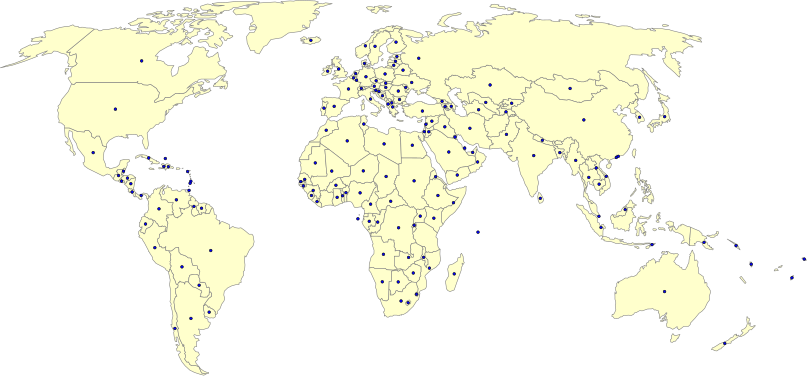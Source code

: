 <?xml version="1.0"?>
<!DOCTYPE ipe SYSTEM "ipe.dtd">
<ipe version="70212" creator="Ipe 7.2.13">
<info created="D:20100326194222" modified="D:20200831150405"/>
<preamble>\renewcommand{\familydefault}{\sfdefault}</preamble>
<ipestyle>
<symbol name="mark/fdisk(sfx)" transformations="translations">
<group>
<path fill="sym-stroke" fillrule="eofill">
0.6 0 0 0.6 0 0 e
0.4 0 0 0.4 0 0 e
</path>
<path fill="sym-fill">
0.4 0 0 0.4 0 0 e
</path>
</group>
</symbol>
<symbol name="mark/fsquare(sfx)" transformations="translations">
<group>
<path fill="sym-stroke" fillrule="eofill">
-0.6 -0.6 m
0.6 -0.6 l
0.6 0.6 l
-0.6 0.6 l
h
-0.4 -0.4 m
0.4 -0.4 l
0.4 0.4 l
-0.4 0.4 l
h
</path>
<path fill="sym-fill">
-0.4 -0.4 m
0.4 -0.4 l
0.4 0.4 l
-0.4 0.4 l
h
</path>
</group>
</symbol>
<pen name="normal" value="0.2"/>
<pen name="fat" value="1.2"/>
<symbolsize name="large" value="5"/>
<color name="white" value="1"/>
<color name="blue" value="0 0 1"/>
<color name="gray" value="0.5"/>
<color name="darkgray" value="0.25"/>
<color name="lightgray" value="0.75"/>
<color name="greenish" value="0.1 0.8 0.2"/>
<color name="lightergray" value="0.9"/>
<color name="nodeColor" value="0.694 0.137 0.023"/>
<color name="edgeColor" value="0.831 0.306 0"/>
</ipestyle>
<page>
<layer name="alpha"/>
<view layers="alpha" active="alpha"/>
<group layer="alpha">
<path stroke="0.501" fill="1 1 0.8">
286.906 235.245 m
287.011 236.079 l
287.289 236.774 l
287.741 236.774 l
288.054 236.462 l
287.706 236.114 l
287.532 235.766 l
287.289 235.245 l
h
</path>
<path stroke="0.501" fill="1 1 0.8">
177.782 217.816 m
177.955 218.685 l
178.189 219.799 l
178.876 220.334 l
179.335 220.105 l
178.964 219.38 l
178.651 218.442 l
h
</path>
<path stroke="0.501" fill="1 1 0.8">
224.641 275.233 m
222.349 275.845 l
219.065 275.463 l
217.92 276.684 l
218.607 277.601 l
222.961 277.906 l
223.8 278.441 l
222.579 278.67 l
225.863 279.281 l
227.161 279.204 l
227.008 279.74 l
233.118 280.122 l
236.174 279.586 l
235.181 280.274 l
238.464 280.503 l
239.763 280.427 l
241.215 280.732 l
247.477 280.503 l
248.699 280.122 l
247.019 278.899 l
249.081 279.663 l
250.227 279.434 l
251.22 279.816 l
253.664 279.51 l
251.296 278.899 l
250.608 278.594 l
249.157 278.517 l
248.775 277.753 l
247.936 277.753 l
247.172 276.761 l
248.088 277.066 l
249.157 276.455 l
248.47 275.309 l
248.164 276.073 l
246.561 276.073 l
247.859 275.615 l
247.936 274.24 l
246.79 273.858 l
246.79 273.324 l
245.492 273.4 l
245.797 272.942 l
245.338 270.956 l
243.964 271.109 l
243.505 271.796 l
242.971 271.796 l
243.047 270.956 l
244.804 270.65 l
243.123 270.116 l
242.284 269.505 l
237.93 268.97 l
235.333 267.214 l
231.591 266.603 l
230.14 264.617 l
228.994 264.083 l
227.39 261.409 l
225.863 261.868 l
225.787 262.632 l
224.259 262.555 l
223.037 265.381 l
222.808 267.672 l
223.953 269.199 l
225.557 269.199 l
226.397 270.65 l
225.481 270.116 l
224.03 269.963 l
223.724 270.574 l
223.953 271.338 l
225.099 271.338 l
226.55 270.88 l
225.787 272.025 l
224.335 271.644 l
224.182 272.255 l
225.251 273.095 l
h
</path>
<path stroke="0.501" fill="1 1 0.8">
157.262 234.769 m
157.491 231.867 l
158.561 230.721 l
158.484 229.652 l
157.491 229.805 l
158.255 228.812 l
159.248 228.277 l
159.401 227.514 l
159.171 226.826 l
160.623 225.528 l
160.623 224.764 l
161.234 225.298 l
160.928 226.291 l
160.47 226.368 l
160.164 228.43 l
158.637 231.867 l
158.943 233.852 l
160.012 233.471 l
160.317 231.027 l
161.616 229.041 l
161.921 227.666 l
164.365 224.458 l
164.518 222.549 l
163.907 222.244 l
164.442 221.098 l
165.817 220.105 l
171.239 217.432 l
172.69 218.196 l
173.759 217.814 l
174.829 216.362 l
175.44 217.89 l
176.815 217.967 l
175.898 219.265 l
176.28 219.265 l
176.433 219.799 l
178.189 219.799 l
178.876 220.334 l
179.335 220.105 l
179.869 221.327 l
179.793 222.091 l
180.786 222.855 l
180.481 223.465 l
178.953 223.465 l
177.349 223.083 l
177.12 221.709 l
176.204 220.793 l
173.607 220.029 l
173.148 220.563 l
172.232 220.64 l
172.003 221.785 l
171.239 223.618 l
171.468 226.062 l
172.461 227.896 l
170.933 228.43 l
170.704 229.729 l
169.864 231.867 l
168.795 231.867 l
168.107 231.027 l
167.038 231.714 l
167.038 232.707 l
165.969 233.929 l
164.671 233.929 l
164.442 233.318 l
162.074 233.471 l
159.019 234.769 l
h
</path>
<path stroke="0.501" fill="1 1 0.8">
157.262 234.769 m
157.37 235.519 l
156.15 236.558 l
155.2 236.648 l
155.382 237.508 l
154.929 238.637 l
155.065 240.264 l
154.704 241.168 l
155.155 242.072 l
154.884 242.614 l
155.562 243.247 l
156.33 245.1 l
158.68 247.947 l
159.81 250.658 l
160.669 250.387 l
161.528 251.201 l
183.22 251.201 l
183.717 251.562 l
183.627 250.929 l
184.214 250.658 l
185.028 250.749 l
185.706 250.297 l
187.242 250.207 l
188.281 250.478 l
190.406 249.032 l
191.038 247.857 l
191.491 247.586 l
191.038 245.687 l
189.773 244.603 l
189.592 244.151 l
189.999 243.925 l
191.309 244.467 l
192.981 244.874 l
193.524 245.778 l
195.287 245.823 l
197.275 247.224 l
200.212 247.269 l
200.891 247.54 l
202.879 249.574 l
203.873 249.393 l
203.466 247.947 l
203.828 247.043 l
201.884 246.501 l
201.613 246.139 l
200.845 246.049 l
199.58 244.558 l
199.896 243.789 l
199.444 243.518 l
197.772 243.473 l
196.913 243.201 l
198.179 243.201 l
197.637 242.885 l
196.326 242.795 l
196.507 242.388 l
195.287 241.258 l
194.834 241.575 l
194.88 240.626 l
193.705 239.315 l
194.066 240.219 l
194.021 241.168 l
193.569 240.445 l
193.479 239.044 l
193.479 237.779 l
192.62 236.83 l
191.671 236.739 l
191.038 236.016 l
190.27 236.016 l
189.141 234.796 l
188.146 234.434 l
187.016 232.898 l
187.513 228.695 l
187.016 227.203 l
186.338 227.203 l
185.931 228.062 l
185.751 228.649 l
185.389 229.282 l
185.389 230.231 l
185.706 230.999 l
184.938 232.13 l
184.44 232.13 l
183.988 231.723 l
183.581 231.723 l
183.491 232.22 l
182.768 232.491 l
181.457 232.355 l
180.644 232.446 l
179.56 232.446 l
179.334 232.175 l
180.147 231.994 l
179.876 231.632 l
180.328 231.135 l
179.966 231.045 l
179.514 231.587 l
179.288 231.135 l
178.385 231.316 l
178.339 231.632 l
177.842 231.858 l
177.842 231.587 l
176.667 231.858 l
175.266 231.452 l
173.368 230.322 l
172.464 229.056 l
172.461 227.896 l
170.933 228.43 l
170.704 229.729 l
169.864 231.867 l
168.795 231.867 l
168.107 231.027 l
167.038 231.714 l
167.038 232.707 l
165.969 233.929 l
164.671 233.929 l
164.442 233.318 l
162.074 233.471 l
159.019 234.769 l
h
</path>
<path stroke="0.501" fill="1 1 0.8">
159.81 250.658 m
158.547 252.662 l
159.017 253.132 l
159.663 253.132 l
159.78 254.248 l
159.31 255.894 l
160.368 256.892 l
161.249 257.303 l
161.837 258.008 l
161.191 258.596 l
161.543 260.358 l
161.425 261.475 l
159.956 260.946 l
159.134 260.887 l
159.075 261.651 l
159.369 262.121 l
158.547 261.827 l
157.959 262.062 l
168.005 270.346 l
169.005 270.346 l
169.709 269.758 l
170.414 269.758 l
171.061 270.111 l
172.941 270.229 l
175.937 270.875 l
176.172 270.522 l
177.17 270.816 l
177.347 271.169 l
177.758 270.992 l
177.465 270.17 l
177.993 270.17 l
179.286 270.816 l
178.698 270.17 l
179.168 270.17 l
179.755 270.522 l
180.93 270.464 l
181.283 270.052 l
183.457 269.7 l
184.221 269.7 l
184.455 269.171 l
183.398 269.054 l
182.987 268.76 l
184.632 268.642 l
186.512 268.936 l
187.569 268.408 l
187.922 269.347 l
190.154 269.641 l
190.154 269.171 l
191.623 268.642 l
193.738 268.76 l
194.326 269.171 l
195.207 269.406 l
194.208 269.817 l
195.207 270.052 l
195.971 270.522 l
196.735 269.994 l
196.735 269.583 l
195.677 269.112 l
195.09 268.466 l
195.677 268.231 l
196.088 268.936 l
197.44 269.347 l
198.144 270.229 l
197.322 270.464 l
197.264 270.992 l
199.437 272.226 l
200.964 273.989 l
204.314 273.871 l
202.139 272.814 l
201.141 272.99 l
200.142 272.108 l
200.436 270.816 l
199.378 270.346 l
200.729 270.287 l
200.083 269.935 l
199.966 269.23 l
201.141 269.994 l
201.728 269.523 l
201.376 268.995 l
200.964 269.171 l
200.789 268.525 l
201.082 268.113 l
202.022 269.171 l
202.433 268.936 l
203.491 269.641 l
203.961 270.464 l
205.841 270.287 l
206.135 269.583 l
205.018 269.23 l
205.136 268.29 l
202.962 267.467 l
202.551 266.821 l
201.728 267.526 l
200.729 267.702 l
201.023 267.35 l
199.437 266.233 l
197.792 265.352 l
196.969 265.529 l
196.441 265 l
195.442 265.058 l
195.912 264.588 l
194.619 264.177 l
191.447 262.356 l
189.919 260.652 l
190.977 260.594 l
190.448 258.948 l
191.506 259.125 l
193.033 258.596 l
193.386 257.95 l
194.561 257.245 l
196.676 257.245 l
196.029 256.305 l
195.618 255.012 l
196.029 253.309 l
197.028 253.661 l
198.027 254.542 l
198.379 256.716 l
200.553 257.48 l
201.846 258.537 l
202.139 259.712 l
201.552 260.476 l
203.021 261.592 l
203.902 263.766 l
204.725 264.177 l
206.017 263.766 l
207.133 263.942 l
208.132 263.237 l
207.897 262.767 l
209.249 262.591 l
208.543 261.592 l
208.308 260.652 l
208.837 260.652 l
209.131 260.123 l
210.717 260.652 l
212.48 262.062 l
212.714 260.652 l
213.302 258.89 l
212.421 258.478 l
213.067 257.362 l
215.006 256.54 l
214.301 256.363 l
214.888 256.187 l
214.947 255.776 l
215.652 255.365 l
215.241 254.131 l
214.007 253.602 l
212.95 253.484 l
211.364 252.368 l
206.428 252.368 l
205.371 252.016 l
205.195 251.487 l
204.372 251.428 l
202.727 250.312 l
201.317 249.02 l
202.845 249.959 l
204.842 251.017 l
206.604 251.428 l
207.486 251.193 l
207.31 250.547 l
206.37 250.195 l
205.371 250.312 l
205.9 249.842 l
206.722 249.959 l
206.252 249.255 l
206.252 248.373 l
207.662 247.903 l
208.602 248.373 l
209.66 249.255 l
209.66 248.491 l
210.071 248.314 l
209.189 247.668 l
206.899 246.846 l
205.841 246.67 l
204.548 245.671 l
204.02 246.141 l
204.431 246.905 l
206.311 247.374 l
205.606 247.609 l
205.841 247.962 l
204.725 247.434 l
203.828 247.043 l
203.466 247.947 l
203.873 249.393 l
202.879 249.574 l
200.891 247.54 l
200.212 247.269 l
197.275 247.224 l
195.287 245.823 l
193.524 245.778 l
192.981 244.874 l
191.309 244.467 l
189.999 243.925 l
189.592 244.151 l
189.773 244.603 l
191.038 245.687 l
191.491 247.586 l
191.038 247.857 l
190.406 249.032 l
188.281 250.478 l
187.242 250.207 l
185.706 250.297 l
185.028 250.749 l
184.214 250.658 l
183.627 250.929 l
183.717 251.562 l
183.22 251.201 l
161.528 251.201 l
160.669 250.387 l
h
</path>
<path stroke="0.501" fill="1 1 0.8">
158.841 256.187 m
157.724 256.187 l
157.43 255.247 l
157.548 254.131 l
157.9 254.131 l
157.666 254.836 l
158.135 255.012 l
158.135 255.365 l
158.723 255.894 l
h
</path>
<path stroke="0.501" fill="1 1 0.8">
207.075 249.49 m
206.546 248.902 l
207.075 248.314 l
207.839 248.197 l
208.367 248.667 l
207.31 248.667 l
206.899 248.961 l
h
</path>
<path stroke="0.501" fill="1 1 0.8">
207.603 252.134 m
208.543 252.016 l
209.483 251.487 l
209.425 251.193 l
208.543 251.252 l
208.074 251.722 l
h
</path>
<path stroke="0.501" fill="1 1 0.8">
215.241 253.661 m
214.066 253.309 l
212.245 251.252 l
211.187 250.665 l
211.775 250.665 l
210.835 250.136 l
210.893 249.666 l
214.242 249.784 l
213.185 249.255 l
213.243 249.02 l
213.949 249.02 l
214.36 249.607 l
215.124 249.959 l
214.653 249.02 l
215.124 248.726 l
215.593 248.961 l
216.005 249.959 l
216.063 250.959 l
215.476 250.899 l
216.005 251.428 l
215.476 251.663 l
214.536 251.546 l
214.184 251.722 l
214.712 252.074 l
214.184 252.134 l
213.596 251.898 l
214.712 252.956 l
h
</path>
<path stroke="0.501" fill="1 1 0.8">
201.638 267.166 m
200.839 266.957 l
199.448 265.463 l
198.406 265.01 l
199.622 265.08 l
199.344 264.593 l
200.144 264.697 l
201.36 265.497 l
201.743 265.497 l
201.952 265.15 l
202.716 264.906 l
203.446 265.254 l
203.203 265.497 l
202.507 265.497 l
202.786 265.914 l
202.195 266.262 l
201.569 266.748 l
h
</path>
<path stroke="0.501" fill="1 1 0.8">
195.138 273.597 m
193.852 272.936 l
193.4 271.824 l
192.843 271.546 l
193.33 271.025 l
194.408 270.746 l
193.956 270.33 l
192.948 270.19 l
192.635 269.703 l
190.618 269.738 l
190.062 270.121 l
189.298 269.773 l
184.917 269.287 l
185.126 269.982 l
183.84 270.051 l
183.492 270.642 l
185.022 270.885 l
187.629 270.885 l
186.516 271.268 l
184.083 271.129 l
183.874 271.511 l
184.5 271.789 l
184.222 272.137 l
185.473 272.832 l
184.014 272.45 l
183.318 271.894 l
181.024 271.581 l
181.024 271.998 l
180.19 272.346 l
181.928 273.076 l
183.353 273.736 l
183.561 274.258 l
185.821 274.362 l
186.725 274.084 l
187.768 274.153 l
188.463 273.493 l
188.95 273.493 l
188.846 273.25 l
188.046 272.832 l
188.672 272.867 l
189.159 273.18 l
190.062 272.902 l
190.132 272.693 l
190.792 272.693 l
190.688 273.11 l
191.522 273.006 l
191.175 272.137 l
191.696 272.102 l
192.183 273.076 l
193.052 273.632 l
194.477 273.736 l
h
</path>
<path stroke="0.501" fill="1 1 0.8">
199.826 273.976 m
198.227 273.907 l
196.802 273.594 l
197.149 273.212 l
196.941 272.899 l
196.419 272.899 l
196.28 273.142 l
195.446 273.003 l
195.654 272.516 l
196.28 272.412 l
196.488 271.682 l
197.358 271.925 l
198.644 272.169 l
199.339 272.864 l
198.644 273.177 l
199.548 273.385 l
199.93 273.698 l
h
</path>
<path stroke="0.501" fill="1 1 0.8">
205.423 265.737 m
206.188 265.633 l
208.1 265.946 l
209.004 265.077 l
209.386 264.069 l
212.133 263.408 l
212.376 263.721 l
211.402 264.729 l
211.194 265.216 l
211.994 264.833 l
213.245 264.069 l
213.732 264.416 l
214.288 265.425 l
213.697 266.294 l
213.002 267.093 l
213.592 267.093 l
213.836 267.719 l
214.496 267.232 l
214.948 266.259 l
215.469 266.19 l
215.991 267.024 l
216.582 266.884 l
217.903 267.684 l
217.695 268.136 l
216.686 268.136 l
216.408 268.762 l
215.678 269.075 l
215.053 269.214 l
214.253 269.596 l
214.948 269.979 l
215.748 269.979 l
215.504 270.187 l
214.844 270.292 l
215.296 270.43 l
215.678 270.43 l
215.713 270.848 l
215.365 271.196 l
214.218 271.577 l
214.045 271.925 l
213.488 272.064 l
212.863 271.682 l
212.619 272.377 l
212.376 272.447 l
212.376 272.725 l
211.576 273.003 l
212.167 273.038 l
211.68 273.663 l
210.707 273.663 l
208.726 273.698 l
206.883 273.385 l
205.91 272.759 l
205.597 272.343 l
205.701 271.925 l
205.284 271.925 l
205.145 272.377 l
205.562 272.933 l
207.335 273.802 l
206.223 273.837 l
204.728 273.524 l
203.302 272.725 l
202.26 271.856 l
203.789 271.543 l
202.329 271.473 l
202.329 271.126 l
202.92 270.882 l
204.102 270.743 l
206.466 270.535 l
207.335 270.153 l
207.996 270.5 l
208.552 270.5 l
208.621 271.056 l
209.247 270.465 l
209.908 270.013 l
208.934 269.665 l
209.908 269.7 l
210.846 269.144 l
210.916 268.275 l
210.151 267.893 l
208.795 267.441 l
209.039 266.78 l
207.404 266.537 l
206.466 266.71 l
205.388 266.19 l
h
</path>
<path stroke="0.501" fill="1 1 0.8">
209.56 269.144 m
208.691 269.214 l
207.822 268.657 l
207.822 268.31 l
208.83 268.275 l
209.351 268.588 l
h
</path>
<path stroke="0.501" fill="1 1 0.8">
196.802 275.575 m
195.793 275.367 l
195.48 275.575 l
196.072 276.202 l
194.403 275.819 l
194.75 275.575 l
194.229 275.471 l
194.611 275.228 l
193.117 275.159 l
193.36 275.436 l
192.734 275.749 l
192.282 275.749 l
192.282 275.958 l
190.405 275.61 l
188.876 274.915 l
189.536 274.706 l
191.205 274.776 l
190.162 274.498 l
190.544 274.22 l
192.352 274.394 l
193.291 274.602 l
195.168 274.671 l
196.28 274.985 l
196.836 275.263 l
h
</path>
<path stroke="0.501" fill="1 1 0.8">
192.56 276.653 m
191.483 276.583 l
190.509 276.583 l
188.806 276.028 l
186.998 275.749 l
186.79 275.402 l
187.937 275.436 l
188.945 275.575 l
189.814 275.888 l
190.474 276.062 l
190.023 275.784 l
191.483 275.993 l
h
</path>
<path stroke="0.501" fill="1 1 0.8">
196.802 277.14 m
194.542 277.036 l
194.16 276.688 l
194.611 276.41 l
196.141 276.757 l
h
</path>
<path stroke="0.501" fill="1 1 0.8">
200.695 274.845 m
201.494 275.193 l
202.155 275.888 l
201.773 276.062 l
201.286 275.888 l
200.556 276.097 l
199.478 275.854 l
199.131 275.471 l
198.922 275.854 l
198.262 275.993 l
197.705 275.645 l
198.158 275.089 l
199.722 275.228 l
199.131 274.95 l
199.096 274.706 l
200.452 274.706 l
h
</path>
<path stroke="0.501" fill="1 1 0.8">
203.198 275.228 m
202.225 275.228 l
201.356 274.811 l
201.947 274.498 l
202.99 274.498 l
203.406 274.95 l
h
</path>
<path stroke="0.501" fill="1 1 0.8">
201.842 278.044 m
200.243 277.974 l
200.834 277.522 l
199.896 277.383 l
200.243 277.175 l
201.599 277.175 l
202.121 276.757 l
202.885 277.001 l
203.129 277.557 l
202.677 277.835 l
202.016 277.835 l
h
</path>
<path stroke="0.501" fill="1 1 0.8">
210.707 274.463 m
209.212 274.324 l
205.666 274.324 l
203.963 274.498 l
203.963 275.019 l
204.693 275.332 l
204.588 275.784 l
203.337 275.714 l
202.816 276.132 l
203.441 276.34 l
204.867 276.271 l
205.076 276.028 l
206.257 276.062 l
206.848 275.714 l
206.119 275.61 l
206.396 275.332 l
207.857 275.124 l
210.603 275.436 l
211.924 275.124 l
211.854 274.706 l
h
</path>
<path stroke="0.501" fill="1 1 0.8">
205.388 277.21 m
204.762 276.931 l
205.945 276.931 l
205.388 276.583 l
204.033 276.722 l
203.72 277.14 l
204.102 277.591 l
204.936 277.591 l
h
</path>
<path stroke="0.501" fill="1 1 0.8">
227.415 280.13 m
224.46 280.373 l
219.523 280.373 l
215.838 279.991 l
212.362 279.851 l
210.415 279.573 l
211.215 279.052 l
214.83 278.843 l
212.64 278.634 l
210.485 278.808 l
209.928 279.226 l
208.712 279.399 l
207.669 279.052 l
206.278 278.6 l
206.278 277.939 l
206.904 277.21 l
208.92 277.14 l
209.928 277.557 l
209.581 277.175 l
210.589 277.14 l
210.832 276.618 l
210.102 276.618 l
210.067 276.862 l
208.746 276.862 l
208.885 276.444 l
206.695 276.132 l
207.391 275.784 l
209.893 275.819 l
212.118 275.923 l
211.562 275.61 l
213.787 275.958 l
214.17 276.271 l
213.37 276.236 l
213.509 276.479 l
214.587 276.653 l
214.691 277.07 l
216.29 277.036 l
217.438 277.557 l
217.993 278.079 l
219.766 278.218 l
222.374 278.948 l
225.294 279.469 l
227.554 280.025 l
h
</path>
<path stroke="0.501" fill="1 1 0.8">
160.368 256.892 m
158.515 256.852 l
159.011 257.756 l
158.424 258.163 l
158.74 260.197 l
157.836 261.281 l
155.939 261.733 l
154.628 262.366 l
153.408 262.456 l
152.685 261.688 l
150.605 261.372 l
149.521 260.875 l
149.069 260.965 l
151.148 262.547 l
149.295 261.869 l
147.036 260.919 l
147.623 260.604 l
143.058 258.841 l
138.63 257.394 l
134.156 256.401 l
136.46 257.259 l
139.127 257.982 l
142.381 259.247 l
145.137 260.694 l
143.827 260.422 l
143.737 260.784 l
143.194 260.287 l
142.923 260.648 l
142.335 260.784 l
141.07 260.422 l
141.974 261.146 l
142.381 261.372 l
142.562 261.959 l
141.838 261.552 l
141.025 261.552 l
140.844 262.23 l
141.612 262.547 l
141.432 262.954 l
142.245 263.45 l
143.465 263.993 l
145.002 264.761 l
145.273 264.49 l
146.674 264.942 l
147.804 265.032 l
148.482 265.755 l
149.205 265.981 l
149.115 266.297 l
147.352 265.8 l
145.454 265.8 l
145.228 266.072 l
145.861 266.524 l
145.273 266.84 l
147.442 267.382 l
149.521 267.654 l
148.888 267.337 l
149.928 267.201 l
150.561 267.472 l
150.199 268.15 l
150.425 268.557 l
149.792 269.28 l
150.877 269.732 l
152.278 269.732 l
154.266 270.5 l
155.758 270.953 l
157.836 271.314 l
158.876 271.359 l
160.322 271.901 l
160.91 271.404 l
162.175 271.359 l
162.356 270.997 l
163.983 271.043 l
165.158 270.772 l
166.875 270.726 l
168.005 270.346 l
157.959 262.062 l
158.547 261.827 l
159.369 262.121 l
159.075 261.651 l
159.134 260.887 l
159.956 260.946 l
161.425 261.475 l
161.543 260.358 l
161.191 258.596 l
161.837 258.008 l
161.249 257.303 l
h
</path>
<path stroke="0.501" fill="1 1 0.8">
174.829 216.362 m
175.662 215.73 l
176.704 215.661 l
177.086 215.973 l
177.33 216.425 l
177.678 216.356 l
177.678 216.912 l
178.373 217.329 l
178.686 217.677 l
177.782 217.816 l
177.955 218.685 l
178.189 219.799 l
176.433 219.799 l
176.28 219.265 l
175.898 219.265 l
176.815 217.967 l
175.44 217.89 l
h
</path>
<path stroke="0.501" fill="1 1 0.8">
177.782 217.816 m
178.651 218.442 l
178.964 219.38 l
179.335 220.105 l
178.876 220.334 l
178.189 219.799 l
h
</path>
<path stroke="0.501" fill="1 1 0.8">
176.704 215.661 m
177.086 215.243 l
177.574 215.278 l
178.269 214.965 l
178.894 215.174 l
178.825 215.73 l
178.443 215.869 l
178.129 215.8 l
177.678 216.356 l
177.33 216.425 l
177.086 215.973 l
h
</path>
<path stroke="0.501" fill="1 1 0.8">
178.894 215.174 m
179.346 214.792 l
179.694 215.208 l
179.694 215.626 l
180.041 215.661 l
180.32 215.939 l
180.563 215.696 l
180.98 216.147 l
181.363 216.634 l
182.058 216.599 l
182.927 216.877 l
182.336 217.329 l
181.71 217.851 l
180.737 217.955 l
180.181 217.677 l
178.686 217.677 l
178.373 217.329 l
177.678 216.912 l
177.678 216.356 l
178.129 215.8 l
178.443 215.869 l
178.825 215.73 l
h
</path>
<path stroke="0.501" fill="1 1 0.8">
179.346 214.792 m
178.755 214.618 l
179.52 213.957 l
180.389 212.88 l
180.598 212.984 l
181.084 212.741 l
181.432 212.845 l
181.78 212.567 l
182.266 212.636 l
181.988 213.053 l
182.266 213.505 l
182.406 214.548 l
182.649 215.765 l
182.892 216.147 l
182.927 216.877 l
182.058 216.599 l
181.363 216.634 l
180.98 216.147 l
180.563 215.696 l
180.32 215.939 l
180.041 215.661 l
179.694 215.626 l
179.694 215.208 l
h
</path>
<path stroke="0.501" fill="1 1 0.8">
180.389 212.88 m
180.076 212.741 l
180.459 212.428 l
180.146 212.01 l
180.772 211.385 l
180.98 211.593 l
180.772 211.976 l
181.189 211.698 l
181.223 211.385 l
181.988 211.002 l
182.023 210.272 l
182.336 210.168 l
182.684 209.855 l
182.684 210.272 l
182.823 210.724 l
182.649 211.002 l
182.892 211.489 l
182.44 212.01 l
182.266 212.636 l
181.78 212.567 l
181.432 212.845 l
181.084 212.741 l
180.598 212.984 l
h
</path>
<path stroke="0.501" fill="1 1 0.8">
182.684 210.272 m
183.275 210.098 l
183.344 209.89 l
183.831 209.855 l
183.935 209.368 l
184.318 209.368 l
184.387 208.951 l
184.908 209.125 l
185.256 209.194 l
184.873 209.89 l
185.047 210.133 l
185.5 210.411 l
185.639 210.724 l
186.16 210.759 l
186.82 210.202 l
186.682 209.751 l
187.098 209.021 l
187.203 209.403 l
187.481 209.368 l
187.69 209.786 l
187.551 210.446 l
187.064 211.072 l
186.229 211.245 l
185.708 211.385 l
185.395 211.072 l
184.596 210.69 l
183.9 210.62 l
182.892 211.489 l
182.649 211.002 l
182.823 210.724 l
h
</path>
<path stroke="0.501" fill="1 1 0.8">
191.549 222.161 m
191.096 222.614 l
190.297 222.753 l
190.471 223.065 l
189.879 223.169 l
188.732 223.796 l
187.967 224.386 l
187.272 224.386 l
186.855 224.908 l
185.291 225.151 l
184.039 225.047 l
182.996 224.56 l
182.788 223.796 l
183.449 224.073 l
184.039 224.317 l
184.352 224.699 l
185.326 224.699 l
185.256 224.421 l
184.873 224.386 l
185.43 224.073 l
186.264 224.038 l
186.924 223.622 l
187.863 223.482 l
188.002 222.822 l
188.35 222.614 l
188.871 222.648 l
189.08 222.335 l
188.559 222.022 l
188.385 221.71 l
189.289 221.918 l
190.783 221.814 l
h
</path>
<path stroke="0.501" fill="1 1 0.8">
189.567 219.798 m
189.358 220.11 l
188.176 220.423 l
187.62 220.18 l
188.072 219.832 l
188.732 219.728 l
189.184 219.763 l
h
</path>
<path stroke="0.501" fill="1 1 0.8">
193.634 221.64 m
193.252 221.71 l
192.73 222.022 l
192.104 221.71 l
192.244 221.466 l
192.765 221.362 l
192.696 220.806 l
193.078 220.388 l
192.383 220.354 l
191.305 220.562 l
191.131 220.284 l
191.549 219.971 l
191.861 220.11 l
192.834 220.075 l
193.147 220.145 l
193.461 219.937 l
193.461 220.249 l
193.321 220.528 l
193.6 220.771 l
193.704 221.223 l
h
</path>
<path stroke="0.501" fill="1 1 0.8">
193.634 221.64 m
194.086 221.883 l
194.642 221.814 l
195.268 221.536 l
195.407 221.014 l
196.241 220.841 l
196.589 220.458 l
196.207 220.075 l
195.824 220.354 l
194.955 220.319 l
194.538 220.075 l
194.469 220.319 l
193.982 220.145 l
193.704 219.485 l
193.461 219.937 l
193.461 220.249 l
193.321 220.528 l
193.6 220.771 l
193.704 221.223 l
h
</path>
<path stroke="0.501" fill="1 1 0.8">
198.918 220.214 m
198.501 220.423 l
197.528 220.423 l
197.493 219.832 l
198.536 219.832 l
h
</path>
<path stroke="0.501" fill="1 1 0.8">
210.505 206.021 m
210.018 205.325 l
209.531 204.074 l
209.184 203.865 l
208.697 204.039 l
208.141 203.831 l
207.793 204.109 l
208.141 204.491 l
208.141 204.978 l
208.384 205.256 l
208.037 205.708 l
207.933 206.785 l
208.315 207.168 l
208.35 207.55 l
208.836 207.342 l
209.323 207.272 l
209.81 206.611 l
210.331 206.299 l
h
</path>
<path stroke="0.501" fill="1 1 0.8">
207.793 204.109 m
207.366 204.266 l
206.991 204.079 l
206.456 204.266 l
206.59 203.571 l
205.948 203.625 l
205.574 204.266 l
205.333 205.069 l
205.039 205.096 l
204.718 205.924 l
204.798 206.7 l
205.413 206.887 l
205.574 207.716 l
206.59 207.636 l
207.499 207.796 l
208.35 207.55 l
208.315 207.168 l
207.933 206.785 l
208.037 205.708 l
208.384 205.256 l
208.141 204.978 l
208.141 204.491 l
h
</path>
<path stroke="0.501" fill="1 1 0.8">
205.948 203.625 m
205.307 203.678 l
205.092 203.411 l
204.745 203.223 l
204.317 203.223 l
204.21 202.903 l
203.729 203.01 l
203.167 203.571 l
202.873 204.56 l
203.087 205.39 l
203.354 205.684 l
203.221 206.192 l
202.873 206.352 l
202.98 206.861 l
202.418 206.94 l
201.75 207.716 l
202.017 208.037 l
202.017 208.545 l
202.846 208.759 l
202.526 208.999 l
202.472 209.508 l
203.301 210.203 l
204.451 209.133 l
204.264 208.358 l
204.664 208.705 l
205.2 208.144 l
205.574 207.716 l
205.413 206.887 l
204.798 206.7 l
204.718 205.924 l
205.039 205.096 l
205.333 205.069 l
205.574 204.266 l
h
</path>
<path stroke="0.501" fill="1 1 0.8">
202.418 206.94 m
202.311 206.459 l
201.456 205.951 l
200.546 205.818 l
200.493 205.336 l
200.279 205.336 l
199.958 205.71 l
199.37 205.657 l
198.675 206.005 l
199.182 205.336 l
199.129 204.775 l
199.343 204.106 l
199.904 204.106 l
199.343 203.571 l
199.129 203.143 l
198.487 202.876 l
197.926 202.314 l
197.872 202.662 l
197.471 202.422 l
196.802 202.876 l
196.535 203.491 l
196.482 204.106 l
195.974 204.56 l
196.402 205.096 l
196.054 205.764 l
195.947 206.887 l
196.375 207.77 l
196.322 208.037 l
195.465 207.93 l
194.61 207.903 l
194.021 208.759 l
193.38 208.893 l
192.31 208.812 l
191.962 209.267 l
192.096 209.882 l
191.802 210.444 l
191.722 210.925 l
191.268 211.006 l
191.615 211.594 l
191.722 212.262 l
192.15 213.011 l
192.39 213.011 l
192.631 213.546 l
193.219 213.653 l
192.658 213.305 l
192.845 212.395 l
192.39 211.647 l
192.658 210.872 l
192.979 210.898 l
193.273 211.166 l
193.273 211.7 l
192.979 212.209 l
193.032 212.717 l
193.567 213.065 l
194.128 213.171 l
194.155 213.706 l
194.289 214.027 l
194.556 213.974 l
194.61 213.305 l
195.279 213.305 l
195.84 212.931 l
195.84 212.369 l
196.348 212.289 l
197.819 212.476 l
197.845 212.182 l
198.648 211.888 l
199.156 212.048 l
199.424 212.476 l
200.333 212.556 l
201.402 212.529 l
200.627 212.289 l
201.001 211.727 l
201.777 211.674 l
202.445 211.192 l
201.99 210.336 l
202.846 210.39 l
203.301 210.203 l
202.472 209.508 l
202.526 208.999 l
202.846 208.759 l
202.017 208.545 l
202.017 208.037 l
201.75 207.716 l
201.75 207.716 l
h
</path>
<path stroke="0.501" fill="1 1 0.8">
193.219 213.653 m
193.514 214.027 l
193.005 214.321 l
192.471 213.974 l
191.508 213.144 l
190.679 213.144 l
190.385 212.556 l
190.198 212.877 l
189.93 212.877 l
189.288 212.262 l
189.261 211.273 l
188.807 211.192 l
188.566 210.684 l
188.032 210.39 l
188.166 209.721 l
187.551 210.446 l
187.69 209.786 l
187.481 209.368 l
187.203 209.403 l
187.098 209.021 l
187.523 208.358 l
187.417 207.796 l
187.604 207.449 l
187.39 207.181 l
187.443 205.978 l
187.577 205.416 l
187.149 204.694 l
187.015 204.266 l
186.347 204.133 l
186.159 203.838 l
186.267 203.491 l
185.892 203.491 l
186.106 202.983 l
186.641 202.635 l
187.202 202.474 l
187.47 202.047 l
188.218 201.86 l
188.352 202.101 l
189.021 201.592 l
189.449 201.539 l
190.037 201.111 l
190.278 200.523 l
190.786 200.309 l
190.893 199.827 l
191.16 199.8 l
191.241 199.266 l
192.203 199.212 l
192.417 199.533 l
192.818 199.266 l
193.246 199.453 l
193.888 198.972 l
193.38 197.902 l
193.754 197.795 l
194.102 197.394 l
194.289 199.48 l
194.53 200.496 l
194.289 201.164 l
193.888 201.539 l
193.915 202.288 l
194.717 202.341 l
194.637 202.716 l
194.128 202.822 l
194.128 203.438 l
195.893 203.438 l
196.134 203.785 l
196.535 203.491 l
196.482 204.106 l
195.974 204.56 l
196.402 205.096 l
196.054 205.764 l
195.947 206.887 l
196.375 207.77 l
196.322 208.037 l
195.465 207.93 l
194.61 207.903 l
194.021 208.759 l
193.38 208.893 l
192.31 208.812 l
191.962 209.267 l
192.096 209.882 l
191.802 210.444 l
191.722 210.925 l
191.268 211.006 l
191.615 211.594 l
191.722 212.262 l
192.15 213.011 l
192.39 213.011 l
192.631 213.546 l
h
</path>
<path stroke="0.501" fill="1 1 0.8">
189.021 201.592 m
189.288 200.843 l
188.834 199.881 l
187.951 198.999 l
186.775 198.544 l
186.32 197.421 l
186.32 196.993 l
185.999 196.592 l
185.598 196.779 l
185.518 197.126 l
184.689 197.26 l
184.822 198.303 l
185.143 198.49 l
185.197 199.32 l
184.822 198.758 l
184.127 199.453 l
184.341 199.694 l
184.181 200.71 l
184.448 200.817 l
184.689 201.539 l
185.01 201.86 l
184.93 202.528 l
185.438 202.795 l
186.106 202.983 l
186.641 202.635 l
187.202 202.474 l
187.47 202.047 l
188.218 201.86 l
188.352 202.101 l
h
</path>
<path stroke="0.501" fill="1 1 0.8">
194.102 197.394 m
193.292 197.442 l
192.249 197.095 l
191.5 196.452 l
191.339 195.142 l
190.778 194.768 l
190.724 194.072 l
191.179 193.083 l
191.554 192.602 l
191.393 192.201 l
192.168 192.094 l
192.382 191.613 l
193.211 191.613 l
193.773 192.121 l
193.693 191.265 l
193.826 190.57 l
194.762 190.596 l
195.645 189.099 l
195.404 188.644 l
195.404 187.815 l
195.591 187.307 l
195.244 186.665 l
195.404 186.264 l
195.244 185.809 l
195.431 185.409 l
195.778 185.114 l
195.297 184.312 l
195.404 183.831 l
195.03 183.804 l
195.11 183.189 l
194.656 183.109 l
193.746 183.724 l
193.613 184.151 l
192.757 184.713 l
190.217 186.024 l
188.986 187.441 l
189.013 188.136 l
188.023 189.607 l
187.943 190.008 l
187.516 190.302 l
187.435 190.757 l
185.991 193.511 l
185.67 193.912 l
185.189 194.875 l
184.066 195.517 l
184.066 195.811 l
184.387 195.864 l
184.039 196.373 l
183.932 196.88 l
183.959 197.469 l
184.36 197.897 l
184.822 198.303 l
184.822 198.303 l
184.689 197.26 l
185.518 197.126 l
185.598 196.779 l
185.999 196.592 l
186.32 196.993 l
186.32 197.421 l
186.775 198.544 l
187.951 198.999 l
188.834 199.881 l
189.288 200.843 l
189.021 201.592 l
189.449 201.539 l
190.037 201.111 l
190.278 200.523 l
190.786 200.309 l
190.893 199.827 l
191.16 199.8 l
191.241 199.266 l
192.203 199.212 l
192.417 199.533 l
192.818 199.266 l
193.246 199.453 l
193.888 198.972 l
193.38 197.902 l
193.754 197.795 l
h
</path>
<path stroke="0.501" fill="1 1 0.8">
194.762 190.596 m
195.645 190.463 l
196.447 190.997 l
197.169 191.639 l
198.346 191.826 l
198.453 191.185 l
198.506 190.061 l
199.148 189.313 l
200.03 189.018 l
200.672 188.832 l
201.448 188.323 l
201.822 188.002 l
202.491 188.002 l
203.025 187.708 l
203.159 186.291 l
203.507 185.302 l
205.111 185.141 l
205.084 184.553 l
205.378 183.938 l
205.726 183.804 l
206.021 183.162 l
205.673 181.585 l
204.79 182.092 l
203.854 182.092 l
202.437 181.772 l
202.063 180.836 l
201.955 179.151 l
201.635 179.365 l
200.726 179.365 l
200.566 178.483 l
200.218 179.205 l
199.175 179.284 l
198.801 179.632 l
198.72 179.205 l
198.372 179.231 l
198.052 178.483 l
197.49 178.483 l
196.875 180.327 l
196.554 180.568 l
196.34 181.317 l
196.5 182.066 l
196.1 182.333 l
195.752 183.35 l
195.404 183.831 l
195.297 184.312 l
195.778 185.114 l
195.431 185.409 l
195.244 185.809 l
195.404 186.264 l
195.244 186.665 l
195.591 187.307 l
195.404 187.815 l
195.404 188.644 l
195.645 189.099 l
h
</path>
<path stroke="0.501" fill="1 1 0.8">
205.673 181.585 m
205.673 180.996 l
206.021 180.381 l
206.021 179.231 l
207.384 179.231 l
208.053 178.964 l
208.454 177.359 l
208.855 177.332 l
209.176 177.547 l
209.497 177.146 l
209.363 175.995 l
209.39 175.621 l
209.336 174.712 l
208.828 174.284 l
208.641 173.883 l
207.437 173.829 l
206.074 174.017 l
206.342 174.551 l
206.342 175.247 l
206.689 175.541 l
206.689 176.049 l
204.55 177.225 l
203.48 177.52 l
202.491 178.483 l
201.955 179.151 l
202.063 180.836 l
202.437 181.772 l
203.854 182.092 l
204.79 182.092 l
h
</path>
<path stroke="0.501" fill="1 1 0.8">
198.052 178.483 m
198.214 178.106 l
198.079 177.338 l
197.13 176.841 l
197.22 175.937 l
197.401 174.943 l
197.763 174.175 l
197.31 174.084 l
196.768 172.819 l
196.678 171.96 l
196.859 170.831 l
197.085 169.113 l
197.763 167.848 l
197.853 166.673 l
197.717 165.95 l
197.989 165.181 l
197.627 164.684 l
197.763 163.645 l
198.44 162.47 l
198.034 162.335 l
198.305 160.391 l
198.847 158.628 l
199.706 156.866 l
200.339 156.64 l
200.293 156.368 l
199.706 156.368 l
200.429 155.917 l
200.384 154.922 l
200.835 153.883 l
200.519 153.612 l
200.881 152.934 l
200.79 152.075 l
200.519 151.624 l
201.288 150.494 l
201.92 150.539 l
202.417 149.59 l
203.14 149.183 l
204.406 149.274 l
205.626 148.867 l
206.62 146.562 l
208.473 146.29 l
207.434 145.748 l
206.033 146.11 l
204.089 146.743 l
202.417 147.556 l
200.745 149.093 l
199.57 150.539 l
198.621 152.301 l
198.26 153.25 l
199.073 154.018 l
198.667 154.471 l
197.807 154.425 l
197.627 155.013 l
197.627 155.375 l
197.943 155.6 l
197.853 156.278 l
197.31 156.685 l
197.853 156.911 l
198.214 156.459 l
198.576 156.55 l
198.531 157.408 l
198.214 157.86 l
198.124 159.035 l
197.763 159.578 l
197.356 159.261 l
197.672 158.357 l
197.672 157.815 l
197.13 157.95 l
196.859 159.035 l
196.678 160.165 l
196.588 161.204 l
196.768 161.656 l
196.09 162.741 l
195.548 163.961 l
196 163.961 l
195.955 165.588 l
196.317 167.079 l
196 169.113 l
195.503 170.876 l
195.729 171.373 l
195.232 172.277 l
195.503 173.361 l
195.503 176.118 l
195.096 178.332 l
195.322 180.005 l
194.656 183.109 l
195.11 183.189 l
195.03 183.804 l
195.404 183.831 l
195.752 183.35 l
196.1 182.333 l
196.5 182.066 l
196.34 181.317 l
196.554 180.568 l
196.875 180.327 l
197.49 178.483 l
h
</path>
<path stroke="0.501" fill="1 1 0.8">
209.39 175.621 m
209.829 175.802 l
210.281 175.169 l
210.281 174.175 l
209.242 173.406 l
208.067 171.87 l
207.388 170.831 l
207.343 169.384 l
207.66 168.209 l
207.479 167.712 l
207.75 166.944 l
207.75 166.492 l
208.88 165.95 l
208.925 165.227 l
209.196 164.865 l
209.693 164.865 l
209.738 164.142 l
209.06 162.786 l
207.343 162.244 l
206.485 162.199 l
205.445 162.425 l
205.988 161.521 l
205.897 160.933 l
206.213 160.3 l
205.31 159.939 l
204.044 160.391 l
203.773 160.075 l
204.451 158.99 l
205.31 159.035 l
205.807 158.267 l
204.858 157.95 l
204.722 157.272 l
204.903 156.053 l
204.18 156.053 l
203.728 155.193 l
204.586 154.2 l
205.491 154.064 l
205.852 153.115 l
204.858 152.121 l
205.129 151.262 l
204.406 150.765 l
204.677 149.997 l
205.626 148.867 l
204.406 149.274 l
203.14 149.183 l
202.417 149.59 l
201.92 150.539 l
201.288 150.494 l
200.519 151.624 l
200.79 152.075 l
200.881 152.934 l
200.519 153.612 l
200.835 153.883 l
200.384 154.922 l
200.429 155.917 l
199.706 156.368 l
200.293 156.368 l
200.339 156.64 l
199.706 156.866 l
198.847 158.628 l
198.305 160.391 l
198.034 162.335 l
198.44 162.47 l
197.763 163.645 l
197.627 164.684 l
197.989 165.181 l
197.717 165.95 l
197.853 166.673 l
197.763 167.848 l
197.085 169.113 l
196.859 170.831 l
196.678 171.96 l
196.768 172.819 l
197.31 174.084 l
197.763 174.175 l
197.401 174.943 l
197.22 175.937 l
197.13 176.841 l
198.079 177.338 l
198.214 178.106 l
198.052 178.483 l
198.372 179.231 l
198.72 179.205 l
198.801 179.632 l
199.175 179.284 l
200.218 179.205 l
200.566 178.483 l
200.726 179.365 l
201.635 179.365 l
201.955 179.151 l
202.491 178.483 l
203.48 177.52 l
204.55 177.225 l
206.689 176.049 l
206.689 175.541 l
206.342 175.247 l
206.342 174.551 l
206.074 174.017 l
207.437 173.829 l
208.641 173.883 l
208.828 174.284 l
209.336 174.712 l
h
</path>
<path stroke="0.501" fill="1 1 0.8">
207.388 170.831 m
207.849 170.95 l
207.956 171.218 l
208.357 171.084 l
208.945 170.469 l
208.972 170.201 l
209.454 170.442 l
209.774 169.987 l
210.336 169.773 l
211.111 169.212 l
211.352 168.784 l
211.753 168.517 l
211.486 168.089 l
211.7 167.501 l
211.566 166.752 l
210.924 166.324 l
210.015 166.431 l
209.614 166.297 l
208.678 166.752 l
208.197 166.805 l
207.75 166.944 l
207.479 167.712 l
207.66 168.209 l
207.343 169.384 l
h
</path>
<path stroke="0.501" fill="1 1 0.8">
210.505 206.021 m
210.906 205.645 l
211.222 203.656 l
211.945 203.43 l
211.945 202.752 l
211.764 202.165 l
212.487 201.577 l
213.21 201.487 l
213.03 200.584 l
212.939 200.086 l
213.391 200.448 l
213.391 200.855 l
214.114 201.08 l
215.515 200.493 l
216.6 199.996 l
216.69 199.182 l
216.6 198.414 l
217.187 198.911 l
217.82 199.318 l
218.769 198.866 l
219.944 198.685 l
220.802 198.821 l
222.249 197.781 l
223.74 196.516 l
224.78 196.516 l
225.187 195.928 l
225.548 193.759 l
225.141 192.268 l
223.83 190.822 l
222.927 188.969 l
222.565 188.291 l
222.204 188.743 l
222.068 187.252 l
222.249 185.444 l
222.113 183.546 l
221.616 183.003 l
221.752 181.783 l
220.984 180.518 l
220.758 179.749 l
220.938 179.207 l
220.08 178.936 l
220.125 178.439 l
218.995 178.349 l
217.504 177.942 l
216.058 177.218 l
214.792 175.999 l
214.612 174.643 l
214.973 173.332 l
214.656 172.428 l
213.888 171.389 l
213.256 169.717 l
212.397 168.858 l
212.397 168.044 l
211.7 167.501 l
211.486 168.089 l
211.753 168.517 l
211.352 168.784 l
211.111 169.212 l
210.336 169.773 l
209.774 169.987 l
209.454 170.442 l
208.972 170.201 l
208.945 170.469 l
208.357 171.084 l
207.956 171.218 l
207.849 170.95 l
207.388 170.831 l
208.067 171.87 l
209.242 173.406 l
210.281 174.175 l
210.281 175.169 l
209.829 175.802 l
209.39 175.621 l
209.497 177.146 l
209.176 177.547 l
208.855 177.332 l
208.454 177.359 l
208.053 178.964 l
207.384 179.231 l
206.021 179.231 l
206.021 180.381 l
205.673 180.996 l
205.673 181.585 l
206.021 183.162 l
205.726 183.804 l
205.378 183.938 l
205.084 184.553 l
205.111 185.141 l
203.507 185.302 l
203.159 186.291 l
203.025 187.708 l
202.491 188.002 l
201.822 188.002 l
201.448 188.323 l
200.672 188.832 l
200.03 189.018 l
199.148 189.313 l
198.506 190.061 l
198.453 191.185 l
198.346 191.826 l
197.169 191.639 l
196.447 190.997 l
195.645 190.463 l
194.762 190.596 l
193.826 190.57 l
193.693 191.265 l
193.773 192.121 l
193.211 191.613 l
192.382 191.613 l
192.168 192.094 l
191.393 192.201 l
191.554 192.602 l
191.179 193.083 l
190.724 194.072 l
190.778 194.768 l
191.339 195.142 l
191.5 196.452 l
192.249 197.095 l
193.292 197.442 l
194.102 197.394 l
194.289 199.48 l
194.53 200.496 l
194.289 201.164 l
193.888 201.539 l
193.915 202.288 l
194.717 202.341 l
194.637 202.716 l
194.128 202.822 l
194.128 203.438 l
195.893 203.438 l
196.134 203.785 l
196.535 203.491 l
196.802 202.876 l
197.471 202.422 l
197.872 202.662 l
197.926 202.314 l
198.487 202.876 l
199.129 203.143 l
199.343 203.571 l
199.904 204.106 l
199.343 204.106 l
199.129 204.775 l
199.182 205.336 l
198.675 206.005 l
199.37 205.657 l
199.958 205.71 l
200.279 205.336 l
200.493 205.336 l
200.546 205.818 l
201.456 205.951 l
202.311 206.459 l
202.418 206.94 l
202.98 206.861 l
202.873 206.352 l
203.221 206.192 l
203.354 205.684 l
203.087 205.39 l
202.873 204.56 l
203.167 203.571 l
203.729 203.01 l
204.21 202.903 l
204.317 203.223 l
204.745 203.223 l
205.092 203.411 l
205.307 203.678 l
205.948 203.625 l
206.59 203.571 l
206.456 204.266 l
206.991 204.079 l
207.366 204.266 l
207.793 204.109 l
208.141 203.831 l
208.697 204.039 l
209.184 203.865 l
209.531 204.074 l
210.018 205.325 l
h
</path>
<path stroke="0.501" fill="1 1 0.8">
255.167 237.167 m
254.653 237.252 l
254.461 237.402 l
253.198 237.274 l
252.621 237.638 l
252.428 237.958 l
251.979 237.894 l
251.294 236.268 l
250.845 235.862 l
249.647 235.327 l
249.026 234.642 l
248.919 234.128 l
248.363 232.995 l
248.577 232.224 l
247.635 230.898 l
246.844 230.341 l
245.581 229.978 l
245.389 229.678 l
249.283 229.678 l
249.347 230.748 l
250.652 231.668 l
251.187 231.647 l
251.337 231.861 l
252.3 232.032 l
252.642 232.524 l
253.776 233.016 l
253.648 233.765 l
254.397 233.915 l
254.461 234.128 l
255.873 234.171 l
256.001 234.599 l
255.552 235.455 l
255.466 236.825 l
h
</path>
<path stroke="0.501" fill="1 1 0.8">
255.167 237.167 m
255.536 237.218 l
255.898 237.432 l
256.656 237.991 l
256.952 237.876 l
257.215 238.222 l
257.972 238.633 l
259.289 238.732 l
259.602 238.913 l
260.046 238.896 l
260.227 239.011 l
261.116 239.011 l
261.495 238.765 l
262.186 238.979 l
262.4 239.226 l
262.91 238.995 l
263.19 239.209 l
263.651 239.011 l
264.21 239.011 l
263.947 238.617 l
263.947 237.942 l
264.029 237.349 l
263.848 236.625 l
263.272 236.033 l
263.503 235.292 l
263.881 235.029 l
263.98 234.568 l
264.605 234.09 l
265 232.313 l
264.852 232.115 l
265.264 231.177 l
265.362 229.844 l
265.181 229.268 l
265.329 228.577 l
264.869 228.231 l
265.428 227.293 l
265.428 226.816 l
265.774 226.47 l
266.021 226.536 l
266.778 226.24 l
267.123 225.482 l
263.197 222.808 l
261.715 221.392 l
260.333 221.063 l
259.559 220.931 l
259.362 221.063 l
259.444 221.754 l
258.753 221.985 l
257.683 222.725 l
257.667 223.038 l
252.515 227.021 l
249.289 229.243 l
249.283 229.678 l
249.347 230.748 l
250.652 231.668 l
251.187 231.647 l
251.337 231.861 l
252.3 232.032 l
252.642 232.524 l
253.776 233.016 l
253.648 233.765 l
254.397 233.915 l
254.461 234.128 l
255.873 234.171 l
256.001 234.599 l
255.552 235.455 l
255.466 236.825 l
h
</path>
<path stroke="0.501" fill="1 1 0.8">
264.21 239.011 m
264.454 239.094 l
265.011 239.436 l
265.264 239.423 l
265.58 239.297 l
265.542 238.942 l
265.707 238.841 l
266.188 239.17 l
266.327 238.967 l
265.821 238.436 l
265.834 238.068 l
266.226 237.739 l
266.264 237.208 l
265.897 236.625 l
265.403 236.347 l
265.428 236.043 l
265.796 235.726 l
265.998 235.726 l
265.998 235.574 l
266.277 235.701 l
266.403 235.334 l
266.682 235.245 l
266.631 234.815 l
266.72 234.524 l
265.948 234.03 l
265.492 233.549 l
265.631 232.941 l
265.277 232.371 l
265 232.313 l
264.605 234.09 l
263.98 234.568 l
263.881 235.029 l
263.503 235.292 l
263.272 236.033 l
263.848 236.625 l
264.029 237.349 l
263.947 238.617 l
h
</path>
<path stroke="0.501" fill="1 1 0.8">
266.682 235.245 m
267.008 235.138 l
267.535 234.858 l
268.094 234.989 l
268.72 234.858 l
269.329 234.496 l
269.872 234.414 l
270.168 233.525 l
271.205 233.261 l
272.407 232.801 l
273.23 232.29 l
273.888 232.718 l
274.053 233.327 l
273.839 233.953 l
274.349 234.644 l
275.287 234.989 l
275.781 234.973 l
276.488 234.71 l
276.67 234.265 l
277.229 234.167 l
278.101 234.051 l
278.266 233.607 l
278.052 233.344 l
278.217 232.718 l
277.986 232.241 l
278.283 231.204 l
278.503 223.962 l
278.519 221.971 l
277.68 221.954 l
277.664 221.46 l
270.603 225.443 l
269.747 224.966 l
269.089 224.604 l
268.414 225.18 l
267.123 225.482 l
266.778 226.24 l
266.021 226.536 l
265.774 226.47 l
265.428 226.816 l
265.428 227.293 l
264.869 228.231 l
265.329 228.577 l
265.181 229.268 l
265.362 229.844 l
265.264 231.177 l
264.852 232.115 l
265 232.313 l
265.277 232.371 l
265.631 232.941 l
265.492 233.549 l
265.948 234.03 l
266.72 234.524 l
266.631 234.815 l
266.682 235.245 l
h
</path>
<path stroke="0.501" fill="1 1 0.8">
278.266 233.607 m
278.585 233.574 l
278.964 233.706 l
280.182 233.426 l
280.313 233.228 l
281.301 233.097 l
281.729 232.866 l
282.404 233.311 l
282.651 233.344 l
282.848 233.558 l
283.408 233.64 l
283.803 233.525 l
284.099 233.574 l
284.461 233.212 l
285.037 233.228 l
285.432 233.146 l
286.025 233.344 l
286.749 231.55 l
286.568 231.105 l
286.436 230.035 l
286.239 229.805 l
285.696 230.282 l
285.383 230.562 l
285.284 231.056 l
284.889 231.517 l
284.724 232.06 l
284.543 231.665 l
284.79 231.369 l
284.856 230.891 l
285.679 229.887 l
285.728 229.509 l
286.156 228.817 l
286.14 228.604 l
287.44 226.233 l
287.835 225.888 l
287.555 225.921 l
287.72 225.081 l
287.44 224.769 l
287.16 224.818 l
286.963 224.258 l
286.502 224.16 l
286.37 223.732 l
285.959 223.699 l
285.646 223.929 l
278.503 223.962 l
278.283 231.204 l
277.986 232.241 l
278.217 232.718 l
278.052 233.344 l
h
</path>
<path stroke="0.501" fill="1 1 0.8">
245.389 229.678 m
245.068 228.79 l
244.194 228.207 l
243.827 227.346 l
243.789 226.713 l
242.89 225.827 l
242.27 224.308 l
242.016 224.194 l
241.763 223.295 l
245.27 223.308 l
245.232 224.89 l
245.701 225.257 l
246.245 225.434 l
246.334 227.992 l
249.22 228.005 l
249.289 229.243 l
249.283 229.678 l
h
</path>
<path stroke="0.501" fill="1 1 0.8">
241.763 223.295 m
241.706 222.682 l
241.838 223.011 l
242.101 222.534 l
242.216 222.665 l
242.43 222.007 l
242.216 221.628 l
242.15 221.217 l
242.414 220.871 l
242.479 219.555 l
242.002 218.402 l
241.986 217.958 l
242.216 218.402 l
242.726 218.402 l
243.352 218.567 l
243.928 218.534 l
244.372 218.057 l
244.718 218.057 l
245.261 217.036 l
245.804 216.625 l
246.133 216.773 l
246.183 217.448 l
246.479 217.497 l
246.923 217.053 l
247.121 217.333 l
247.516 217.349 l
247.894 217.267 l
248.273 217.481 l
248.503 217.398 l
251.696 217.398 l
251.861 218.238 l
251.647 218.419 l
251.005 226.978 l
252.515 227.021 l
249.289 229.243 l
249.22 228.005 l
246.334 227.992 l
246.245 225.434 l
245.701 225.257 l
245.232 224.89 l
245.27 223.308 l
h
</path>
<path stroke="0.501" fill="1 1 0.8">
245.804 216.625 m
245.789 216.259 l
246.003 215.683 l
245.888 215.535 l
246.234 215.239 l
246.448 214.844 l
246.415 214.301 l
246.365 214.005 l
246.563 213.873 l
246.793 214.07 l
247.057 213.774 l
247.369 214.087 l
247.863 213.889 l
248.291 214.367 l
248.571 214.251 l
248.703 213.544 l
249.081 213.215 l
248.851 212.852 l
249.13 212.885 l
249.18 212.342 l
249.493 212.062 l
249.674 212.276 l
249.871 212.26 l
250.283 212.03 l
250.645 212.49 l
250.99 212.54 l
251.023 212.079 l
251.632 212.309 l
251.682 212.902 l
251.895 213.28 l
251.813 213.692 l
252.389 213.906 l
252.603 214.597 l
252.801 214.663 l
252.751 214.992 l
253.015 215.305 l
253.443 215.042 l
253.673 215.223 l
253.673 215.552 l
253.953 215.552 l
254.002 215.864 l
254.381 216.161 l
254.759 216.029 l
254.792 216.292 l
255.895 216.967 l
256.751 216.819 l
257.426 216.868 l
257.722 217.181 l
259.615 217.263 l
260.01 217.609 l
260.257 218.3 l
260.333 221.063 l
259.559 220.931 l
259.362 221.063 l
259.444 221.754 l
258.753 221.985 l
257.683 222.725 l
257.667 223.038 l
252.515 227.021 l
251.005 226.978 l
251.647 218.419 l
251.861 218.238 l
251.696 217.398 l
248.503 217.398 l
248.273 217.481 l
247.894 217.267 l
247.516 217.349 l
247.121 217.333 l
246.923 217.053 l
246.479 217.497 l
246.183 217.448 l
246.133 216.773 l
h
</path>
<path stroke="0.501" fill="1 1 0.8">
241.841 215.464 m
242.828 215.464 l
242.976 215.678 l
243.388 215.678 l
243.816 215.349 l
244.128 215.448 l
244.359 215.3 l
243.947 215.102 l
243.141 215.431 l
243.042 215.234 l
242.548 215.234 l
242.515 215.036 l
241.693 215.036 l
241.693 215.3 l
h
</path>
<path stroke="0.501" fill="1 1 0.8">
241.986 217.958 m
241.907 217.495 l
241.312 216.735 l
241.135 216.634 l
241.363 216.507 l
241.705 215.912 l
241.841 215.464 l
242.828 215.464 l
242.976 215.678 l
243.388 215.678 l
243.816 215.349 l
244.128 215.448 l
244.359 215.3 l
243.947 215.102 l
243.141 215.431 l
243.042 215.234 l
242.548 215.234 l
242.515 215.036 l
241.693 215.036 l
241.642 214.646 l
241.692 214.228 l
241.971 214.228 l
242.224 214.33 l
242.718 214.304 l
243.047 214.558 l
244.376 214.558 l
244.921 214.494 l
245.111 214.368 l
245.63 214.19 l
246.415 214.301 l
246.448 214.844 l
246.234 215.239 l
245.888 215.535 l
246.003 215.683 l
245.789 216.259 l
245.804 216.625 l
245.261 217.036 l
244.718 218.057 l
244.372 218.057 l
243.928 218.534 l
243.352 218.567 l
242.726 218.402 l
242.216 218.402 l
h
</path>
<path stroke="0.501" fill="1 1 0.8">
241.692 214.228 m
242.034 213.95 l
242.173 213.722 l
242.477 213.608 l
242.857 213.798 l
243.072 213.76 l
242.768 213.608 l
242.819 213.304 l
243.009 213.038 l
243.186 212.848 l
243.338 213.026 l
243.439 213.329 l
243.87 213.507 l
244.275 213.57 l
244.364 213.899 l
244.186 214.064 l
244.427 214.254 l
244.376 214.558 l
243.047 214.558 l
242.718 214.304 l
242.224 214.33 l
241.971 214.228 l
h
</path>
<path stroke="0.501" fill="1 1 0.8">
243.186 212.848 m
243.439 212.823 l
243.503 212.519 l
243.705 212.063 l
244.224 211.684 l
244.427 211.608 l
244.44 211.367 l
244.807 210.848 l
245.111 211.127 l
245.452 211.734 l
245.82 211.76 l
245.984 211.848 l
246.554 211.823 l
247.035 211.089 l
247.149 210.544 l
246.997 210.152 l
247.313 210.304 l
247.858 210.342 l
248.035 210.126 l
248.174 209.481 l
248.086 209.202 l
248.301 209.215 l
248.402 209.025 l
248.643 209.139 l
248.82 209.531 l
249.175 209.405 l
249.402 209.886 l
249.162 210.164 l
249.251 210.329 l
249.618 210.253 l
249.643 210.519 l
249.428 210.658 l
249.554 210.962 l
249.453 211.228 l
249.251 211.405 l
249.251 211.798 l
249.493 212.062 l
249.18 212.342 l
249.13 212.885 l
248.851 212.852 l
249.081 213.215 l
248.703 213.544 l
248.571 214.251 l
248.291 214.367 l
247.863 213.889 l
247.369 214.087 l
247.057 213.774 l
246.793 214.07 l
246.563 213.873 l
246.365 214.005 l
246.415 214.301 l
245.63 214.19 l
245.111 214.368 l
244.921 214.494 l
244.376 214.558 l
244.427 214.254 l
244.186 214.064 l
244.364 213.899 l
244.275 213.57 l
243.87 213.507 l
243.439 213.329 l
243.338 213.026 l
h
</path>
<path stroke="0.501" fill="1 1 0.8">
244.807 210.848 m
244.756 210.481 l
244.807 210.076 l
244.984 210.012 l
245.06 209.645 l
245.351 209.443 l
245.035 209.43 l
245.427 209.253 l
245.832 209.012 l
246.313 208.734 l
246.427 209.05 l
247.073 209.633 l
247.086 209.898 l
247.364 210.038 l
247.313 210.304 l
246.997 210.152 l
247.149 210.544 l
247.035 211.089 l
246.554 211.823 l
245.984 211.848 l
245.82 211.76 l
245.452 211.734 l
245.111 211.127 l
h
</path>
<path stroke="0.501" fill="1 1 0.8">
246.313 208.734 m
246.434 208.448 l
246.826 208.27 l
247.054 207.979 l
247.244 207.966 l
247.965 207.207 l
248.472 206.738 l
249.232 206.321 l
249.738 206.156 l
249.738 206.637 l
249.865 207.144 l
249.865 207.574 l
249.535 207.827 l
249.485 208.055 l
249.156 208.118 l
248.839 208.321 l
249.08 208.612 l
249.118 208.903 l
248.991 209.245 l
248.82 209.531 l
248.643 209.139 l
248.402 209.025 l
248.301 209.215 l
248.086 209.202 l
248.174 209.481 l
248.035 210.126 l
247.858 210.342 l
247.313 210.304 l
247.364 210.038 l
247.086 209.898 l
247.073 209.633 l
246.427 209.05 l
h
</path>
<path stroke="0.501" fill="1 1 0.8">
249.738 206.156 m
250.022 206.248 l
250.845 206.627 l
251.355 206.857 l
252.194 206.973 l
253.132 207.022 l
253.478 206.923 l
253.626 207.104 l
253.741 206.857 l
253.988 206.841 l
254.038 207.401 l
253.873 207.45 l
253.626 208.289 l
253.626 208.701 l
253.939 209.178 l
253.972 209.622 l
254.268 210.034 l
254.202 210.692 l
254.087 210.939 l
254.087 211.285 l
253.708 211.713 l
253.28 211.795 l
252.638 211.466 l
252.145 211.713 l
251.898 212.141 l
251.632 212.309 l
251.023 212.079 l
250.99 212.54 l
250.645 212.49 l
250.283 212.03 l
249.871 212.26 l
249.674 212.276 l
249.493 212.062 l
249.251 211.798 l
249.251 211.405 l
249.453 211.228 l
249.554 210.962 l
249.428 210.658 l
249.643 210.519 l
249.618 210.253 l
249.251 210.329 l
249.162 210.164 l
249.402 209.886 l
249.175 209.405 l
248.82 209.531 l
248.991 209.245 l
249.118 208.903 l
249.08 208.612 l
248.839 208.321 l
249.156 208.118 l
249.485 208.055 l
249.535 207.827 l
249.865 207.574 l
249.865 207.144 l
249.738 206.637 l
h
</path>
<path stroke="0.501" fill="1 1 0.8">
254.087 211.285 m
254.038 212.141 l
253.922 212.503 l
254.038 212.865 l
255.832 212.865 l
255.98 212.783 l
256.309 213.013 l
256.556 212.947 l
257.017 212.848 l
257.346 212.865 l
257.823 213.293 l
258.317 213.293 l
258.63 213.622 l
258.662 213.82 l
258.383 214.215 l
258.514 214.346 l
258.333 214.593 l
258.086 214.478 l
257.412 214.939 l
257.412 215.186 l
257.642 215.251 l
257.231 215.548 l
256.918 215.86 l
256.901 216.19 l
256.687 216.387 l
256.751 216.819 l
255.895 216.967 l
254.792 216.292 l
254.759 216.029 l
254.381 216.161 l
254.002 215.864 l
253.953 215.552 l
253.673 215.552 l
253.673 215.223 l
253.443 215.042 l
253.015 215.305 l
252.751 214.992 l
252.801 214.663 l
252.603 214.597 l
252.389 213.906 l
251.813 213.692 l
251.895 213.28 l
251.682 212.902 l
251.632 212.309 l
251.898 212.141 l
252.145 211.713 l
252.638 211.466 l
253.28 211.795 l
253.708 211.713 l
h
</path>
<path stroke="0.501" fill="1 1 0.8">
253.988 206.841 m
254.449 206.693 l
254.663 206.528 l
255.041 206.808 l
255.535 206.973 l
255.766 207.006 l
256.243 207.384 l
256.506 207.417 l
256.654 207.565 l
257.313 207.582 l
257.543 207.944 l
257.214 208.223 l
257.017 208.832 l
257.049 209.178 l
256.951 209.359 l
257.049 210.067 l
257.132 210.199 l
256.868 210.544 l
256.984 211.268 l
256.753 211.318 l
256.836 212.141 l
256.457 212.552 l
256.556 212.947 l
256.309 213.013 l
255.98 212.783 l
255.832 212.865 l
254.038 212.865 l
253.922 212.503 l
254.038 212.141 l
254.087 211.285 l
254.087 210.939 l
254.202 210.692 l
254.268 210.034 l
253.972 209.622 l
253.939 209.178 l
253.626 208.701 l
253.626 208.289 l
253.873 207.45 l
254.038 207.401 l
h
</path>
<path stroke="0.501" fill="1 1 0.8">
257.543 207.944 m
258.103 208.092 l
257.955 208.405 l
257.955 210.462 l
257.938 210.989 l
257.724 211.252 l
257.691 211.844 l
257.198 212.256 l
257.231 212.552 l
257.346 212.865 l
257.017 212.848 l
256.556 212.947 l
256.457 212.552 l
256.836 212.141 l
256.753 211.318 l
256.984 211.268 l
256.868 210.544 l
257.132 210.199 l
257.049 210.067 l
256.951 209.359 l
257.049 209.178 l
257.017 208.832 l
257.214 208.223 l
257.214 208.223 l
h
</path>
<path stroke="0.501" fill="1 1 0.8">
258.103 208.092 m
258.926 208.174 l
258.959 208.52 l
258.942 208.882 l
258.959 209.59 l
258.893 209.771 l
258.992 210.873 l
259.288 210.923 l
259.337 211.318 l
259.535 211.696 l
259.749 211.779 l
259.732 212.223 l
259.963 212.355 l
259.864 212.931 l
259.634 213.227 l
259.65 213.441 l
259.749 213.622 l
259.436 213.82 l
259.041 214.247 l
258.893 214.132 l
258.679 214.132 l
258.662 213.82 l
258.63 213.622 l
258.317 213.293 l
257.823 213.293 l
257.346 212.865 l
257.231 212.552 l
257.198 212.256 l
257.691 211.844 l
257.724 211.252 l
257.938 210.989 l
257.955 208.405 l
h
</path>
<path stroke="0.501" fill="1 1 0.8">
259.749 213.622 m
259.799 214.367 l
260.211 214.943 l
260.227 215.289 l
260.589 215.585 l
261.198 215.602 l
261.429 215.766 l
262.12 215.519 l
262.729 214.844 l
262.926 215.009 l
263.173 215.009 l
263.486 215.223 l
264.507 214.696 l
265.116 214.68 l
265.461 215.108 l
266.152 215.256 l
266.992 215.157 l
267.568 214.943 l
268.062 215.437 l
268.243 215.437 l
268.605 215.602 l
268.473 216.342 l
268.671 216.474 l
268.737 216.819 l
269.362 217.791 l
270.234 218.795 l
270.366 221.033 l
270.448 221.971 l
270.646 222.267 l
270.284 222.712 l
270.284 222.942 l
269.938 223.502 l
269.839 224.555 l
269.747 224.966 l
269.089 224.604 l
268.414 225.18 l
267.123 225.482 l
263.197 222.808 l
261.715 221.392 l
260.333 221.063 l
260.257 218.3 l
260.01 217.609 l
259.615 217.263 l
257.722 217.181 l
257.426 216.868 l
256.751 216.819 l
256.687 216.387 l
256.901 216.19 l
256.918 215.86 l
257.231 215.548 l
257.642 215.251 l
257.412 215.186 l
257.412 214.939 l
258.086 214.478 l
258.333 214.593 l
258.514 214.346 l
258.383 214.215 l
258.662 213.82 l
258.679 214.132 l
258.893 214.132 l
259.041 214.247 l
259.436 213.82 l
259.749 213.622 l
h
</path>
<path stroke="0.501" fill="1 1 0.8">
258.926 208.174 m
259.736 208.24 l
260.411 208.174 l
260.921 207.68 l
261.316 206.824 l
261.579 206.298 l
261.974 206.067 l
262.6 206.149 l
263.34 206.298 l
264.032 206.363 l
264.328 206.94 l
264.361 207.598 l
265.118 208.339 l
265.2 208.569 l
265.529 208.783 l
265.875 208.701 l
265.924 208.898 l
266.303 208.569 l
266.369 208.273 l
266.616 208.273 l
266.797 208.651 l
267.043 208.964 l
266.994 209.079 l
267.225 209.589 l
267.389 210.215 l
267.866 210.577 l
267.949 211.202 l
268.261 211.4 l
268.327 211.959 l
268.574 212.552 l
268.969 213.128 l
269.446 213.325 l
269.512 214 l
269.134 214.231 l
268.986 214.938 l
268.605 215.602 l
268.243 215.437 l
268.062 215.437 l
267.568 214.943 l
266.992 215.157 l
266.152 215.256 l
265.461 215.108 l
265.116 214.68 l
264.507 214.696 l
263.486 215.223 l
263.173 215.009 l
262.926 215.009 l
262.729 214.844 l
262.12 215.519 l
261.429 215.766 l
261.198 215.602 l
260.589 215.585 l
260.227 215.289 l
260.211 214.943 l
259.799 214.367 l
259.749 213.622 l
259.65 213.441 l
259.634 213.227 l
259.864 212.931 l
259.963 212.355 l
259.732 212.223 l
259.749 211.779 l
259.535 211.696 l
259.337 211.318 l
259.288 210.923 l
258.992 210.873 l
258.893 209.771 l
258.959 209.59 l
258.942 208.882 l
258.959 208.52 l
h
</path>
<path stroke="0.501" fill="1 1 0.8">
268.986 214.938 m
269.336 214.947 l
269.464 214.561 l
269.721 214.39 l
269.892 213.727 l
269.871 212.935 l
270.063 212.208 l
270.448 211.823 l
269.678 211.759 l
269.165 211.844 l
268.951 211.48 l
269.379 210.881 l
270.063 210.282 l
270.32 209.319 l
270.684 209.298 l
271.219 209.64 l
271.39 209.426 l
271.775 209.533 l
272.096 209.79 l
273.037 209.897 l
273.508 210.496 l
273.294 210.667 l
273.444 210.817 l
274.663 210.988 l
275.198 211.502 l
275.797 212.144 l
275.797 212.486 l
276.418 212.828 l
276.824 212.764 l
276.889 213.213 l
276.568 213.427 l
276.439 214.048 l
276.375 214.497 l
275.969 214.519 l
275.883 214.775 l
276.268 215.182 l
276.118 215.674 l
276.482 216.038 l
276.375 216.444 l
276.611 216.594 l
276.889 217.151 l
276.803 217.407 l
277.081 217.6 l
277.745 217.6 l
277.664 221.46 l
270.603 225.443 l
269.747 224.966 l
269.839 224.555 l
269.938 223.502 l
270.284 222.942 l
270.284 222.712 l
270.646 222.267 l
270.448 221.971 l
270.366 221.033 l
270.234 218.795 l
269.362 217.791 l
268.737 216.819 l
268.671 216.474 l
268.473 216.342 l
268.605 215.602 l
268.605 215.602 l
h
</path>
<path stroke="0.501" fill="1 1 0.8">
276.824 212.764 m
277.545 211.615 l
277.489 211.086 l
277.35 210.892 l
277.462 210.558 l
278.073 210.474 l
277.99 210.113 l
278.602 209.974 l
278.991 209.612 l
278.991 209.251 l
279.993 208.416 l
279.993 208.082 l
280.466 207.665 l
280.744 207.442 l
280.799 206.942 l
281.272 206.441 l
281.801 206.107 l
282.134 206.33 l
282.579 206.163 l
282.746 206.441 l
282.969 206.413 l
283.219 205.941 l
283.664 205.635 l
283.748 205.412 l
283.998 205.329 l
284.276 205.551 l
284.832 205.523 l
285.138 205.301 l
285.444 205.523 l
286.418 205.551 l
286.78 205.996 l
287.141 206.385 l
288.476 206.413 l
288.337 206.719 l
288.365 207.164 l
287.976 207.192 l
287.67 207.609 l
287.419 208.444 l
286.947 208.833 l
286.613 209.417 l
285.862 209.612 l
285.973 209.918 l
286.001 210.28 l
286.641 210.224 l
286.863 210.669 l
286.807 211.504 l
287.002 212.032 l
286.919 212.394 l
287.197 212.7 l
287.447 212.561 l
287.642 213.673 l
288.198 214.563 l
288.532 214.563 l
288.588 215.12 l
288.866 216.204 l
288.754 216.983 l
289.2 218.263 l
289.088 218.513 l
289.227 218.93 l
289.617 219.014 l
289.645 219.264 l
290.312 219.542 l
290.563 219.904 l
290.173 220.21 l
289.867 220.571 l
289.506 220.71 l
289.172 222.435 l
289.2 223.158 l
288.921 223.631 l
288.866 224.02 l
288.254 224.605 l
287.948 224.688 l
287.72 225.081 l
287.44 224.769 l
287.16 224.818 l
286.963 224.258 l
286.502 224.16 l
286.37 223.732 l
285.959 223.699 l
285.646 223.929 l
278.503 223.962 l
278.519 221.971 l
277.68 221.954 l
277.664 221.46 l
277.745 217.6 l
277.081 217.6 l
276.803 217.407 l
276.889 217.151 l
276.611 216.594 l
276.375 216.444 l
276.482 216.038 l
276.118 215.674 l
276.268 215.182 l
275.883 214.775 l
275.969 214.519 l
276.375 214.497 l
276.439 214.048 l
276.568 213.427 l
276.889 213.213 l
h
</path>
<path stroke="0.501" fill="1 1 0.8">
288.866 216.204 m
289.478 216.288 l
289.784 215.982 l
290.062 216.761 l
290.535 216.288 l
291.119 216.455 l
291.953 216.343 l
292.676 215.982 l
293.372 215.203 l
294.095 214.369 l
294.429 214.257 l
294.763 214.563 l
294.457 214.786 l
294.067 215.12 l
293.01 216.51 l
292.287 216.928 l
291.981 216.955 l
291.953 217.261 l
291.397 217.428 l
291.174 218.235 l
290.868 219.208 l
290.563 219.904 l
290.312 219.542 l
289.645 219.264 l
289.617 219.014 l
289.227 218.93 l
289.088 218.513 l
289.2 218.263 l
288.754 216.983 l
h
</path>
<path stroke="0.501" fill="1 1 0.8">
294.095 214.369 m
293.567 213.534 l
293.622 212.783 l
294.262 212.894 l
294.596 212.839 l
294.874 213.284 l
294.29 213.423 l
294.512 213.673 l
295.013 213.923 l
294.763 214.563 l
294.429 214.257 l
h
</path>
<path stroke="0.501" fill="1 1 0.8">
288.476 206.413 m
288.69 206.226 l
289.399 206.213 l
290.45 205.403 l
291.716 205.226 l
292.045 205.682 l
292.843 206.087 l
293.185 205.745 l
293.793 205.758 l
294.008 205.985 l
294.717 206.137 l
294.995 206.505 l
295.616 206.733 l
296.527 206.695 l
297.654 208.138 l
299.148 209.834 l
298.3 209.834 l
295.654 210.835 l
295.16 211.24 l
294.869 211.746 l
294.388 212.468 l
294.596 212.839 l
294.262 212.894 l
293.622 212.783 l
293.567 213.534 l
294.095 214.369 l
293.372 215.203 l
292.676 215.982 l
291.953 216.343 l
291.119 216.455 l
290.535 216.288 l
290.062 216.761 l
289.784 215.982 l
289.478 216.288 l
288.866 216.204 l
288.588 215.12 l
288.532 214.563 l
288.198 214.563 l
287.642 213.673 l
287.447 212.561 l
287.197 212.7 l
286.919 212.394 l
287.002 212.032 l
286.807 211.504 l
286.863 210.669 l
286.641 210.224 l
286.001 210.28 l
285.973 209.918 l
285.862 209.612 l
286.613 209.417 l
286.947 208.833 l
287.419 208.444 l
287.67 207.609 l
287.976 207.192 l
288.365 207.164 l
288.337 206.719 l
h
</path>
<path stroke="0.501" fill="1 1 0.8">
293.793 205.758 m
293.305 204.878 l
293.027 204.6 l
293.048 200.877 l
293.562 200.064 l
294.268 201.241 l
296.13 203.252 l
296.964 203.766 l
297.863 204.579 l
299.296 206.419 l
300.195 207.96 l
300.238 208.494 l
301.243 210.377 l
301.671 211.212 l
301.842 212.324 l
301.821 213.309 l
301.971 213.694 l
301.457 213.865 l
301.179 213.501 l
299.938 213.095 l
299.617 213.223 l
299.039 212.966 l
298.59 213.052 l
297.798 212.56 l
297.071 212.709 l
296.365 212.282 l
295.83 212.282 l
295.295 212.731 l
295.077 213.174 l
294.874 213.284 l
294.596 212.839 l
294.388 212.468 l
294.869 211.746 l
295.16 211.24 l
295.654 210.835 l
298.3 209.834 l
299.148 209.834 l
297.654 208.138 l
296.527 206.695 l
295.616 206.733 l
294.995 206.505 l
294.717 206.137 l
294.008 205.985 l
h
</path>
<path stroke="0.501" fill="1 1 0.8">
264.032 206.363 m
264.226 206.287 l
264.391 206.426 l
264.505 205.844 l
264.872 205.667 l
264.96 205.869 l
265.125 205.844 l
265.036 205.477 l
265.328 204.907 l
265.201 204.084 l
265.429 203.932 l
266.581 203.932 l
266.708 204.097 l
268.227 204.046 l
268.404 203.932 l
269.455 203.932 l
269.949 203.755 l
270.481 203.704 l
270.81 203.451 l
270.898 203.603 l
270.784 203.831 l
270.911 204.046 l
270.835 204.654 l
270.645 204.907 l
270.481 204.97 l
269.911 205.73 l
269.873 206.198 l
269.582 206.401 l
269.544 206.971 l
269.417 207.097 l
269.48 207.3 l
269.468 207.705 l
269.316 207.882 l
269.645 208.11 l
269.911 208.617 l
270.037 209.047 l
270.32 209.319 l
270.063 210.282 l
269.379 210.881 l
268.951 211.48 l
269.165 211.844 l
269.678 211.759 l
270.448 211.823 l
270.063 212.208 l
269.871 212.935 l
269.892 213.727 l
269.721 214.39 l
269.464 214.561 l
269.336 214.947 l
268.986 214.938 l
269.134 214.231 l
269.512 214 l
269.446 213.325 l
268.969 213.128 l
268.574 212.552 l
268.327 211.959 l
268.261 211.4 l
267.949 211.202 l
267.866 210.577 l
267.389 210.215 l
267.225 209.589 l
266.994 209.079 l
267.043 208.964 l
266.797 208.651 l
266.616 208.273 l
266.369 208.273 l
266.303 208.569 l
265.924 208.898 l
265.875 208.701 l
265.529 208.783 l
265.2 208.569 l
265.118 208.339 l
264.361 207.598 l
264.328 206.94 l
264.328 206.94 l
h
</path>
<path stroke="0.501" fill="1 1 0.8">
270.911 204.046 m
271.189 204.581 l
271.253 205.265 l
272.066 205.458 l
272.537 205.329 l
273.071 205.415 l
273.093 206.121 l
273.692 206.891 l
274.163 206.934 l
274.783 206.25 l
275.361 206.1 l
276.495 205.929 l
276.859 206.592 l
277.308 206.399 l
278.292 206.913 l
278.635 206.784 l
279.084 206.827 l
279.212 207.191 l
280.325 206.849 l
280.799 206.942 l
280.744 207.442 l
279.993 208.082 l
279.993 208.416 l
278.991 209.251 l
278.991 209.612 l
278.602 209.974 l
277.99 210.113 l
278.073 210.474 l
277.462 210.558 l
277.35 210.892 l
277.489 211.086 l
277.545 211.615 l
276.824 212.764 l
276.418 212.828 l
275.797 212.486 l
275.797 212.144 l
275.198 211.502 l
274.663 210.988 l
273.444 210.817 l
273.294 210.667 l
273.508 210.496 l
273.037 209.897 l
272.096 209.79 l
271.775 209.533 l
271.39 209.426 l
271.219 209.64 l
270.684 209.298 l
270.32 209.319 l
270.037 209.047 l
269.911 208.617 l
269.645 208.11 l
269.316 207.882 l
269.468 207.705 l
269.48 207.3 l
269.417 207.097 l
269.544 206.971 l
269.582 206.401 l
269.873 206.198 l
269.911 205.73 l
270.481 204.97 l
270.645 204.907 l
270.835 204.654 l
h
</path>
<path stroke="0.501" fill="1 1 0.8">
265.201 204.084 m
265.179 203.583 l
264.817 202.925 l
265.063 202.793 l
266.578 202.76 l
266.581 203.932 l
265.429 203.932 l
265.429 203.932 l
h
</path>
<path stroke="0.501" fill="1 1 0.8">
265.063 202.793 m
265.047 202.3 l
264.817 202.349 l
264.833 202.102 l
265.376 201.921 l
264.784 201.905 l
264.751 201.312 l
264.323 200.983 l
264.636 200.143 l
265.294 199.057 l
265.87 198.465 l
266.43 197.773 l
266.479 198.053 l
266.742 198.201 l
267.005 197.987 l
267.121 198.432 l
266.89 198.58 l
267.005 198.728 l
266.792 198.958 l
266.792 199.419 l
267.614 199.386 l
267.565 199.847 l
267.812 199.864 l
268.125 199.353 l
268.536 199.321 l
268.75 199.584 l
268.898 199.238 l
269.079 199.255 l
269.195 199.765 l
269.359 199.946 l
269.409 201.164 l
268.865 201.493 l
268.882 202.02 l
269.376 202.629 l
269.195 203.106 l
268.783 203.188 l
268.256 203.024 l
268.207 203.501 l
268.404 203.932 l
268.227 204.046 l
266.708 204.097 l
266.581 203.932 l
266.578 202.76 l
266.578 202.76 l
h
</path>
<path stroke="0.501" fill="1 1 0.8">
266.43 197.773 m
266.986 197.099 l
267.221 196.606 l
267.863 197.313 l
268.441 196.863 l
268.783 197.206 l
269.339 197.377 l
269.339 196.842 l
269.618 196.821 l
270.345 197.698 l
270.645 197.762 l
270.944 198.318 l
270.965 199.623 l
271.757 200.65 l
272.142 200.907 l
272.399 202.683 l
272.613 203.967 l
273.084 204.951 l
273.071 205.415 l
272.537 205.329 l
272.066 205.458 l
271.253 205.265 l
271.189 204.581 l
270.911 204.046 l
270.784 203.831 l
270.898 203.603 l
270.81 203.451 l
270.481 203.704 l
269.949 203.755 l
269.455 203.932 l
268.404 203.932 l
268.207 203.501 l
268.256 203.024 l
268.783 203.188 l
269.195 203.106 l
269.376 202.629 l
268.882 202.02 l
268.865 201.493 l
269.409 201.164 l
269.359 199.946 l
269.195 199.765 l
269.079 199.255 l
268.898 199.238 l
268.75 199.584 l
268.536 199.321 l
268.125 199.353 l
267.812 199.864 l
267.565 199.847 l
267.614 199.386 l
266.792 199.419 l
266.792 198.958 l
267.005 198.728 l
266.89 198.58 l
267.121 198.432 l
267.005 197.987 l
266.742 198.201 l
266.479 198.053 l
h
</path>
<path stroke="0.501" fill="1 1 0.8">
267.221 196.606 m
267.371 195.943 l
267.628 195.943 l
267.628 196.649 l
268.141 197.099 l
267.863 197.313 l
267.863 197.313 l
h
</path>
<path stroke="0.501" fill="1 1 0.8">
286.78 205.996 m
287.184 205.422 l
287.206 204.951 l
287.612 204.202 l
287.484 202.918 l
286.735 201.827 l
286.735 200.736 l
290.115 198.639 l
290.051 198.211 l
291.506 196.97 l
292.234 198.447 l
292.362 199.11 l
292.897 199.302 l
293.562 200.064 l
293.048 200.877 l
293.027 204.6 l
293.305 204.878 l
293.793 205.758 l
293.185 205.745 l
292.843 206.087 l
292.045 205.682 l
291.716 205.226 l
290.45 205.403 l
289.399 206.213 l
288.69 206.226 l
288.476 206.413 l
287.141 206.385 l
h
</path>
<path stroke="0.501" fill="1 1 0.8">
283.998 205.329 m
283.91 204.844 l
283.91 204.224 l
284.381 203.924 l
283.696 203.004 l
283.161 202.555 l
282.926 201.506 l
282.883 200.351 l
283.247 200.287 l
283.675 200.715 l
286.735 200.736 l
286.735 201.827 l
287.484 202.918 l
287.612 204.202 l
287.206 204.951 l
287.184 205.422 l
286.78 205.996 l
286.418 205.551 l
285.444 205.523 l
285.138 205.301 l
284.832 205.523 l
284.276 205.551 l
h
</path>
<path stroke="0.501" fill="1 1 0.8">
282.883 200.351 m
282.477 199.902 l
282.498 199.559 l
282.199 199.26 l
282.327 199.024 l
283.097 198.96 l
283.183 199.367 l
283.696 199.345 l
283.996 199.388 l
283.932 200.03 l
283.675 200.715 l
283.247 200.287 l
h
</path>
<path stroke="0.501" fill="1 1 0.8">
282.327 199.024 m
282.584 198.468 l
282.691 197.248 l
283.054 197.27 l
283.483 197.783 l
283.975 198.489 l
283.91 198.746 l
283.611 198.832 l
283.696 199.345 l
283.183 199.367 l
283.097 198.96 l
h
</path>
<path stroke="0.501" fill="1 1 0.8">
282.691 197.248 m
282.614 196.69 l
282.948 195.883 l
282.725 195.605 l
282.975 194.91 l
283.532 194.492 l
283.865 193.436 l
284.199 193.046 l
285.952 192.128 l
286.647 191.989 l
286.814 192.128 l
287.175 191.627 l
287.287 190.543 l
287.593 190.042 l
288.093 190.042 l
288.316 190.181 l
288.789 189.903 l
289.206 190.014 l
289.735 189.903 l
290.124 190.348 l
290.652 190.237 l
291.348 190.487 l
292.488 191.127 l
291.849 191.655 l
291.459 193.296 l
291.598 193.742 l
291.459 193.992 l
291.682 194.632 l
291.487 194.993 l
291.042 195.383 l
290.986 195.772 l
291.506 196.97 l
290.051 198.211 l
290.115 198.639 l
286.735 200.736 l
283.675 200.715 l
283.932 200.03 l
283.996 199.388 l
283.696 199.345 l
283.611 198.832 l
283.91 198.746 l
283.975 198.489 l
283.483 197.783 l
283.054 197.27 l
h
</path>
<path stroke="0.501" fill="1 1 0.8">
267.371 195.943 m
267.507 195.612 l
267.977 195.805 l
271.208 195.784 l
271.593 194.414 l
272.128 193.558 l
273.113 193.708 l
273.69 193.644 l
273.883 194.671 l
274.824 194.757 l
274.76 194.414 l
275.894 194.393 l
275.83 193.751 l
276.001 193.259 l
275.894 192.018 l
276.322 191.419 l
276.279 190.435 l
276.6 190.563 l
277.798 190.691 l
278.162 190.499 l
278.162 190.178 l
278.997 190.392 l
278.997 190.028 l
279.703 189.729 l
280.366 189.686 l
280.64 190.049 l
281.029 189.354 l
281.725 189.131 l
282.253 188.186 l
282.893 188.269 l
282.921 189.437 l
282.531 189.187 l
281.78 189.799 l
281.975 190.912 l
281.836 192.386 l
282.253 193.165 l
283.865 193.436 l
283.532 194.492 l
282.975 194.91 l
282.725 195.605 l
282.948 195.883 l
282.614 196.69 l
282.691 197.248 l
282.584 198.468 l
282.327 199.024 l
282.199 199.26 l
282.498 199.559 l
282.477 199.902 l
282.883 200.351 l
282.926 201.506 l
283.161 202.555 l
283.696 203.004 l
284.381 203.924 l
283.91 204.224 l
283.91 204.844 l
283.998 205.329 l
283.748 205.412 l
283.664 205.635 l
283.219 205.941 l
282.969 206.413 l
282.746 206.441 l
282.579 206.163 l
282.134 206.33 l
281.801 206.107 l
281.272 206.441 l
280.799 206.942 l
280.325 206.849 l
279.212 207.191 l
279.084 206.827 l
278.635 206.784 l
278.292 206.913 l
277.308 206.399 l
276.859 206.592 l
276.495 205.929 l
275.361 206.1 l
274.783 206.25 l
274.163 206.934 l
273.692 206.891 l
273.093 206.121 l
273.071 205.415 l
273.084 204.951 l
272.613 203.967 l
272.399 202.683 l
272.142 200.907 l
271.757 200.65 l
270.965 199.623 l
270.944 198.318 l
270.645 197.762 l
270.345 197.698 l
269.618 196.821 l
269.339 196.842 l
269.339 197.377 l
268.783 197.206 l
268.441 196.863 l
268.141 197.099 l
267.628 196.649 l
267.628 195.943 l
h
</path>
<path stroke="0.501" fill="1 1 0.8">
267.507 195.612 m
268.406 192.98 l
268.072 192.674 l
268.712 190.782 l
268.684 189.531 l
267.627 188.195 l
266.988 185.692 l
266.96 184.329 l
268.017 184.552 l
268.462 184.524 l
268.99 184.162 l
272.829 184.162 l
273.246 183.717 l
275.61 183.578 l
277.196 183.912 l
276 185.275 l
276 188.585 l
277.78 188.585 l
277.798 190.691 l
276.6 190.563 l
276.279 190.435 l
276.322 191.419 l
275.894 192.018 l
276.001 193.259 l
275.83 193.751 l
275.894 194.393 l
274.76 194.414 l
274.824 194.757 l
273.883 194.671 l
273.69 193.644 l
273.113 193.708 l
272.128 193.558 l
271.593 194.414 l
271.208 195.784 l
267.977 195.805 l
h
</path>
<path stroke="0.501" fill="1 1 0.8">
277.196 183.912 m
278.392 184.051 l
278.837 183.717 l
280.089 183.522 l
280.951 184.246 l
281.174 184.691 l
282.008 185.108 l
282.036 185.581 l
282.981 185.998 l
283.427 185.915 l
283.287 186.582 l
285.902 187.583 l
285.541 187.889 l
285.791 188.919 l
286.236 189.252 l
286.041 189.586 l
286.069 190.838 l
286.431 191.116 l
285.952 192.128 l
284.199 193.046 l
283.865 193.436 l
282.253 193.165 l
281.836 192.386 l
281.975 190.912 l
281.78 189.799 l
282.531 189.187 l
282.921 189.437 l
282.893 188.269 l
282.253 188.186 l
281.725 189.131 l
281.029 189.354 l
280.64 190.049 l
280.366 189.686 l
279.703 189.729 l
278.997 190.028 l
278.997 190.392 l
278.162 190.178 l
278.162 190.499 l
277.798 190.691 l
277.78 188.585 l
276 188.585 l
276 185.275 l
276 185.275 l
h
</path>
<path stroke="0.501" fill="1 1 0.8">
285.902 187.583 m
286.291 187.027 l
287.015 187.194 l
287.07 186.276 l
286.764 185.664 l
287.571 184.44 l
287.766 185.442 l
288.183 185.581 l
288.127 187.25 l
287.182 188.223 l
287.015 189.447 l
287.209 190.108 l
287.593 190.042 l
287.287 190.543 l
287.175 191.627 l
286.814 192.128 l
286.647 191.989 l
285.952 192.128 l
286.431 191.116 l
286.069 190.838 l
286.041 189.586 l
286.236 189.252 l
285.791 188.919 l
285.541 187.889 l
h
</path>
<path stroke="0.501" fill="1 1 0.8">
283.427 185.915 m
283.444 185.551 l
284.15 185.572 l
285.605 184.845 l
285.605 183.026 l
285.391 182.577 l
285.562 181.593 l
285.027 180.865 l
285.027 180.18 l
283.979 179.132 l
284.15 177.998 l
284.556 176.992 l
284.406 175.473 l
284.535 175.43 l
284.492 174.639 l
285.134 174.617 l
285.241 175.259 l
284.963 175.516 l
285.305 176.072 l
287.252 176.907 l
287.595 177.655 l
287.637 179.346 l
287.295 180.801 l
286.996 181.164 l
287.167 181.721 l
289.114 183.518 l
290.954 184.588 l
292.131 185.786 l
292.644 187.113 l
292.43 189.359 l
292.488 191.127 l
291.348 190.487 l
290.652 190.237 l
290.124 190.348 l
289.735 189.903 l
289.206 190.014 l
288.789 189.903 l
288.316 190.181 l
288.093 190.042 l
287.593 190.042 l
287.209 190.108 l
287.015 189.447 l
287.182 188.223 l
288.127 187.25 l
288.183 185.581 l
287.766 185.442 l
287.571 184.44 l
286.764 185.664 l
287.07 186.276 l
287.015 187.194 l
286.291 187.027 l
285.902 187.583 l
283.287 186.582 l
h
</path>
<path stroke="0.501" fill="1 1 0.8">
278.837 183.717 m
279.383 182.639 l
279.554 181.954 l
280.495 181.376 l
280.495 181.077 l
280.923 181.055 l
280.902 180.456 l
281.116 179.986 l
282.014 179.707 l
282.25 179.344 l
283.979 179.132 l
285.027 180.18 l
285.027 180.865 l
285.562 181.593 l
285.391 182.577 l
285.605 183.026 l
285.605 184.845 l
284.15 185.572 l
283.444 185.551 l
283.427 185.915 l
282.981 185.998 l
282.036 185.581 l
282.008 185.108 l
281.174 184.691 l
280.951 184.246 l
280.089 183.522 l
h
</path>
<path stroke="0.501" fill="1 1 0.8">
266.96 184.329 m
266.887 183.537 l
267.508 182.767 l
269.39 178.638 l
269.241 177.332 l
269.626 176.391 l
269.797 174.53 l
270.289 173.481 l
270.952 172.882 l
271.487 173.417 l
271.808 172.775 l
272.579 172.54 l
273.285 172.497 l
273.991 173.075 l
274.076 176.648 l
274.14 179.536 l
274.996 179.536 l
275.039 183.238 l
276.986 183.559 l
277.371 183.088 l
278.056 183.58 l
278.837 183.717 l
278.392 184.051 l
277.196 183.912 l
275.61 183.578 l
273.246 183.717 l
272.829 184.162 l
268.99 184.162 l
268.462 184.524 l
268.017 184.552 l
h
</path>
<path stroke="0.501" fill="1 1 0.8">
274.076 176.648 m
274.461 176.391 l
274.782 175.257 l
274.526 175 l
274.547 174.594 l
275.51 174.637 l
276.366 175.385 l
276.644 176.198 l
277.05 176.177 l
277.564 175.835 l
278.848 175.749 l
279.19 176.798 l
280.067 177.247 l
280.217 177.91 l
281.372 178.916 l
282.25 179.344 l
282.014 179.707 l
281.116 179.986 l
280.902 180.456 l
280.923 181.055 l
280.495 181.077 l
280.495 181.376 l
279.554 181.954 l
278.837 183.717 l
278.056 183.58 l
277.371 183.088 l
276.986 183.559 l
275.039 183.238 l
274.996 179.536 l
274.14 179.536 l
h
</path>
<path stroke="0.501" fill="1 1 0.8">
284.406 175.473 m
283.94 175.728 l
283.341 174.936 l
283.598 174.315 l
284.368 174.144 l
284.492 174.639 l
284.535 175.43 l
h
</path>
<path stroke="0.501" fill="1 1 0.8">
270.952 172.882 m
271.701 170.806 l
272.407 169.673 l
272.407 168.731 l
272.044 168.56 l
272.493 167.661 l
272.407 166.998 l
272.685 167.34 l
273.327 166.72 l
273.777 166.613 l
274.526 167.041 l
275.36 167.019 l
275.809 167.383 l
276.815 167.383 l
277.863 167.212 l
278.056 167.447 l
278.655 167.383 l
278.591 167.618 l
279.276 167.618 l
280.602 168.389 l
282.143 169.908 l
282.763 170.486 l
284.047 172.475 l
284.732 172.968 l
285.134 174.617 l
284.492 174.639 l
284.368 174.144 l
283.598 174.315 l
283.341 174.936 l
283.94 175.728 l
284.406 175.473 l
284.556 176.992 l
284.15 177.998 l
283.979 179.132 l
282.25 179.344 l
281.372 178.916 l
280.217 177.91 l
280.067 177.247 l
279.19 176.798 l
278.848 175.749 l
277.564 175.835 l
277.05 176.177 l
276.644 176.198 l
276.366 175.385 l
275.51 174.637 l
274.547 174.594 l
274.526 175 l
274.782 175.257 l
274.461 176.391 l
274.076 176.648 l
273.991 173.075 l
273.285 172.497 l
272.579 172.54 l
271.808 172.775 l
271.487 173.417 l
h
</path>
<path stroke="0.501" fill="1 1 0.8">
300.201 189.657 m
299.773 189.143 l
299.731 188.138 l
298.939 188.052 l
298.639 186.79 l
297.12 185.805 l
295.73 185.378 l
295.216 183.987 l
295.601 181.548 l
294.403 179.536 l
294.681 177.803 l
294.724 176.905 l
295.302 176.198 l
296.072 175.877 l
297.57 176.455 l
298.447 179.001 l
300.073 183.473 l
300.159 184.564 l
300.501 185.099 l
300.394 186.148 l
300.801 185.634 l
301.207 186.276 l
300.95 186.747 l
300.779 188.523 l
h
</path>
<path stroke="0.501" fill="1 1 0.8">
280.003 171.834 m
280.239 171.127 l
280.816 170.721 l
281.137 171.299 l
281.715 171.427 l
282.014 172.154 l
281.437 172.882 l
281.009 172.711 l
280.517 172.411 l
h
</path>
<path stroke="0.501" fill="1 1 0.8">
249.678 239.193 m
249.903 239.916 l
249.858 240.684 l
249.361 240.955 l
249.496 241.679 l
249.903 242.13 l
250.174 243.215 l
250.129 244.209 l
250.717 244.435 l
250.717 244.029 l
251.349 244.029 l
251.575 244.209 l
252.028 244.209 l
252.253 243.667 l
251.666 243.215 l
251.666 242.492 l
251.485 241.904 l
251.033 241.904 l
251.395 241.226 l
251.124 240.729 l
251.349 240.232 l
250.853 239.78 l
250.943 239.329 l
250.4 239.193 l
250.174 239.283 l
h
</path>
<path stroke="0.501" fill="1 1 0.8">
250.129 244.209 m
250.22 244.797 l
249.813 245.158 l
250.039 245.475 l
250.807 245.61 l
250.897 245.882 l
251.485 245.926 l
251.53 245.701 l
252.706 245.791 l
253.745 245.61 l
254.423 245.701 l
255.417 245.52 l
255.959 245.565 l
256.321 245.294 l
256.953 245.022 l
257.902 244.932 l
258.038 245.113 l
258.625 244.932 l
258.896 244.616 l
259.936 244.661 l
259.981 244.074 l
259.168 243.712 l
258.942 243.441 l
257.902 243.17 l
257.948 242.899 l
257.631 242.763 l
256.908 241.724 l
257.089 241.136 l
257.45 240.911 l
256.727 240.594 l
256.592 239.78 l
255.869 239.645 l
255.417 238.967 l
254.603 238.876 l
253.428 238.967 l
253.203 238.651 l
252.796 238.605 l
252.615 238.244 l
252.118 238.244 l
251.756 238.876 l
251.44 239.374 l
250.943 239.329 l
250.853 239.78 l
251.349 240.232 l
251.124 240.729 l
251.395 241.226 l
251.033 241.904 l
251.485 241.904 l
251.666 242.492 l
251.666 243.215 l
252.253 243.667 l
252.028 244.209 l
251.575 244.209 l
251.349 244.029 l
250.717 244.029 l
250.717 244.435 l
h
</path>
<path stroke="0.501" fill="1 1 0.8">
255.959 245.565 m
256.456 246.107 l
256.592 247.779 l
256.275 248.683 l
255.824 249.135 l
255.598 249.723 l
254.649 250.039 l
254.016 250.039 l
253.881 250.717 l
255.056 251.033 l
255.552 250.762 l
256.456 250.762 l
256.456 251.35 l
256.231 251.847 l
256.727 251.892 l
256.818 251.531 l
257.586 251.44 l
258.038 251.576 l
257.721 251.757 l
257.857 251.982 l
258.581 252.164 l
258.942 252.389 l
259.032 252.977 l
259.303 253.203 l
259.8 253.203 l
260.027 252.796 l
260.795 252.525 l
261.382 252.028 l
262.196 251.666 l
262.648 251.621 l
263.055 251.35 l
264.094 251.169 l
263.687 250.536 l
263.597 249.678 l
262.964 249.361 l
262.648 248.819 l
263.158 248.144 l
262.944 248.01 l
263.212 247.582 l
262.731 247.341 l
263.105 246.994 l
262.998 246.566 l
263.613 246.325 l
263.372 245.924 l
262.597 245.389 l
262.035 245.336 l
261.5 245.63 l
260.645 245.791 l
260.136 245.443 l
259.842 245.282 l
259.936 244.661 l
258.896 244.616 l
258.625 244.932 l
258.038 245.113 l
257.902 244.932 l
256.953 245.022 l
256.321 245.294 l
h
</path>
<path stroke="0.501" fill="1 1 0.8">
259.8 253.203 m
260.351 253.572 l
260.992 253.385 l
261.286 253.572 l
261.794 253.572 l
261.955 253.358 l
262.276 253.251 l
262.222 252.904 l
262.489 252.85 l
262.731 252.556 l
262.463 252.289 l
262.169 252.182 l
262.196 251.666 l
261.382 252.028 l
260.795 252.525 l
260.027 252.796 l
h
</path>
<path stroke="0.501" fill="1 1 0.8">
262.463 252.289 m
262.677 252.021 l
262.648 251.621 l
262.196 251.666 l
262.169 252.182 l
h
</path>
<path stroke="0.501" fill="1 1 0.8">
260.351 253.572 m
260.992 254.107 l
261.394 254.695 l
261.527 255.31 l
261.688 255.257 l
261.767 254.562 l
262.169 254.749 l
261.955 254.856 l
261.955 255.203 l
262.195 255.444 l
262.783 255.524 l
263.372 255.391 l
263.399 255.016 l
262.998 254.642 l
263.238 254.454 l
262.998 254.187 l
262.489 253.973 l
262.623 253.572 l
262.489 252.85 l
262.222 252.904 l
262.276 253.251 l
261.955 253.358 l
261.794 253.572 l
261.286 253.572 l
260.992 253.385 l
h
</path>
<path stroke="0.501" fill="1 1 0.8">
258.886 253.407 m
258.405 253.006 l
257.095 252.925 l
256.212 252.739 l
255.758 252.739 l
255.464 252.899 l
255.036 252.765 l
254.929 252.418 l
254.501 252.471 l
254.019 252.391 l
253.725 252.123 l
253.297 252.257 l
253.512 252.444 l
254.207 252.872 l
254.234 253.14 l
254.608 253.353 l
255.383 253.353 l
255.918 253.781 l
255.33 253.54 l
254.982 253.54 l
254.447 253.861 l
253.966 253.755 l
253.779 253.995 l
254.742 254.396 l
254.768 254.958 l
254.314 254.931 l
254.555 255.199 l
254.367 255.466 l
254.608 255.52 l
255.009 255.359 l
255.571 255.413 l
255.651 255.92 l
255.865 256.215 l
255.544 256.188 l
255.25 256.589 l
255.731 256.963 l
255.33 256.963 l
254.661 256.696 l
254.18 256.91 l
254.581 257.418 l
254.447 257.873 l
254.153 257.873 l
254.34 257.418 l
254.046 257.525 l
253.886 257.284 l
253.674 257.317 l
253.888 257.826 l
253.38 257.558 l
253.246 257.772 l
253.995 258.146 l
253.942 258.306 l
253.433 258.254 l
253.46 258.681 l
253.781 258.681 l
253.861 258.788 l
253.246 259.296 l
253.594 259.537 l
253.834 259.163 l
253.968 259.697 l
254.396 259.751 l
254.262 259.938 l
254.503 260.179 l
254.61 260.446 l
255.091 260.366 l
256.001 260.473 l
255.974 260.125 l
255.225 259.777 l
255.279 259.483 l
255.76 259.617 l
256.802 259.564 l
256.91 259.243 l
256.348 258.574 l
255.867 258.333 l
256.188 258.173 l
256.295 257.932 l
256.883 257.531 l
256.99 256.863 l
257.177 256.595 l
257.551 256.542 l
258.087 255.632 l
258.193 255.178 l
257.926 254.991 l
258.193 254.91 l
258.354 255.071 l
258.888 255.018 l
259.263 254.67 l
259.049 254.162 l
258.514 253.867 l
258.354 253.6 l
258.675 253.573 l
h
</path>
<path stroke="0.501" fill="1 1 0.8">
252.845 257.184 m
252.283 256.729 l
251.962 256.462 l
252.363 256.087 l
252.711 256.408 l
253.112 256.087 l
253.514 256.087 l
253.888 256.408 l
253.647 256.943 l
253.433 257.184 l
h
</path>
<path stroke="0.501" fill="1 1 0.8">
253.112 256.087 m
253.353 255.526 l
253.273 254.831 l
253.032 254.269 l
252.069 254.188 l
251.187 253.654 l
250.224 253.6 l
249.903 253.975 l
249.93 254.376 l
250.572 254.697 l
250.759 255.098 l
251.134 255.285 l
250.679 255.285 l
250.198 255.499 l
250.572 255.793 l
250.278 256.034 l
250.412 256.328 l
251.026 256.301 l
251.508 256.328 l
251.695 256.542 l
251.401 256.729 l
251.909 257.184 l
252.444 257.344 l
252.845 257.184 l
252.283 256.729 l
251.962 256.462 l
252.363 256.087 l
252.711 256.408 l
h
</path>
<path stroke="0.501" fill="1 1 0.8">
249.495 266.312 m
248.66 265.651 l
247.896 265.617 l
247.235 265.165 l
246.401 265.165 l
245.879 264.817 l
244.072 265.269 l
242.959 265.269 l
243.099 265.477 l
243.654 265.512 l
243.376 265.965 l
242.368 266.069 l
242.333 266.312 l
243.411 266.381 l
243.898 266.694 l
243.272 266.764 l
242.542 266.659 l
242.125 266.833 l
243.376 267.633 l
244.072 267.459 l
244.419 267.112 l
244.384 266.625 l
244.697 266.868 l
245.011 266.764 l
245.045 267.216 l
245.288 267.285 l
245.601 266.903 l
245.671 267.216 l
246.158 267.32 l
246.714 267.32 l
247.757 267.355 l
247.791 267.668 l
248.278 267.598 l
248.417 267.32 l
249.078 267.494 l
248.695 267.251 l
249.008 266.938 l
249.599 266.764 l
h
</path>
<path stroke="0.501" fill="1 1 0.8">
263.597 249.678 m
264.385 249.88 l
265.267 249.693 l
265.133 249.291 l
265.507 249.104 l
265.909 249.104 l
265.828 248.783 l
265.534 248.783 l
265.588 248.435 l
265.294 248.596 l
265.053 248.543 l
264.892 248.783 l
264.732 248.115 l
264.358 248.355 l
264.224 248.623 l
263.983 248.462 l
263.957 248.168 l
263.158 248.144 l
262.648 248.819 l
262.964 249.361 l
h
</path>
<path stroke="0.501" fill="1 1 0.8">
265.267 249.693 m
265.695 249.559 l
265.962 249.772 l
266.417 249.532 l
266.871 249.799 l
267.38 249.853 l
267.941 249.772 l
267.7 250.308 l
268.021 250.521 l
268.529 250.815 l
269.251 250.789 l
269.492 251.217 l
270.187 251.003 l
270.909 250.896 l
270.936 250.494 l
271.177 250.227 l
270.963 249.88 l
270.561 249.853 l
270.642 249.318 l
270.348 248.944 l
269.465 248.863 l
269.171 248.596 l
268.639 248.701 l
268.128 248.81 l
267.406 248.917 l
267.192 249.291 l
266.497 249.184 l
266.256 248.997 l
265.909 249.104 l
265.507 249.104 l
265.133 249.291 l
h
</path>
<path stroke="0.501" fill="1 1 0.8">
268.639 248.701 m
268.275 248.258 l
268.528 247.705 l
269.002 247.705 l
269.224 247.894 l
269.366 247.72 l
269.746 247.72 l
269.746 248.02 l
270.078 248.052 l
269.968 248.432 l
270.506 248.606 l
270.585 248.843 l
270.348 248.944 l
269.465 248.863 l
269.171 248.596 l
h
</path>
<path stroke="0.501" fill="1 1 0.8">
264.983 245.236 m
264.936 244.92 l
264.366 244.666 l
264.398 244.049 l
264.509 243.717 l
264.841 243.575 l
265.015 243.875 l
265.157 244.397 l
265.062 244.872 l
265.062 245.236 l
h
</path>
<path stroke="0.501" fill="1 1 0.8">
264.793 243.385 m
264.572 243.337 l
264.382 243.021 l
264.002 243.147 l
263.955 242.799 l
264.145 242.72 l
264.239 242.324 l
264.177 241.217 l
264.398 241.09 l
264.682 241.138 l
264.746 241.47 l
265.11 241.375 l
265.221 241.755 l
265.189 242.467 l
265.347 242.657 l
265.268 243.052 l
265.094 243.385 l
h
</path>
<path stroke="0.501" fill="1 1 0.8">
263.372 245.924 m
263.939 246.075 l
264.271 246.565 l
264.572 246.66 l
265.236 246.375 l
265.711 246.027 l
265.917 245.22 l
266.36 244.793 l
267.151 244.144 l
267.927 243.495 l
268.575 243.416 l
268.812 243.021 l
269.097 242.973 l
269.113 242.736 l
269.43 242.878 l
269.588 242.451 l
269.873 242.214 l
270.173 242.261 l
270.348 241.755 l
270.664 240.963 l
270.363 240.884 l
270.395 240.615 l
270.11 240.489 l
269.461 240.394 l
269.255 240.251 l
268.575 240.204 l
268.196 240.394 l
268.006 240.283 l
267.784 240.426 l
267.515 240.109 l
267.689 239.761 l
268.179 239.65 l
268.306 239.508 l
268.686 239.302 l
269.018 239.286 l
269.287 238.938 l
269.715 238.859 l
269.794 239.112 l
269.92 239.318 l
269.73 239.555 l
269.778 239.84 l
270.031 240.236 l
270.252 240.109 l
270.553 240.109 l
270.632 240.362 l
270.933 240.584 l
270.933 240.98 l
271.107 241.138 l
271.407 241.138 l
271.392 241.644 l
270.901 241.897 l
270.996 242.388 l
271.249 242.767 l
271.503 242.641 l
271.676 242.53 l
271.977 242.482 l
272.136 242.119 l
272.404 242.008 l
272.42 242.245 l
272.547 242.372 l
272.104 242.862 l
271.582 243.084 l
271.313 243.29 l
270.379 243.669 l
270.316 243.812 l
270.49 243.938 l
270.49 244.144 l
269.698 244.16 l
269.176 244.508 l
268.702 244.999 l
268.449 245.71 l
267.974 246.075 l
267.467 246.296 l
267.294 246.961 l
267.578 247.166 l
267.294 247.419 l
267.294 247.688 l
267.657 247.767 l
268.021 247.957 l
268.528 247.705 l
268.275 248.258 l
268.639 248.701 l
268.128 248.81 l
267.406 248.917 l
267.192 249.291 l
266.497 249.184 l
266.256 248.997 l
265.909 249.104 l
265.828 248.783 l
265.534 248.783 l
265.588 248.435 l
265.294 248.596 l
265.053 248.543 l
264.892 248.783 l
264.732 248.115 l
264.358 248.355 l
264.224 248.623 l
263.983 248.462 l
263.957 248.168 l
263.158 248.144 l
262.944 248.01 l
263.212 247.582 l
262.731 247.341 l
263.105 246.994 l
262.998 246.566 l
263.613 246.325 l
h
</path>
<path stroke="0.501" fill="1 1 0.8">
263.372 255.391 m
263.425 255.788 l
264.043 255.788 l
264.269 255.664 l
264.454 255.932 l
264.701 255.932 l
264.495 256.343 l
264.783 256.549 l
264.515 256.713 l
264.351 256.919 l
264.742 256.919 l
264.907 256.796 l
265.482 256.796 l
265.544 256.508 l
266.018 256.363 l
266.347 256.446 l
266.347 256.117 l
266.573 255.993 l
266.737 256.178 l
267.128 256.219 l
267.416 256.446 l
267.766 256.446 l
267.951 256.611 l
268.259 256.611 l
268.321 256.363 l
268.054 256.219 l
268.321 256.137 l
268.692 255.952 l
268.836 255.376 l
268.65 255.006 l
269.062 254.656 l
268.959 254.471 l
269.144 254.163 l
269.123 253.71 l
269.35 253.545 l
269.37 253.196 l
269.267 252.929 l
268.938 253.134 l
268.774 253.114 l
268.527 252.887 l
268.177 252.867 l
267.807 252.558 l
267.519 252.558 l
267.128 252.476 l
267.416 252.126 l
267.437 251.797 l
267.642 251.488 l
268.136 251.18 l
268.445 251.139 l
268.529 250.815 l
268.021 250.521 l
267.7 250.308 l
267.941 249.772 l
267.38 249.853 l
266.871 249.799 l
266.417 249.532 l
265.962 249.772 l
265.695 249.559 l
265.267 249.693 l
264.385 249.88 l
263.597 249.678 l
263.687 250.536 l
264.094 251.169 l
263.055 251.35 l
262.648 251.621 l
262.677 252.021 l
262.463 252.289 l
262.731 252.556 l
262.489 252.85 l
262.623 253.572 l
262.489 253.973 l
262.998 254.187 l
263.238 254.454 l
262.998 254.642 l
263.399 255.016 l
h
</path>
<path stroke="0.501" fill="1 1 0.8">
264.351 256.919 m
264.476 257.313 l
264.167 257.581 l
264.084 258.383 l
264.352 259.02 l
265.134 259.082 l
265.443 259.473 l
265.895 259.534 l
265.977 259.123 l
265.71 258.815 l
265.771 258.465 l
266.203 258.445 l
266.08 258.115 l
265.751 258.095 l
265.689 257.807 l
265.443 257.601 l
265.751 257.601 l
266.162 257.498 l
266.203 257.066 l
266.039 256.778 l
265.977 257.025 l
265.71 257.046 l
265.443 257.231 l
265.381 257.396 l
265.154 257.375 l
265.195 257.128 l
265.482 256.796 l
264.907 256.796 l
264.742 256.919 l
h
</path>
<path stroke="0.501" fill="1 1 0.8">
267.232 258.115 m
267.437 257.951 l
267.355 257.601 l
267.129 257.457 l
267.335 257.313 l
267.294 257.189 l
267.006 257.189 l
267.396 256.943 l
267.108 256.881 l
266.985 256.552 l
266.532 256.614 l
266.285 256.778 l
266.347 257.004 l
266.615 256.86 l
266.841 256.963 l
266.841 257.169 l
266.429 257.169 l
266.368 257.416 l
266.142 257.704 l
266.45 257.745 l
266.615 257.91 l
266.862 257.93 l
h
</path>
<path stroke="0.501" fill="1 1 0.8">
269.267 252.929 m
269.964 252.692 l
270.632 252.318 l
271.461 252.532 l
271.515 252.185 l
272.129 252.158 l
272.477 251.65 l
272.049 251.623 l
271.675 251.115 l
271.301 251.115 l
270.909 250.896 l
270.187 251.003 l
269.492 251.217 l
269.251 250.789 l
268.529 250.815 l
268.445 251.139 l
268.136 251.18 l
267.642 251.488 l
267.437 251.797 l
267.416 252.126 l
267.128 252.476 l
267.519 252.558 l
267.807 252.558 l
268.177 252.867 l
268.527 252.887 l
268.774 253.114 l
268.938 253.134 l
h
</path>
<path stroke="0.501" fill="1 1 0.8">
271.177 250.227 m
271.541 249.938 l
272.423 249.938 l
272.423 250.205 l
273.199 250.393 l
273.654 250.714 l
274.135 250.714 l
274.456 250.767 l
274.643 250.553 l
275.071 250.553 l
274.964 250.741 l
275.178 251.088 l
275.552 251.248 l
274.964 251.355 l
274.75 251.569 l
274.189 251.569 l
274.002 251.409 l
273.787 251.596 l
273.466 251.596 l
273.36 251.355 l
272.868 251.793 l
272.477 251.65 l
272.049 251.623 l
271.675 251.115 l
271.301 251.115 l
270.909 250.896 l
270.936 250.494 l
h
</path>
<path stroke="0.501" fill="1 1 0.8">
275.552 251.248 m
275.388 251.741 l
275.882 252.378 l
276.417 252.646 l
276.396 253.078 l
275.964 253.469 l
275.964 253.736 l
275.944 254.251 l
275.594 254.415 l
275.717 254.703 l
276.149 254.765 l
276.005 255.361 l
275.717 255.978 l
275.409 256.349 l
275.039 256.349 l
273.537 256.39 l
272.694 256.534 l
272.529 256.37 l
272.015 256.472 l
271.871 256.76 l
271.562 256.884 l
270.657 256.637 l
270.369 256.637 l
270.143 256.308 l
268.692 255.952 l
268.836 255.376 l
268.65 255.006 l
269.062 254.656 l
268.959 254.471 l
269.144 254.163 l
269.123 253.71 l
269.35 253.545 l
269.37 253.196 l
269.267 252.929 l
269.964 252.692 l
270.632 252.318 l
271.461 252.532 l
271.515 252.185 l
272.129 252.158 l
272.477 251.65 l
272.868 251.793 l
273.36 251.355 l
273.466 251.596 l
273.787 251.596 l
274.002 251.409 l
274.189 251.569 l
274.75 251.569 l
274.964 251.355 l
h
</path>
<path stroke="0.501" fill="1 1 0.8">
270.585 248.843 m
271.11 248.409 l
271.316 248.162 l
271.706 248.018 l
272.282 247.997 l
272.612 248.121 l
273.208 248.388 l
273.722 248.347 l
274.38 248.47 l
274.73 249.273 l
275.142 249.889 l
275.532 250.013 l
275.82 250.26 l
275.409 250.342 l
275.071 250.553 l
274.643 250.553 l
274.456 250.767 l
274.135 250.714 l
273.654 250.714 l
273.199 250.393 l
272.423 250.205 l
272.423 249.938 l
271.541 249.938 l
271.177 250.227 l
270.963 249.88 l
270.561 249.853 l
270.642 249.318 l
270.348 248.944 l
h
</path>
<path stroke="0.501" fill="1 1 0.8">
272.612 248.121 m
272.714 247.627 l
273.002 247.38 l
272.776 247.277 l
272.817 247.072 l
272.591 247.072 l
272.447 247.298 l
271.809 247.298 l
271.027 247.421 l
270.719 247.401 l
270.575 247.257 l
270.308 247.442 l
270.102 247.442 l
270.102 246.969 l
270.349 246.845 l
270.678 246.249 l
271.624 245.303 l
271.686 244.973 l
271.212 245.344 l
270.493 245.652 l
269.752 246.269 l
269.423 246.804 l
269.361 247.339 l
268.909 247.38 l
268.641 247.01 l
268.394 247.318 l
268.021 247.957 l
268.528 247.705 l
269.002 247.705 l
269.224 247.894 l
269.366 247.72 l
269.746 247.72 l
269.746 248.02 l
270.078 248.052 l
269.968 248.432 l
270.506 248.606 l
270.348 248.944 l
270.585 248.843 l
271.11 248.409 l
271.316 248.162 l
271.706 248.018 l
272.282 247.997 l
h
</path>
<path stroke="0.501" fill="1 1 0.8">
271.624 245.303 m
272.056 244.932 l
272.488 244.706 l
272.364 245.199 l
272.55 245.529 l
272.838 245.55 l
272.838 245.735 l
273.167 245.858 l
272.982 246.166 l
273.187 246.31 l
272.838 246.558 l
272.982 246.928 l
272.776 247.277 l
272.817 247.072 l
272.591 247.072 l
272.447 247.298 l
271.809 247.298 l
271.027 247.421 l
270.719 247.401 l
270.575 247.257 l
270.308 247.442 l
270.102 247.442 l
270.102 246.969 l
270.349 246.845 l
270.678 246.249 l
270.678 246.249 l
h
</path>
<path stroke="0.501" fill="1 1 0.8">
272.488 244.706 m
273.146 244.027 l
273.085 244.48 l
273.352 244.891 l
273.619 244.809 l
273.969 245.241 l
273.64 245.344 l
273.331 245.385 l
273.167 245.858 l
272.838 245.735 l
272.838 245.55 l
272.55 245.529 l
272.364 245.199 l
h
</path>
<path stroke="0.501" fill="1 1 0.8">
273.969 245.241 m
274.339 245.447 l
274.709 245.076 l
275.101 244.912 l
274.874 244.5 l
274.483 244.356 l
274.154 244.356 l
273.949 244.562 l
273.619 244.809 l
273.619 244.809 l
h
</path>
<path stroke="0.501" fill="1 1 0.8">
274.483 244.356 m
274.113 243.986 l
274.113 243.595 l
274.298 243.184 l
274.709 243.081 l
274.524 242.71 l
274.339 242.546 l
274.236 242.258 l
273.846 241.806 l
273.599 242.073 l
273.599 242.238 l
273.187 242.649 l
273.228 243.451 l
273.146 244.027 l
273.085 244.48 l
273.352 244.891 l
273.619 244.809 l
273.949 244.562 l
274.154 244.356 l
h
</path>
<path stroke="0.501" fill="1 1 0.8">
274.874 244.5 m
275.347 244.541 l
275.676 244.521 l
275.615 245.014 l
275.841 245.138 l
276.005 245.385 l
275.635 245.693 l
275.471 246.105 l
275.697 246.434 l
275.512 246.64 l
275.717 246.866 l
275.43 246.948 l
275.306 246.743 l
275.059 246.928 l
274.771 246.928 l
274.442 247.524 l
274.051 247.956 l
273.722 248.347 l
273.208 248.388 l
272.612 248.121 l
272.714 247.627 l
273.002 247.38 l
272.776 247.277 l
272.817 247.072 l
272.982 246.928 l
272.838 246.558 l
273.187 246.31 l
272.982 246.166 l
273.167 245.858 l
273.331 245.385 l
273.64 245.344 l
273.969 245.241 l
274.339 245.447 l
274.709 245.076 l
275.101 244.912 l
h
</path>
<path stroke="0.501" fill="1 1 0.8">
274.709 243.081 m
275.203 243.246 l
275.43 243.41 l
275.902 243.39 l
276.108 243.657 l
276.149 244.13 l
275.676 244.521 l
275.347 244.541 l
274.874 244.5 l
274.483 244.356 l
274.113 243.986 l
274.113 243.595 l
274.298 243.184 l
h
</path>
<path stroke="0.501" fill="1 1 0.8">
276.108 243.657 m
276.808 243.657 l
277.198 243.801 l
277.59 243.595 l
278.124 243.533 l
278.659 243.575 l
278.639 243.965 l
279.009 244.11 l
279.502 244.356 l
279.852 244.151 l
280.202 244.254 l
280.017 244.418 l
279.77 244.685 l
280.037 244.912 l
280.037 245.323 l
280.202 245.611 l
280.469 245.611 l
280.531 245.981 l
280.079 246.064 l
279.461 246.351 l
278.742 246.269 l
278.206 245.92 l
276.952 245.961 l
275.902 246.105 l
276.046 246.31 l
275.697 246.434 l
275.471 246.105 l
275.635 245.693 l
276.005 245.385 l
275.841 245.138 l
275.615 245.014 l
275.676 244.521 l
276.149 244.13 l
h
</path>
<path stroke="0.501" fill="1 1 0.8">
279.009 244.11 m
279.132 243.513 l
278.865 243.492 l
278.865 243.225 l
278.639 242.876 l
278.001 243.184 l
277.301 243.143 l
277.157 242.917 l
276.725 242.917 l
276.972 242.69 l
277.363 242.381 l
276.952 242.464 l
277.054 242.196 l
276.931 242.155 l
276.664 242.361 l
276.602 242.135 l
276.376 242.423 l
276.067 242.587 l
276.026 242.793 l
275.8 242.484 l
276.17 241.765 l
276.561 241.435 l
276.499 241.209 l
276.91 240.921 l
277.239 240.921 l
277.281 240.53 l
277.672 240.304 l
277.651 240.139 l
277.405 240.16 l
277.198 240.428 l
277.157 240.098 l
277.239 239.79 l
277.013 239.975 l
276.582 240.119 l
276.253 240.098 l
276.458 239.872 l
276.664 239.831 l
276.725 239.543 l
276.52 239.481 l
276.376 239.666 l
276.149 239.707 l
276.314 239.296 l
276.438 238.823 l
276.54 238.597 l
276.335 238.679 l
276.17 239.008 l
276.005 239.008 l
276.005 238.535 l
275.82 238.699 l
275.738 239.008 l
275.615 239.172 l
275.45 239.172 l
275.512 238.926 l
275.368 238.946 l
275.162 239.337 l
275.245 239.625 l
274.833 239.892 l
274.36 239.892 l
274.339 240.119 l
274.648 240.016 l
274.936 240.345 l
275.245 240.469 l
274.75 240.53 l
274.504 240.921 l
274.339 240.695 l
274.524 240.221 l
274.113 240.386 l
274.195 240.901 l
274.401 241.209 l
274.154 241.476 l
273.846 241.806 l
274.236 242.258 l
274.339 242.546 l
274.524 242.71 l
274.709 243.081 l
275.203 243.246 l
275.43 243.41 l
275.902 243.39 l
276.108 243.657 l
276.808 243.657 l
277.198 243.801 l
277.59 243.595 l
278.124 243.533 l
278.659 243.575 l
278.639 243.965 l
h
</path>
<path stroke="0.501" fill="1 1 0.8">
277.013 237.794 m
276.931 237.424 l
277.692 237.321 l
277.919 237.116 l
278.659 237.157 l
279.194 237.218 l
279.214 237.465 l
278.824 237.342 l
278.783 237.506 l
278.227 237.506 l
277.96 237.609 l
277.548 237.547 l
277.405 237.732 l
h
</path>
<path stroke="0.501" fill="1 1 0.8">
280.531 245.981 m
280.531 246.619 l
280.86 247.03 l
281.231 247.051 l
281.251 247.586 l
280.901 247.647 l
280.449 247.421 l
279.976 247.709 l
279.852 248.409 l
279.996 248.84 l
279.687 249.314 l
279.214 249.807 l
278.7 250.486 l
278.309 250.384 l
278.268 250.157 l
277.59 250.157 l
277.322 249.869 l
276.972 250.157 l
276.355 250.157 l
275.82 250.26 l
275.532 250.013 l
275.142 249.889 l
274.73 249.273 l
274.38 248.47 l
273.722 248.347 l
274.051 247.956 l
274.442 247.524 l
274.771 246.928 l
275.059 246.928 l
275.306 246.743 l
275.43 246.948 l
275.717 246.866 l
275.512 246.64 l
275.697 246.434 l
276.046 246.31 l
275.902 246.105 l
276.952 245.961 l
278.206 245.92 l
278.742 246.269 l
279.461 246.351 l
280.079 246.064 l
h
</path>
<path stroke="0.501" fill="1 1 0.8">
279.976 247.709 m
280.387 247.895 l
280.634 248.306 l
280.613 248.696 l
281.189 248.614 l
281.395 249.005 l
281.004 249.17 l
280.921 249.581 l
280.654 249.643 l
280.572 250.24 l
280.017 250.301 l
279.338 250.671 l
279.029 250.548 l
278.7 250.486 l
279.214 249.807 l
279.687 249.314 l
279.996 248.84 l
279.852 248.409 l
h
</path>
<path stroke="0.501" fill="1 1 0.8">
281.251 247.586 m
281.559 248.018 l
282.156 248.82 l
283.225 248.82 l
282.711 248.552 l
283.246 248.285 l
283.946 248.326 l
284.419 248.121 l
283.761 247.874 l
283.493 247.544 l
283.843 247.503 l
284.295 247.298 l
284.336 246.722 l
284.686 246.619 l
285.242 246.989 l
285.632 247.03 l
285.962 247.339 l
286.25 247.236 l
286.661 247.236 l
286.62 247.668 l
286.106 247.668 l
285.838 247.524 l
285.262 247.936 l
285.118 248.326 l
285.612 248.573 l
286.332 248.881 l
287.031 249.047 l
287.402 249.293 l
287.813 249.293 l
287.833 249.787 l
288.183 249.91 l
288.224 250.054 l
288.965 250.033 l
289.047 250.466 l
288.78 250.774 l
289.006 251.021 l
288.759 251.206 l
289.047 251.474 l
288.903 251.782 l
288.636 251.762 l
288.162 252.029 l
287.443 252.173 l
287.196 252.091 l
286.681 252.605 l
285.921 252.399 l
285.694 252.626 l
285.283 252.522 l
285.015 253.119 l
284.748 253.345 l
284.11 253.428 l
284.069 253.777 l
284.213 253.983 l
283.925 254.127 l
283.658 254.497 l
283.164 254.477 l
282.588 254.395 l
282.526 254.168 l
282.073 254.23 l
281.457 254.148 l
281.272 253.798 l
281.395 253.387 l
281.251 253.387 l
281.004 253.613 l
280.346 253.551 l
280.181 253.757 l
279.873 253.613 l
279.112 253.674 l
278.083 253.942 l
277.137 254.066 l
276.458 253.983 l
276.294 253.715 l
275.964 253.736 l
275.964 253.469 l
276.396 253.078 l
276.417 252.646 l
275.882 252.378 l
275.388 251.741 l
275.552 251.248 l
275.178 251.088 l
274.964 250.741 l
275.071 250.553 l
275.409 250.342 l
275.82 250.26 l
276.355 250.157 l
276.972 250.157 l
277.322 249.869 l
277.59 250.157 l
278.268 250.157 l
278.309 250.384 l
278.7 250.486 l
279.029 250.548 l
279.338 250.671 l
280.017 250.301 l
280.572 250.24 l
280.654 249.643 l
280.921 249.581 l
281.004 249.17 l
281.395 249.005 l
281.189 248.614 l
280.613 248.696 l
280.634 248.306 l
280.387 247.895 l
279.976 247.709 l
280.449 247.421 l
280.901 247.647 l
h
</path>
<path stroke="0.501" fill="1 1 0.8">
282.073 254.23 m
281.888 254.826 l
281.683 255.094 l
281.745 255.341 l
282.217 255.176 l
282.711 255.403 l
282.588 255.608 l
282.28 255.855 l
281.95 255.855 l
281.95 256.143 l
281.539 256.308 l
281.087 256.842 l
281.169 257.13 l
281.045 257.604 l
280.613 257.809 l
279.873 257.686 l
279.873 257.974 l
279.379 257.974 l
278.968 258.097 l
278.7 257.994 l
278.556 257.727 l
278.145 257.789 l
277.836 257.624 l
277.775 257.398 l
278.001 257.212 l
277.569 257.069 l
277.281 256.904 l
277.219 256.472 l
276.602 256.04 l
275.717 255.978 l
276.005 255.361 l
276.149 254.765 l
275.717 254.703 l
275.594 254.415 l
275.944 254.251 l
275.964 253.736 l
276.294 253.715 l
276.458 253.983 l
277.137 254.066 l
278.083 253.942 l
279.112 253.674 l
279.873 253.613 l
280.181 253.757 l
280.346 253.551 l
281.004 253.613 l
281.251 253.387 l
281.395 253.387 l
281.272 253.798 l
281.457 254.148 l
h
</path>
<path stroke="0.501" fill="1 1 0.8">
275.039 256.349 m
274.998 256.801 l
275.08 256.986 l
274.75 257.048 l
274.319 257.069 l
273.908 257.274 l
273.619 257.274 l
273.29 256.945 l
272.899 256.945 l
272.694 256.534 l
273.537 256.39 l
273.537 256.39 l
h
</path>
<path stroke="0.501" fill="1 1 0.8">
277.836 257.624 m
277.384 257.892 l
276.684 258.118 l
276.458 258.406 l
276.191 258.2 l
275.491 258.303 l
274.36 258.344 l
273.866 258.179 l
273.599 257.994 l
273.764 257.665 l
273.619 257.274 l
273.908 257.274 l
274.319 257.069 l
274.75 257.048 l
275.08 256.986 l
274.998 256.801 l
275.039 256.349 l
275.409 256.349 l
275.717 255.978 l
276.602 256.04 l
277.219 256.472 l
277.281 256.904 l
277.569 257.069 l
278.001 257.212 l
277.775 257.398 l
h
</path>
<path stroke="0.501" fill="1 1 0.8">
278.968 258.097 m
278.803 258.529 l
278.433 258.797 l
278.598 259.167 l
278.165 259.455 l
277.59 259.393 l
277.096 259.722 l
276.52 259.928 l
275.944 259.804 l
275.985 259.352 l
275.923 259.002 l
275.532 258.858 l
275.224 259.044 l
274.75 259.393 l
274.709 259.64 l
274.339 259.455 l
274.01 259.455 l
273.805 259.146 l
273.805 258.9 l
273.578 258.735 l
273.599 257.994 l
273.866 258.179 l
274.36 258.344 l
275.491 258.303 l
276.191 258.2 l
276.458 258.406 l
276.684 258.118 l
277.384 257.892 l
277.836 257.624 l
278.145 257.789 l
278.556 257.727 l
278.7 257.994 l
h
</path>
<path stroke="0.501" fill="1 1 0.8">
278.165 259.455 m
278.474 259.743 l
278.165 260.031 l
278.186 260.319 l
278.062 260.607 l
278.35 260.936 l
278.412 261.306 l
277.713 261.224 l
276.643 261.389 l
276.582 261.245 l
275.985 261.306 l
275.45 261.059 l
275.121 260.853 l
275.224 260.422 l
275.676 260.072 l
275.944 260.195 l
276.067 260.134 l
275.944 259.804 l
276.52 259.928 l
277.096 259.722 l
277.59 259.393 l
h
</path>
<path stroke="0.501" fill="1 1 0.8">
274.902 260.472 m
274.475 260.44 l
274.048 260.251 l
274.222 259.824 l
274.539 260.061 l
274.823 260.076 l
275.029 260.251 l
h
</path>
<path stroke="0.501" fill="1 1 0.8">
271.944 259.729 m
271.959 259.222 l
271.722 259.048 l
271.564 258.842 l
271.405 259.238 l
271.485 259.586 l
271.706 259.76 l
h
</path>
<path stroke="0.501" fill="1 1 0.8">
267.67 257.411 m
268.04 257.308 l
268.781 257.473 l
268.616 257.72 l
268.822 258.028 l
269.912 258.11 l
270.179 258.666 l
270.323 259.612 l
270.467 260.188 l
270.262 260.373 l
270.94 260.579 l
271.393 260.846 l
271.64 261.278 l
272.01 261.525 l
271.743 261.854 l
271.146 262.266 l
270.693 262.389 l
270.549 263.191 l
270.796 263.685 l
270.693 263.993 l
271.023 264.014 l
271.023 264.322 l
271.29 264.322 l
271.763 264.652 l
272.092 264.981 l
272.874 265.269 l
273.059 265.577 l
273.367 265.845 l
273.1 266.153 l
273.367 266.4 l
273.367 266.647 l
273.656 266.667 l
273.985 267.038 l
274.458 266.955 l
275.055 267.059 l
274.705 267.429 l
274.622 267.655 l
274.869 268.004 l
274.519 268.231 l
274.56 268.457 l
274.437 268.54 l
274.417 268.951 l
273.964 269.259 l
272.627 269.794 l
272.154 269.856 l
272.237 269.65 l
272.051 269.3 l
271.557 269.362 l
270.878 269.424 l
270.776 268.93 l
270.303 268.992 l
269.809 268.56 l
269.541 268.56 l
269.747 268.272 l
269.726 268.046 l
269.192 267.696 l
269.151 267.429 l
268.574 267.326 l
268.596 266.585 l
268.081 266.071 l
268.348 265.783 l
268.307 265.557 l
268.102 265.392 l
267.69 265.495 l
266.991 265.022 l
267.032 264.261 l
267.176 263.808 l
267.052 263.459 l
267.155 263.232 l
267.526 263.088 l
267.526 262.8 l
267.135 262.656 l
267.34 262.245 l
267.237 261.751 l
266.847 261.628 l
266.723 261.361 l
266.826 261.011 l
266.641 260.62 l
266.436 260.887 l
266.209 260.743 l
266.477 260.209 l
266.785 259.735 l
267.135 258.892 l
267.67 258.543 l
267.382 258.295 l
267.67 257.74 l
h
</path>
<path stroke="0.501" fill="1 1 0.8">
275.055 267.059 m
275.856 266.77 l
275.898 266.215 l
275.527 266.174 l
274.808 265.413 l
274.026 264.94 l
273.964 264.652 l
273.471 264.652 l
273.203 264.158 l
273.471 263.5 l
273.512 262.43 l
273.861 262.121 l
274.417 262.018 l
274.417 261.731 l
275.013 261.648 l
275.96 261.689 l
276.165 261.875 l
277.07 262.039 l
278.099 262.121 l
278.593 262.595 l
279.497 263.253 l
280.464 264.199 l
280.341 264.59 l
279.312 265.104 l
279.642 265.433 l
279.58 265.68 l
279.189 265.824 l
279.189 266.092 l
278.839 266.256 l
278.757 266.914 l
279.066 267.059 l
278.181 268.004 l
278.654 268.498 l
278.654 268.807 l
278.284 268.992 l
277.811 269.074 l
277.585 269.486 l
278.057 270.082 l
277.79 270.411 l
277.338 270.514 l
276.967 270.741 l
276.577 270.596 l
276.042 270.596 l
275.754 270.144 l
275.712 269.712 l
275.26 269.465 l
274.602 269.65 l
274.19 269.527 l
273.635 269.65 l
272.894 270.103 l
272.627 269.794 l
273.964 269.259 l
274.417 268.951 l
274.437 268.54 l
274.56 268.457 l
274.519 268.231 l
274.869 268.004 l
274.622 267.655 l
274.705 267.429 l
h
</path>
<path stroke="0.501" fill="1 1 0.8">
266.436 260.887 m
266.085 261.052 l
265.962 261.299 l
265.715 261.299 l
265.839 261.011 l
265.592 260.784 l
265.263 260.784 l
264.461 260.147 l
263.638 259.818 l
262.733 260.167 l
262.28 260.496 l
262.321 260.723 l
262.774 261.011 l
262.424 261.093 l
262.095 260.887 l
262.033 261.566 l
262.383 261.813 l
262.074 262.018 l
261.951 262.43 l
262.074 262.78 l
261.951 263.027 l
261.951 263.459 l
262.712 264.014 l
262.918 263.932 l
262.877 264.117 l
263.391 264.22 l
263.473 264.507 l
264.07 264.487 l
264.461 265.145 l
264.728 265.228 l
265.016 265.022 l
265.366 265.33 l
266.209 265.948 l
266.477 265.866 l
266.395 266.133 l
266.909 266.441 l
267.546 267.47 l
267.732 267.902 l
268.287 268.169 l
268.678 268.601 l
268.719 268.869 l
269.192 269.156 l
268.389 269.074 l
267.773 268.93 l
267.834 269.218 l
268.863 269.362 l
268.41 269.444 l
268.533 269.65 l
269.5 270.103 l
269.397 269.63 l
269.685 269.671 l
269.953 269.507 l
270.488 269.671 l
270.488 269.856 l
269.892 269.856 l
269.994 270.164 l
270.693 270.349 l
271.537 270.761 l
271.784 270.514 l
272.154 270.678 l
272.278 270.493 l
272.751 270.844 l
273.1 270.967 l
273.162 271.234 l
274.108 271.419 l
273.964 271.193 l
274.519 271.296 l
274.869 271.501 l
275.795 271.584 l
275.26 271.152 l
275.198 270.72 l
275.466 271.008 l
276.083 271.501 l
276.145 271.07 l
276.515 271.337 l
276.412 271.481 l
276.782 271.584 l
277.338 271.481 l
278.304 271.214 l
279.004 270.864 l
278.531 270.741 l
278.057 270.741 l
278.222 270.452 l
278.613 270.514 l
279.045 270.473 l
279.045 270.288 l
278.613 270.288 l
278.469 270.103 l
278.057 270.082 l
277.79 270.411 l
277.338 270.514 l
276.967 270.741 l
276.577 270.596 l
276.042 270.596 l
275.754 270.144 l
275.712 269.712 l
275.26 269.465 l
274.602 269.65 l
274.19 269.527 l
273.635 269.65 l
272.894 270.103 l
272.627 269.794 l
272.154 269.856 l
272.237 269.65 l
272.051 269.3 l
271.557 269.362 l
270.878 269.424 l
270.776 268.93 l
270.303 268.992 l
269.809 268.56 l
269.541 268.56 l
269.747 268.272 l
269.726 268.046 l
269.192 267.696 l
269.151 267.429 l
268.574 267.326 l
268.596 266.585 l
268.081 266.071 l
268.348 265.783 l
268.307 265.557 l
268.102 265.392 l
267.69 265.495 l
266.991 265.022 l
267.032 264.261 l
267.176 263.808 l
267.052 263.459 l
267.155 263.232 l
267.526 263.088 l
267.526 262.8 l
267.135 262.656 l
267.34 262.245 l
267.237 261.751 l
266.847 261.628 l
266.723 261.361 l
266.826 261.011 l
266.641 260.62 l
h
</path>
<path stroke="0.501" fill="1 1 0.8">
265.939 278.186 m
266.608 277.33 l
267.41 277.196 l
268.105 277.517 l
268.988 277.383 l
268.32 277.143 l
267.544 277.063 l
267.892 276.448 l
268.587 276.314 l
269.336 275.967 l
269.683 276.02 l
269.978 276.662 l
270.191 276.662 l
270.726 277.437 l
271.368 277.437 l
272.116 277.009 l
271.849 276.688 l
272.812 276.662 l
272.732 276.448 l
274.096 276.849 l
273.132 277.063 l
272.518 277.304 l
271.929 277.651 l
270.432 277.972 l
270.298 278.293 l
270.94 278.132 l
272.518 278.052 l
273.293 277.865 l
274.39 278.105 l
275.112 278.507 l
274.015 278.667 l
272.544 278.801 l
272.304 278.533 l
271.716 278.667 l
270.833 278.774 l
269.763 278.56 l
268.801 278.453 l
269.014 277.919 l
268.373 278.293 l
267.677 278.4 l
266.447 278.4 l
h
</path>
<path stroke="0.501" fill="1 1 0.8">
286.01 237.921 m
285.314 237.434 l
284.271 237.295 l
284.549 236.739 l
285.245 236.843 l
285.94 237.052 l
285.731 237.295 l
286.184 237.747 l
h
</path>
<path stroke="0.501" fill="1 1 0.8">
280.202 244.254 m
280.357 243.718 l
281.138 243.43 l
282.187 243.409 l
282.805 243.286 l
283.093 243.575 l
283.731 243.986 l
284.533 244.315 l
285.705 244.212 l
285.87 244.335 l
286.055 244.253 l
286.076 244.027 l
286.425 243.842 l
286.713 243.965 l
287.083 243.472 l
287.248 243.575 l
287.598 243.554 l
287.618 243.43 l
288.194 243.327 l
288.75 243.142 l
289.531 243.327 l
290.169 243.183 l
290.786 243.389 l
291.239 243.718 l
291.568 243.677 l
291.732 243.76 l
292.061 243.677 l
292.165 243.821 l
292.37 243.821 l
292.555 243.595 l
292.884 243.409 l
293.069 243.327 l
293.09 242.854 l
293.295 242.299 l
293.666 242.216 l
294.077 241.929 l
293.913 241.62 l
293.645 241.62 l
293.83 241.312 l
293.995 240.55 l
294.139 240.509 l
293.995 240.139 l
294.262 239.975 l
294.551 239.419 l
294.551 239.296 l
294.324 239.337 l
294.159 239.193 l
294.036 239.501 l
293.748 239.378 l
293.007 239.563 l
292.658 239.316 l
292.391 239.481 l
292.102 239.337 l
291.115 239.337 l
290.416 238.905 l
289.552 238.905 l
289.223 239.131 l
288.75 238.946 l
288.276 238.864 l
287.988 239.028 l
287.803 239.028 l
287.762 238.473 l
287.495 238.082 l
287.289 238.082 l
287.145 238.493 l
287.413 238.761 l
287.392 239.008 l
287.269 239.069 l
286.919 238.761 l
286.672 238.761 l
286.302 238.987 l
285.952 238.884 l
285.623 238.39 l
284.615 238.205 l
284.162 238.411 l
283.916 238.741 l
283.196 239.008 l
282.702 239.008 l
282.682 238.37 l
282.455 238.452 l
282.044 238.308 l
281.55 238.534 l
281.406 238.843 l
280.892 239.008 l
280.563 238.741 l
280.48 238.967 l
280.686 239.234 l
279.966 239.193 l
279.987 239.337 l
280.213 239.357 l
279.904 239.542 l
279.822 239.872 l
279.884 239.995 l
279.884 240.139 l
279.411 240.345 l
279.185 240.304 l
279.082 240.879 l
279.246 240.879 l
279.328 240.571 l
279.534 240.571 l
279.308 240.9 l
279.596 241.127 l
279.39 241.127 l
279.287 241.517 l
279.513 241.743 l
279.246 241.764 l
278.814 241.661 l
278.835 242.34 l
279.123 242.69 l
279.884 242.546 l
281.18 242.587 l
280.953 242.71 l
281.138 242.854 l
281.838 242.916 l
281.201 243.122 l
280.336 243.286 l
279.801 243.183 l
279.637 242.813 l
279.308 242.772 l
279.164 242.895 l
278.639 242.876 l
278.865 243.225 l
278.865 243.492 l
279.132 243.513 l
279.009 244.11 l
279.502 244.356 l
279.852 244.151 l
h
</path>
<path stroke="0.501" fill="1 1 0.8">
286.749 231.55 m
287.115 232.046 l
287.324 233.611 l
287.289 235.245 l
286.906 235.245 l
286.524 234.097 l
286.025 233.344 l
h
</path>
<path stroke="0.501" fill="1 1 0.8">
287.289 235.245 m
287.532 235.766 l
287.706 236.114 l
288.054 236.462 l
287.741 236.774 l
287.289 236.774 l
287.011 236.079 l
286.906 235.245 l
h
</path>
<path stroke="0.501" fill="1 1 0.8">
286.749 231.55 m
287.636 231.351 l
288.123 231.351 l
288.436 231.977 l
289.027 232.046 l
289.375 232.88 l
288.714 233.437 l
289.062 233.784 l
290.07 234.062 l
290.487 234.341 l
290.244 234.549 l
289.931 235.523 l
289.027 234.966 l
288.54 234.515 l
287.949 234.48 l
287.289 235.245 l
287.32 233.774 l
287.115 232.046 l
h
</path>
<path stroke="0.501" fill="1 1 0.8">
286.749 231.55 m
286.922 230.954 l
286.815 230.205 l
287.269 230.098 l
288.152 228.734 l
289.222 227.023 l
289.222 226.648 l
289.917 226.114 l
290.612 225.231 l
290.933 223.787 l
291.201 222.824 l
291.708 222.183 l
292.19 221.915 l
293.072 220.498 l
293.581 219.642 l
293.875 219.562 l
294.49 218.279 l
294.784 218.573 l
294.757 219.08 l
295.025 219.482 l
295.346 219.214 l
295.853 219.348 l
296.736 219.348 l
297.832 219.107 l
298.18 218.867 l
298.501 219.028 l
299.17 220.15 l
299.998 220.605 l
302.485 220.926 l
305.052 221.862 l
305.4 223.974 l
305.026 224.67 l
302.726 224.964 l
301.871 225.98 l
301.496 226.622 l
301.229 226.648 l
300.934 227.05 l
300.694 227.451 l
300.453 227.691 l
300.373 228.52 l
300.186 228.895 l
299.57 229.323 l
299.491 229.563 l
299.116 229.617 l
298.635 230.633 l
297.966 230.66 l
297.779 231.114 l
297.03 231.168 l
295.425 231.275 l
293.126 233.12 l
291.468 234.083 l
290.487 234.341 l
290.07 234.062 l
289.062 233.784 l
288.714 233.437 l
289.375 232.88 l
289.027 232.046 l
288.436 231.977 l
288.123 231.351 l
287.636 231.351 l
h
</path>
<path stroke="0.501" fill="1 1 0.8">
294.49 218.279 m
294.425 217.588 l
294.8 215.984 l
295.121 214.807 l
295.736 214.326 l
296.993 214.861 l
297.18 215.262 l
298.036 215.289 l
298.758 215.529 l
299.159 215.904 l
299.881 215.904 l
300.255 216.466 l
301.218 216.76 l
302.823 217.509 l
302.823 218.097 l
303.143 218.418 l
303.545 218.525 l
302.485 220.926 l
299.998 220.605 l
299.17 220.15 l
298.501 219.028 l
298.18 218.867 l
297.832 219.107 l
296.736 219.348 l
295.853 219.348 l
295.346 219.214 l
295.025 219.482 l
294.757 219.08 l
294.784 218.573 l
h
</path>
<path stroke="0.501" fill="1 1 0.8">
303.545 218.525 m
304.133 218.631 l
304.427 218.925 l
304.882 218.925 l
305.122 218.819 l
305.47 219.086 l
305.47 219.541 l
305.683 219.808 l
306.352 219.835 l
306.593 220.102 l
306.62 220.503 l
307.02 220.824 l
307.663 220.851 l
307.448 221.546 l
307.609 222.348 l
308.01 222.295 l
308.305 222.803 l
308.759 223.338 l
309.133 224.514 l
308.759 224.648 l
308.144 225.504 l
307.208 225.851 l
306.486 226.146 l
306.031 226.681 l
305.871 227.002 l
305.71 226.841 l
305.443 227.028 l
305.47 226.253 l
305.523 226.012 l
305.149 225.397 l
305.026 224.67 l
305.4 223.974 l
305.052 221.862 l
302.485 220.926 l
h
</path>
<path stroke="0.501" fill="1 1 0.8">
305.871 227.002 m
305.764 227.643 l
305.63 228.231 l
305.149 227.563 l
304.4 226.761 l
304.266 226.226 l
303.464 226.119 l
302.662 226.146 l
301.871 225.98 l
302.726 224.964 l
305.026 224.67 l
305.149 225.397 l
305.523 226.012 l
305.47 226.253 l
305.443 227.028 l
305.71 226.841 l
h
</path>
<path stroke="0.501" fill="1 1 0.8">
301.496 226.622 m
301.78 227.082 l
301.565 227.509 l
301.565 228.018 l
301.298 228.258 l
301.031 227.937 l
300.934 227.05 l
h
</path>
<path stroke="0.501" fill="1 1 0.8">
298.635 230.633 m
298.142 231.441 l
298.25 231.708 l
298.544 231.681 l
298.57 232.082 l
298.036 232.163 l
297.635 232.243 l
297.287 231.975 l
297.233 231.575 l
297.03 231.168 l
297.779 231.114 l
297.966 230.66 l
h
</path>
<path stroke="0.501" fill="1 1 0.8">
287.289 238.082 m
287.093 237.678 l
287.333 237.518 l
287.289 236.774 l
287.741 236.774 l
288.054 236.462 l
287.706 236.114 l
287.532 235.766 l
287.289 235.245 l
287.949 234.48 l
288.54 234.515 l
289.027 234.966 l
289.931 235.523 l
290.489 235.993 l
291.237 236.394 l
291.746 236.581 l
291.852 237.116 l
291.746 237.464 l
291.906 237.918 l
291.719 238.64 l
292.146 238.774 l
292.658 239.316 l
292.391 239.481 l
292.102 239.337 l
291.115 239.337 l
290.416 238.905 l
289.552 238.905 l
289.223 239.131 l
288.75 238.946 l
288.276 238.864 l
287.988 239.028 l
287.803 239.028 l
287.762 238.473 l
287.495 238.082 l
h
</path>
<path stroke="0.501" fill="1 1 0.8">
298.57 232.082 m
298.137 232.624 l
298.03 233.131 l
297.736 233.131 l
297.736 233.613 l
297.789 234.014 l
297.308 234.602 l
297.04 234.602 l
296.425 235.111 l
296.131 235.111 l
296.158 235.458 l
295.543 236.1 l
295.49 236.742 l
296.024 237.33 l
295.837 237.597 l
295.837 237.785 l
295.997 238.025 l
295.569 238.025 l
295.062 238.587 l
294.768 238.881 l
294.551 239.296 l
294.324 239.337 l
294.159 239.193 l
294.036 239.501 l
293.748 239.378 l
293.007 239.563 l
292.658 239.316 l
292.146 238.774 l
291.719 238.64 l
291.906 237.918 l
291.746 237.464 l
291.852 237.116 l
291.746 236.581 l
291.237 236.394 l
290.489 235.993 l
289.931 235.523 l
290.244 234.549 l
290.487 234.341 l
291.468 234.083 l
293.126 233.12 l
295.425 231.275 l
297.03 231.168 l
297.233 231.575 l
297.287 231.975 l
297.635 232.243 l
298.036 232.163 l
h
</path>
<path stroke="0.501" fill="1 1 0.8">
291.239 243.718 m
291.449 244.103 l
291.208 244.612 l
290.861 245.039 l
290.165 245.361 l
289.738 245.655 l
289.844 245.842 l
290.433 245.682 l
291.235 245.414 l
292.064 245.414 l
292.412 245.173 l
292.973 245.039 l
292.973 244.772 l
293.455 244.96 l
294.15 244.906 l
294.525 244.772 l
294.525 244.451 l
295.567 244.05 l
295.059 243.997 l
295.246 243.729 l
295.514 243.542 l
295.514 243.275 l
295.139 243.408 l
294.819 243.408 l
294.471 243.675 l
294.016 243.435 l
293.588 243.408 l
293.069 243.327 l
292.884 243.409 l
292.555 243.595 l
292.37 243.821 l
292.165 243.821 l
292.061 243.677 l
291.732 243.76 l
291.568 243.677 l
h
</path>
<path stroke="0.501" fill="1 1 0.8">
294.077 241.929 m
294.604 241.376 l
294.925 241.135 l
295.514 241.028 l
295.113 241.697 l
294.711 241.724 l
294.444 241.991 l
h
</path>
<path stroke="0.501" fill="1 1 0.8">
295.514 241.028 m
295.914 241.296 l
295.674 241.51 l
295.594 241.884 l
295.326 241.884 l
294.792 242.259 l
295.193 242.419 l
294.765 242.659 l
294.658 243.141 l
294.016 243.435 l
293.588 243.408 l
293.069 243.327 l
293.09 242.854 l
293.295 242.299 l
293.666 242.216 l
294.077 241.929 l
294.444 241.991 l
294.711 241.724 l
295.113 241.697 l
h
</path>
<path stroke="0.501" fill="1 1 0.8">
295.914 241.296 m
296.797 241.964 l
297.225 241.67 l
296.984 241.456 l
297.279 241.269 l
296.984 241.001 l
297.493 240.6 l
297.84 240.6 l
297.706 241.403 l
298 241.269 l
298.027 242.526 l
298.509 242.499 l
298.83 242.419 l
298.562 242.766 l
298 242.847 l
297.519 243.489 l
297.011 244.05 l
296.663 243.756 l
296.476 243.435 l
296.102 243.489 l
295.567 244.05 l
295.059 243.997 l
295.246 243.729 l
295.514 243.542 l
295.514 243.275 l
295.139 243.408 l
294.819 243.408 l
294.471 243.675 l
294.016 243.435 l
294.658 243.141 l
294.765 242.659 l
295.193 242.419 l
294.792 242.259 l
295.326 241.884 l
295.594 241.884 l
295.674 241.51 l
h
</path>
<path stroke="0.501" fill="1 1 0.8">
298.57 232.082 m
299.03 232.58 l
299.378 232.093 l
299.83 232.302 l
300.212 231.711 l
301.22 229.973 l
301.915 229.764 l
302.437 229.243 l
303.341 228.756 l
304.349 228.512 l
305.044 228.86 l
305.496 229.277 l
306.156 229.104 l
306.47 228.373 l
306.609 227.817 l
307.929 227.539 l
309.32 227.4 l
310.363 227.157 l
310.398 227.991 l
310.433 228.373 l
311.093 228.721 l
311.51 228.686 l
311.649 229.277 l
311.162 229.347 l
311.023 230.32 l
310.119 230.702 l
309.668 231.502 l
309.216 231.954 l
309.876 232.962 l
309.737 233.518 l
308.903 233.692 l
308.833 234.353 l
308.486 235.291 l
308.729 235.674 l
308.347 235.778 l
308.242 236.334 l
308.521 236.473 l
308.381 236.682 l
308.59 236.925 l
308.66 237.76 l
308.381 238.768 l
307.652 238.837 l
307.339 239.22 l
306.782 239.463 l
306.574 239.811 l
305.774 239.846 l
304.974 240.193 l
304.801 240.471 l
304.105 240.436 l
303.897 240.193 l
303.271 240.263 l
302.819 239.915 l
302.715 239.602 l
302.124 239.567 l
302.437 239.011 l
301.776 239.116 l
300.664 238.768 l
299.864 238.942 l
299.03 239.602 l
298.3 239.706 l
297.917 239.985 l
297.84 240.6 l
297.493 240.6 l
296.984 241.001 l
297.279 241.269 l
296.984 241.456 l
297.225 241.67 l
296.797 241.964 l
295.914 241.296 l
295.514 241.028 l
294.925 241.135 l
294.604 241.376 l
294.077 241.929 l
293.913 241.62 l
293.645 241.62 l
293.83 241.312 l
293.995 240.55 l
294.139 240.509 l
293.995 240.139 l
294.262 239.975 l
294.551 239.419 l
294.551 239.296 l
294.768 238.881 l
295.062 238.587 l
295.569 238.025 l
295.997 238.025 l
295.837 237.785 l
295.837 237.597 l
296.024 237.33 l
295.49 236.742 l
295.543 236.1 l
296.158 235.458 l
296.131 235.111 l
296.425 235.111 l
297.04 234.602 l
297.308 234.602 l
297.789 234.014 l
297.736 233.613 l
297.736 233.131 l
298.03 233.131 l
298.137 232.624 l
h
</path>
<path stroke="0.501" fill="1 1 0.8">
308.66 237.76 m
309.25 237.551 l
309.737 237.342 l
310.189 237.586 l
310.085 238.038 l
310.572 238.142 l
311.302 238.524 l
311.336 239.428 l
311.823 239.428 l
312.031 239.741 l
312.275 239.567 l
312.692 239.567 l
312.588 239.95 l
312.692 240.228 l
312.066 240.506 l
311.58 240.506 l
310.572 241.236 l
310.224 241.271 l
308.764 242.21 l
308.451 242.731 l
307.791 243.495 l
307.408 243.426 l
306.678 243.53 l
306.435 243.843 l
306.226 244.573 l
305.67 244.573 l
304.974 245.025 l
304.592 244.851 l
304.592 244.399 l
304.175 244.399 l
303.793 244.017 l
304.07 243.495 l
303.132 243.53 l
302.75 243.426 l
302.054 244.295 l
301.29 244.573 l
300.455 244.33 l
300.142 243.948 l
300.56 243.6 l
300.525 244.052 l
301.185 244.295 l
301.498 243.774 l
301.985 243.426 l
302.159 243.114 l
301.672 242.94 l
301.185 243.079 l
300.664 243.252 l
300.595 242.696 l
300.768 242.105 l
301.29 242.105 l
301.116 241.514 l
301.498 241.444 l
301.846 240.958 l
301.95 240.228 l
302.124 239.567 l
302.715 239.602 l
302.819 239.915 l
303.271 240.263 l
303.897 240.193 l
304.105 240.436 l
304.801 240.471 l
304.974 240.193 l
305.774 239.846 l
306.574 239.811 l
306.782 239.463 l
307.339 239.22 l
307.652 238.837 l
308.381 238.768 l
h
</path>
<path stroke="0.501" fill="1 1 0.8">
312.692 239.567 m
313.144 239.602 l
313.353 239.255 l
313.805 239.428 l
313.735 239.706 l
314.048 240.297 l
313.735 240.68 l
313.735 241.132 l
312.935 241.444 l
313.005 241.862 l
313.839 241.792 l
313.978 242.14 l
313.839 242.314 l
314.326 242.522 l
314.222 243.009 l
314.465 242.94 l
315.091 243.183 l
315.334 243.044 l
315.125 242.731 l
315.473 242.314 l
315.856 242.592 l
316.377 242.487 l
316.829 242.835 l
317.281 243.079 l
316.76 243.183 l
316.134 243.426 l
315.89 243.809 l
315.856 243.356 l
315.334 243.391 l
314.709 243.809 l
315.021 244.122 l
315.404 244.399 l
315.125 244.573 l
314.709 244.26 l
314.5 244.017 l
314.152 243.913 l
313.596 243.287 l
313.7 242.835 l
313.144 243.009 l
313.04 243.356 l
311.962 243.426 l
311.58 244.191 l
311.162 244.226 l
310.988 245.234 l
310.78 245.095 l
309.911 245.929 l
309.668 245.929 l
309.494 245.79 l
308.416 245.825 l
307.513 245.72 l
306.47 246.694 l
304.279 247.737 l
302.367 247.215 l
303.132 243.53 l
304.07 243.495 l
303.793 244.017 l
304.175 244.399 l
304.592 244.399 l
304.592 244.851 l
304.974 245.025 l
305.67 244.573 l
306.226 244.573 l
306.435 243.843 l
306.678 243.53 l
307.408 243.426 l
307.791 243.495 l
308.451 242.731 l
308.764 242.21 l
310.224 241.271 l
310.572 241.236 l
311.58 240.506 l
312.066 240.506 l
312.692 240.228 l
312.588 239.95 l
h
</path>
<path stroke="0.501" fill="1 1 0.8">
310.363 227.157 m
311.302 227.296 l
312.484 227.331 l
314.43 227.539 l
314.882 226.879 l
315.265 226.705 l
315.404 226.114 l
316.273 225.696 l
316.308 225.975 l
316.725 225.94 l
316.69 226.288 l
317.664 226.253 l
318.219 226.461 l
318.428 226.218 l
318.672 226.531 l
318.219 227.748 l
317.941 227.748 l
317.664 227.991 l
317.664 228.651 l
317.072 228.86 l
317.072 229.277 l
317.664 230.147 l
318.011 230.112 l
318.08 229.764 l
318.88 230.008 l
319.262 230.911 l
319.784 231.155 l
319.992 232.024 l
320.41 232.267 l
320.305 232.545 l
320.792 233.275 l
320.619 233.971 l
321.14 234.214 l
321.14 234.526 l
320.549 234.735 l
319.992 235.187 l
319.749 235.987 l
319.506 236.821 l
320.027 236.891 l
320.896 236.717 l
321.696 236.891 l
322.217 237.62 l
321.557 237.968 l
320.896 238.177 l
320.723 238.733 l
320.027 239.185 l
319.541 239.22 l
319.123 238.977 l
318.428 239.046 l
317.698 238.942 l
316.898 238.281 l
317.316 237.76 l
317.351 237.238 l
317.107 236.751 l
317.211 236.3 l
316.829 236.022 l
316.134 236.161 l
316.586 235.639 l
316.586 235.326 l
316.064 235.187 l
315.96 234.561 l
316.064 234.075 l
315.821 233.727 l
315.473 233.936 l
315.056 233.936 l
314.743 233.588 l
314.917 233.345 l
314.57 233.241 l
314.187 233.414 l
313.7 233.032 l
313.805 232.545 l
313.805 231.954 l
312.901 231.641 l
312.345 231.711 l
312.031 231.571 l
311.545 231.676 l
310.711 231.502 l
309.216 231.954 l
309.668 231.502 l
310.119 230.702 l
311.023 230.32 l
311.162 229.347 l
311.649 229.277 l
311.51 228.686 l
311.093 228.721 l
310.433 228.373 l
310.398 227.991 l
h
</path>
<path stroke="0.501" fill="1 1 0.8">
319.541 239.22 m
319.262 239.428 l
319.471 239.567 l
319.193 239.672 l
318.637 239.359 l
318.637 239.637 l
318.254 239.637 l
317.872 239.393 l
317.802 239.185 l
317.211 238.837 l
316.933 239.185 l
316.76 240.124 l
316.482 240.124 l
316.482 240.506 l
315.96 240.645 l
315.613 240.159 l
315.786 239.741 l
315.16 239.741 l
315.125 239.289 l
314.5 239.498 l
314.013 239.15 l
313.805 239.428 l
313.353 239.255 l
313.144 239.602 l
312.692 239.567 l
312.275 239.567 l
312.031 239.741 l
311.823 239.428 l
311.336 239.428 l
311.302 238.524 l
310.572 238.142 l
310.085 238.038 l
310.189 237.586 l
309.737 237.342 l
309.25 237.551 l
308.66 237.76 l
308.59 236.925 l
308.381 236.682 l
308.521 236.473 l
308.242 236.334 l
308.347 235.778 l
308.729 235.674 l
308.486 235.291 l
308.833 234.353 l
308.903 233.692 l
309.737 233.518 l
309.876 232.962 l
309.216 231.954 l
310.711 231.502 l
311.545 231.676 l
312.031 231.571 l
312.345 231.711 l
312.901 231.641 l
313.805 231.954 l
313.805 232.545 l
313.7 233.032 l
314.187 233.414 l
314.57 233.241 l
314.917 233.345 l
314.743 233.588 l
315.056 233.936 l
315.473 233.936 l
315.821 233.727 l
316.064 234.075 l
315.96 234.561 l
316.064 235.187 l
316.586 235.326 l
316.586 235.639 l
316.134 236.161 l
316.829 236.022 l
317.211 236.3 l
317.107 236.751 l
317.351 237.238 l
317.316 237.76 l
316.898 238.281 l
317.698 238.942 l
318.428 239.046 l
319.123 238.977 l
h
</path>
<path stroke="0.501" fill="1 1 0.8">
319.541 239.22 m
319.957 239.637 l
319.576 239.88 l
319.61 240.159 l
319.262 240.402 l
319.332 240.714 l
318.741 240.888 l
318.463 240.819 l
318.08 241.583 l
317.107 241.583 l
316.968 241.41 l
316.412 241.618 l
316.203 241.792 l
315.925 241.583 l
315.508 241.827 l
314.5 241.792 l
314.43 242.175 l
314.882 242.418 l
315.473 242.314 l
315.125 242.731 l
315.334 243.044 l
315.091 243.183 l
314.465 242.94 l
314.222 243.009 l
314.326 242.522 l
313.839 242.314 l
313.978 242.14 l
313.839 241.792 l
313.005 241.862 l
312.935 241.444 l
313.735 241.132 l
313.735 240.68 l
314.048 240.297 l
313.735 239.706 l
313.805 239.428 l
314.013 239.15 l
314.5 239.498 l
315.125 239.289 l
315.16 239.741 l
315.786 239.741 l
315.613 240.159 l
315.96 240.645 l
316.482 240.506 l
316.482 240.124 l
316.76 240.124 l
316.933 239.185 l
317.211 238.837 l
317.802 239.185 l
317.872 239.393 l
318.254 239.637 l
318.637 239.637 l
318.637 239.359 l
319.193 239.672 l
319.471 239.567 l
319.262 239.428 l
h
</path>
<path stroke="0.501" fill="1 1 0.8">
318.08 241.583 m
318.359 241.827 l
318.185 242.279 l
318.845 242.522 l
319.402 242.905 l
319.506 242.522 l
320.236 242.557 l
320.34 243.252 l
321.279 243.252 l
321.522 243.704 l
322.774 244.295 l
322.635 244.608 l
321.974 244.712 l
321.661 245.025 l
320.688 245.06 l
319.123 245.13 l
318.289 245.095 l
317.629 245.477 l
317.037 245.407 l
317.177 244.712 l
315.786 245.06 l
315.16 244.991 l
315.125 244.573 l
315.404 244.399 l
315.021 244.122 l
314.709 243.809 l
315.334 243.391 l
315.856 243.356 l
315.89 243.809 l
316.134 243.426 l
316.76 243.183 l
317.281 243.079 l
316.829 242.835 l
316.377 242.487 l
315.856 242.592 l
315.473 242.314 l
314.882 242.418 l
314.43 242.175 l
314.5 241.792 l
315.508 241.827 l
315.925 241.583 l
316.203 241.792 l
316.412 241.618 l
316.968 241.41 l
317.107 241.583 l
h
</path>
<path stroke="0.501" fill="1 1 0.8">
322.635 244.608 m
322.556 245.171 l
322.799 245.554 l
322.243 246.319 l
322 247.014 l
321.582 247.153 l
322.104 247.327 l
322.869 247.605 l
323.043 247.292 l
323.564 247.362 l
323.599 247.64 l
323.321 247.814 l
323.286 249.448 l
324.016 249.169 l
324.642 249.204 l
324.711 248.995 l
325.372 249.413 l
324.99 250.073 l
324.99 250.595 l
325.511 250.699 l
325.615 251.394 l
325.163 251.985 l
324.885 251.673 l
324.051 251.812 l
323.668 252.263 l
323.043 252.472 l
322.521 252.993 l
321.895 253.167 l
321.443 252.854 l
320.748 252.889 l
320.296 253.341 l
319.74 253.411 l
319.775 253.028 l
319.566 252.924 l
317.932 254.488 l
316.02 255.844 l
315.568 256.087 l
315.673 256.574 l
314.978 256.157 l
314.421 255.844 l
314.178 255.566 l
313.761 255.74 l
313.343 255.601 l
313.309 255.844 l
313.517 256.122 l
313.17 256.052 l
312.578 256.052 l
312.162 256.435 l
311.814 256.157 l
311.431 256.192 l
311.258 256.783 l
310.771 257.304 l
310.354 257.13 l
309.763 257.374 l
309.172 257.374 l
308.894 256.956 l
307.086 256.679 l
306.947 256.4 l
305.07 256.052 l
304.131 256.087 l
303.957 255.705 l
304.27 255.392 l
305 255.114 l
304.201 255.044 l
304.062 254.766 l
304.409 254.384 l
303.749 254.036 l
304.652 253.585 l
305.209 253.515 l
305.14 252.993 l
304.548 252.75 l
304.062 252.958 l
303.888 252.646 l
303.088 252.854 l
302.845 253.202 l
302.532 253.202 l
302.15 252.993 l
301.767 253.237 l
301.211 253.237 l
300.898 252.716 l
300.029 253.167 l
299.925 252.82 l
299.369 253.341 l
299.056 253.411 l
298.882 253.619 l
298.187 253.619 l
297.908 253.828 l
297.352 253.585 l
297.179 253.793 l
296.761 253.828 l
296.483 253.445 l
295.857 253.167 l
295.371 252.681 l
295.683 252.124 l
295.371 251.985 l
294.501 252.611 l
294.363 252.194 l
294.154 251.812 l
294.432 251.325 l
294.154 250.595 l
294.64 250.525 l
294.675 249.969 l
295.51 249.934 l
296.414 249.065 l
295.962 248.926 l
296.622 248.579 l
297.213 248.857 l
298.117 249.308 l
298.951 248.961 l
299.195 249.134 l
299.716 248.995 l
299.925 248.265 l
299.89 247.744 l
300.238 247.466 l
298.847 247.605 l
298.326 247.188 l
298.812 246.806 l
298.569 246.701 l
298.187 246.875 l
297.769 246.875 l
297.839 246.493 l
298.395 246.388 l
298.917 245.763 l
298.951 245.38 l
299.264 245.311 l
299.438 245.032 l
300.168 244.963 l
299.994 244.337 l
300.142 243.948 l
300.455 244.33 l
301.29 244.573 l
302.054 244.295 l
302.75 243.426 l
303.132 243.53 l
302.367 247.215 l
304.279 247.737 l
306.47 246.694 l
307.513 245.72 l
308.416 245.825 l
309.494 245.79 l
309.668 245.929 l
309.911 245.929 l
310.78 245.095 l
310.988 245.234 l
311.162 244.226 l
311.58 244.191 l
311.962 243.426 l
313.04 243.356 l
313.144 243.009 l
313.7 242.835 l
313.596 243.287 l
314.152 243.913 l
314.5 244.017 l
314.709 244.26 l
315.125 244.573 l
315.16 244.991 l
315.786 245.06 l
317.177 244.712 l
317.037 245.407 l
317.629 245.477 l
318.289 245.095 l
319.123 245.13 l
320.688 245.06 l
321.661 245.025 l
321.974 244.712 l
h
</path>
<path stroke="0.501" fill="1 1 0.8">
327.948 211.549 m
327.632 210.057 l
327.813 208.611 l
328.264 207.617 l
329.123 207.843 l
329.711 208.566 l
329.62 209.335 l
328.988 210.6 l
328.445 211.323 l
h
</path>
<path stroke="0.501" fill="1 1 0.8">
326.457 232.292 m
326.005 231.75 l
325.869 230.801 l
326.638 230.53 l
327.767 229.897 l
328.671 229.716 l
330.389 228.948 l
331.202 228.813 l
332.377 228.451 l
333.19 228.541 l
333.236 228.993 l
333.01 229.264 l
332.964 229.988 l
332.332 229.942 l
331.654 230.168 l
331.157 230.078 l
330.434 230.439 l
329.575 230.982 l
329.259 231.343 l
328.897 231.208 l
328.49 231.66 l
327.586 232.157 l
327.27 232.518 l
326.773 232.518 l
326.773 232.202 l
h
</path>
<path stroke="0.501" fill="1 1 0.8">
334.682 230.395 m
334.049 230.033 l
333.719 229.379 l
334.066 228.823 l
334.658 228.788 l
335.109 228.927 l
336.326 228.858 l
336.639 229.17 l
336.222 229.553 l
336.117 229.831 l
335.978 230.074 l
335.596 230.179 l
335.387 230.074 l
334.97 230.144 l
h
</path>
<path stroke="0.501" fill="1 1 0.8">
334.797 223.678 m
334.449 224.929 l
334.484 225.242 l
334.24 225.347 l
334.066 225.799 l
334.101 226.39 l
333.754 226.494 l
333.441 226.876 l
333.858 227.224 l
334.205 227.224 l
333.65 227.676 l
333.336 227.884 l
333.545 228.545 l
334.066 228.371 l
334.449 228.093 l
334.762 228.232 l
334.97 227.363 l
335.944 227.224 l
336.917 227.259 l
337.265 226.946 l
337.056 226.39 l
336.361 225.972 l
336.361 225.625 l
336.639 225.277 l
337.021 225.451 l
337.056 225.764 l
337.299 225.729 l
337.717 224.443 l
337.96 223.261 l
337.613 223.469 l
337.543 223.017 l
337.16 223.643 l
336.952 224.512 l
336.326 224.86 l
336.187 224.13 l
335.77 223.852 l
335.283 224.13 l
h
</path>
<path stroke="0.501" fill="1 1 0.8">
316.273 225.696 m
316.72 225.068 l
317.484 224.721 l
318.458 224.999 l
317.971 224.478 l
317.345 224.304 l
316.998 224.373 l
317.449 223.678 l
318.562 222.705 l
319.153 222.705 l
319.918 223.156 l
320.057 223.678 l
319.918 224.234 l
320.474 224.234 l
320.23 223.817 l
320.648 222.705 l
320.509 221.766 l
320.822 220.862 l
321.273 218.985 l
321.482 218.115 l
322.455 216.343 l
323.081 214.535 l
323.811 213.318 l
324.506 211.615 l
324.715 210.711 l
325.549 209.842 l
326.175 210.12 l
326.314 210.85 l
326.94 211.128 l
327.079 211.754 l
327.635 212.101 l
327.566 213.423 l
327.775 214.326 l
327.948 214.987 l
327.705 216.064 l
327.531 217.073 l
327.809 217.803 l
328.296 217.768 l
328.47 218.22 l
328.956 218.255 l
329.443 218.568 l
329.338 218.95 l
330.207 219.611 l
330.834 220.236 l
331.39 221.21 l
332.085 221.731 l
332.641 221.835 l
333.093 222.635 l
332.885 223.017 l
333.058 223.469 l
333.719 223.643 l
334.797 223.678 l
334.449 224.929 l
334.484 225.242 l
334.24 225.347 l
334.066 225.799 l
334.101 226.39 l
333.754 226.494 l
333.441 226.876 l
333.858 227.224 l
334.205 227.224 l
333.65 227.676 l
333.336 227.884 l
333.545 228.545 l
334.066 228.371 l
334.449 228.093 l
334.762 228.232 l
334.97 227.363 l
335.944 227.224 l
336.917 227.259 l
337.265 226.946 l
337.056 226.39 l
336.361 225.972 l
336.361 225.625 l
336.639 225.277 l
337.021 225.451 l
337.056 225.764 l
337.299 225.729 l
337.717 224.443 l
338.099 223.956 l
338.342 224.338 l
338.134 224.895 l
338.342 225.173 l
338.168 226.146 l
338.899 225.937 l
339.246 227.154 l
339.072 227.433 l
339.42 228.023 l
339.316 228.649 l
340.08 229.31 l
341.019 229.205 l
340.707 229.623 l
341.054 230.109 l
340.845 230.387 l
339.907 230.492 l
340.08 230.909 l
339.698 231.5 l
339.316 231.5 l
339.072 231.117 l
338.308 231.361 l
337.717 230.839 l
337.265 230.804 l
336.848 229.935 l
336.117 229.831 l
336.222 229.553 l
336.639 229.17 l
336.326 228.858 l
335.109 228.927 l
334.658 228.788 l
334.066 228.823 l
333.719 229.379 l
333.51 230.179 l
332.964 229.988 l
333.01 229.264 l
333.236 228.993 l
333.19 228.541 l
332.377 228.451 l
331.202 228.813 l
330.389 228.948 l
328.671 229.716 l
327.767 229.897 l
326.638 230.53 l
325.869 230.801 l
326.005 231.75 l
326.457 232.292 l
325.654 232.786 l
324.924 233.203 l
324.576 233.516 l
324.263 233.447 l
324.054 234.142 l
323.707 234.698 l
323.985 234.837 l
324.193 234.49 l
324.715 234.872 l
324.402 235.359 l
323.95 235.672 l
323.881 236.262 l
323.185 236.888 l
322.838 237.653 l
322.217 237.62 l
321.696 236.891 l
320.896 236.717 l
320.027 236.891 l
319.506 236.821 l
319.749 235.987 l
319.992 235.187 l
320.549 234.735 l
321.14 234.526 l
321.14 234.214 l
320.619 233.971 l
320.792 233.275 l
320.305 232.545 l
320.41 232.267 l
319.992 232.024 l
319.784 231.155 l
319.262 230.911 l
318.88 230.008 l
318.08 229.764 l
318.011 230.112 l
317.664 230.147 l
317.072 229.277 l
317.072 228.86 l
317.664 228.651 l
317.664 227.991 l
317.941 227.748 l
318.219 227.748 l
318.672 226.531 l
318.428 226.218 l
318.219 226.461 l
317.664 226.253 l
316.69 226.288 l
316.725 225.94 l
316.308 225.975 l
h
</path>
<path stroke="0.501" fill="1 1 0.8">
337.543 223.017 m
338.412 221.94 l
338.968 221.801 l
339.42 220.897 l
340.115 219.402 l
339.907 217.803 l
340.324 218.15 l
340.393 217.664 l
341.123 217.595 l
341.262 218.046 l
341.854 218.324 l
342.166 218.707 l
342.097 219.263 l
342.653 218.463 l
343.209 217.142 l
343.696 215.509 l
344.043 215.126 l
344.287 213.701 l
344.391 212.901 l
344.252 211.65 l
344.565 212.171 l
344.565 212.589 l
345.156 213.562 l
344.913 214.431 l
344.635 214.64 l
344.635 215.578 l
344.148 216.134 l
343.731 216.586 l
343.557 217.177 l
343.87 217.316 l
343.87 217.907 l
344.078 218.255 l
343.835 218.359 l
343.627 218.846 l
342.862 219.646 l
342.723 220.167 l
342.41 220.445 l
342.758 220.515 l
342.688 221.105 l
342.896 221.731 l
343.244 221.627 l
343.696 221.697 l
343.696 222.113 l
344.113 222.079 l
344.182 222.322 l
344.635 222.322 l
344.67 222.739 l
344.878 222.774 l
344.947 223.191 l
345.399 223.469 l
345.295 223.678 l
345.052 223.643 l
344.947 223.435 l
344.461 223.539 l
344.217 224.025 l
343.557 224.13 l
343.696 224.999 l
343.174 225.173 l
342.896 225.903 l
342.966 226.181 l
342.41 226.181 l
341.888 225.868 l
341.958 226.32 l
341.75 226.668 l
341.923 227.259 l
342.479 227.919 l
342.41 228.996 l
342.166 229.692 l
341.888 229.658 l
341.506 230.387 l
341.054 230.596 l
340.845 230.387 l
341.054 230.109 l
340.707 229.623 l
341.019 229.205 l
340.08 229.31 l
339.316 228.649 l
339.42 228.023 l
339.072 227.433 l
339.246 227.154 l
338.899 225.937 l
338.168 226.146 l
338.342 225.173 l
338.134 224.895 l
338.342 224.338 l
338.099 223.956 l
337.717 224.443 l
337.96 223.261 l
337.613 223.469 l
h
</path>
<path stroke="0.501" fill="1 1 0.8">
344.252 211.65 m
344.113 209.911 l
344.496 210.05 l
345.191 209.181 l
345.886 208.104 l
346.06 208.382 l
346.86 207.999 l
346.79 207.443 l
347.137 207.652 l
347.416 207.548 l
347.729 207.999 l
347.137 208.591 l
346.755 208.625 l
345.956 209.286 l
345.921 210.224 l
345.678 210.329 l
345.539 211.128 l
345.086 211.024 l
344.913 211.615 l
344.982 212.415 l
345.225 213.249 l
345.573 214.083 l
345.399 215.126 l
345.817 215.404 l
346.268 215.404 l
346.199 214.605 l
346.894 214.466 l
347.52 214.083 l
347.902 213.979 l
347.902 214.292 l
347.659 214.64 l
347.416 215.404 l
347.659 215.578 l
347.972 216.204 l
348.633 216.273 l
349.571 216.273 l
349.884 216.169 l
350.127 216.412 l
350.092 217.56 l
349.78 217.942 l
349.502 218.046 l
349.223 218.429 l
349.119 219.263 l
348.18 220.236 l
347.659 220.306 l
347.451 219.923 l
347.068 219.889 l
346.721 220.097 l
345.956 219.367 l
345.747 219.506 l
345.886 219.958 l
345.782 220.41 l
345.851 220.758 l
345.643 221.488 l
345.052 221.523 l
344.913 221.766 l
345.052 222.079 l
344.635 222.322 l
344.182 222.322 l
344.113 222.079 l
343.696 222.113 l
343.696 221.697 l
343.244 221.627 l
342.896 221.731 l
342.688 221.105 l
342.758 220.515 l
342.41 220.445 l
342.723 220.167 l
342.862 219.646 l
343.627 218.846 l
343.835 218.359 l
344.078 218.255 l
343.87 217.907 l
343.87 217.316 l
343.557 217.177 l
343.731 216.586 l
344.148 216.134 l
344.635 215.578 l
344.635 214.64 l
344.913 214.431 l
345.156 213.562 l
344.565 212.589 l
344.565 212.171 l
h
</path>
<path stroke="0.501" fill="1 1 0.8">
349.884 216.169 m
350.057 215.891 l
350.336 215.995 l
350.545 215.683 l
350.788 215.891 l
350.614 216.204 l
350.927 216.412 l
351.344 216.169 l
351.831 216.447 l
351.831 216.83 l
351.935 217.212 l
351.414 217.699 l
351.657 217.942 l
350.996 218.394 l
350.684 218.915 l
349.953 219.715 l
349.258 220.654 l
348.076 221.244 l
348.18 221.627 l
348.668 221.627 l
348.945 222.044 l
348.424 222.357 l
348.494 222.67 l
348.006 222.948 l
347.555 222.739 l
347.068 223.017 l
346.894 223.748 l
346.129 224.443 l
345.608 224.547 l
345.608 224.234 l
345.886 223.678 l
345.886 223.261 l
345.678 223.156 l
345.399 223.469 l
344.947 223.191 l
344.878 222.774 l
344.67 222.739 l
344.635 222.322 l
345.052 222.079 l
344.913 221.766 l
345.052 221.523 l
345.643 221.488 l
345.851 220.758 l
345.782 220.41 l
345.886 219.958 l
345.747 219.506 l
345.956 219.367 l
346.721 220.097 l
347.068 219.889 l
347.451 219.923 l
347.659 220.306 l
348.18 220.236 l
349.119 219.263 l
349.223 218.429 l
349.502 218.046 l
349.78 217.942 l
350.092 217.56 l
350.092 216.968 l
350.127 216.412 l
h
</path>
<path stroke="0.501" fill="1 1 0.8">
347.902 213.979 m
348.32 212.866 l
348.772 212.38 l
349.676 212.206 l
349.988 212.38 l
350.057 212.762 l
350.649 212.797 l
351.1 212.693 l
351.066 212.901 l
350.753 213.144 l
350.719 213.457 l
351.205 213.562 l
351.205 213.77 l
351.761 214.118 l
352.109 214.187 l
352.039 214.848 l
352.074 215.474 l
351.831 215.821 l
351.831 216.447 l
351.344 216.169 l
350.927 216.412 l
350.614 216.204 l
350.788 215.891 l
350.545 215.683 l
350.336 215.995 l
350.057 215.891 l
349.884 216.169 l
349.571 216.273 l
348.633 216.273 l
347.972 216.204 l
347.659 215.578 l
347.416 215.404 l
347.659 214.64 l
347.902 214.292 l
h
</path>
<path stroke="0.501" fill="1 1 0.8">
349.676 212.206 m
350.162 211.824 l
349.953 211.476 l
349.953 210.363 l
350.336 210.433 l
350.579 210.954 l
351.135 211.163 l
351.135 211.372 l
351.448 211.337 l
351.692 212.032 l
351.692 212.345 l
351.935 212.101 l
352.665 212.519 l
352.874 212.797 l
353.534 213.11 l
353.743 213.736 l
353.743 214.779 l
353.43 216.03 l
352.978 217.351 l
352.178 218.185 l
350.927 219.228 l
350.545 219.993 l
350.057 220.306 l
349.71 220.966 l
349.78 221.905 l
350.405 222.844 l
350.996 223.017 l
351.344 223.469 l
350.857 223.574 l
350.162 224.025 l
349.919 224.478 l
350.127 224.929 l
349.293 224.929 l
348.806 225.381 l
348.285 225.138 l
348.285 224.895 l
347.833 224.825 l
347.694 224.617 l
347.103 224.721 l
346.929 224.478 l
346.373 224.721 l
346.129 224.443 l
346.894 223.748 l
347.068 223.017 l
347.555 222.739 l
348.006 222.948 l
348.494 222.67 l
348.424 222.357 l
348.945 222.044 l
348.668 221.627 l
348.18 221.627 l
348.076 221.244 l
349.258 220.654 l
349.953 219.715 l
350.684 218.915 l
350.996 218.394 l
351.657 217.942 l
351.414 217.699 l
351.935 217.212 l
351.831 216.83 l
351.831 216.447 l
351.831 215.821 l
352.074 215.474 l
352.039 214.848 l
352.109 214.187 l
351.761 214.118 l
351.205 213.77 l
351.205 213.562 l
350.719 213.457 l
350.753 213.144 l
351.066 212.901 l
351.1 212.693 l
350.649 212.797 l
350.057 212.762 l
349.988 212.38 l
h
</path>
<path stroke="0.501" fill="1 1 0.8">
354.09 221.94 m
353.291 221.905 l
352.769 221.731 l
352.283 221.279 l
352.352 220.584 l
353.221 220.062 l
353.916 220.654 l
354.021 221.21 l
354.264 221.662 l
h
</path>
<path stroke="0.501" fill="1 1 0.8">
362.121 227.154 m
361.6 225.764 l
361.738 224.895 l
362.573 223.886 l
362.538 224.547 l
362.851 225.138 l
362.816 226.32 l
363.059 226.633 l
362.816 227.224 l
h
</path>
<path stroke="0.501" fill="1 1 0.8">
326.314 251.35 m
326.488 250.828 l
327.183 250.446 l
327.705 250.168 l
328.296 250.098 l
328.817 249.855 l
329.164 249.229 l
329.652 249.055 l
330.034 248.499 l
330.034 247.769 l
330.486 247.387 l
332.607 247.248 l
333.719 246.553 l
334.136 246.483 l
335.596 244.953 l
336.291 244.953 l
338.099 244.779 l
338.76 244.953 l
339.976 244.675 l
340.498 244.432 l
342.131 243.98 l
342.549 244.119 l
342.827 243.841 l
343.14 243.841 l
344.322 244.502 l
346.408 244.641 l
347.033 244.918 l
347.137 245.614 l
347.833 245.926 l
347.277 246.448 l
347.033 247.248 l
347.625 247.248 l
348.424 246.969 l
348.945 247.178 l
349.119 247.734 l
349.502 247.526 l
350.301 247.908 l
350.301 248.534 l
350.961 248.673 l
351.448 248.951 l
352.039 248.916 l
352.631 248.777 l
352.631 249.09 l
350.961 250.168 l
350.266 250.203 l
350.127 249.855 l
349.606 250.098 l
349.049 249.924 l
348.598 250.168 l
348.494 250.932 l
348.494 252.045 l
347.972 252.149 l
347.555 252.01 l
346.998 252.323 l
346.234 252.428 l
345.678 252.01 l
345.678 251.732 l
345.052 251.697 l
344.217 251.385 l
343.314 251.385 l
342.131 251.559 l
341.471 252.149 l
340.984 252.149 l
340.428 252.497 l
339.281 252.636 l
338.342 252.323 l
337.265 252.532 l
336.674 252.983 l
336.326 253.505 l
335.492 253.644 l
334.449 253.887 l
333.476 254.235 l
333.162 253.679 l
333.232 253.157 l
333.823 252.671 l
333.858 252.219 l
333.441 251.975 l
332.954 252.115 l
332.05 252.149 l
331.077 252.219 l
330.59 252.706 l
329.686 252.706 l
329.443 252.983 l
328.713 252.914 l
328.122 252.428 l
327.357 252.254 l
327.253 251.802 l
326.418 251.593 l
h
</path>
<path stroke="0.501" fill="1 1 0.8">
362.608 239.947 m
363.372 239.043 l
362.747 239.113 l
362.885 238.731 l
363.546 238.035 l
363.546 237.201 l
363.824 236.471 l
364.346 236.576 l
364.589 236.992 l
365.041 237.166 l
365.528 237.027 l
366.014 237.34 l
365.945 238.139 l
365.528 238.835 l
365.006 239.6 l
364.241 240.295 l
363.824 240.747 l
363.511 240.539 l
362.851 240.539 l
h
</path>
<path stroke="0.501" fill="1 1 0.8">
363.824 240.747 m
363.164 241.199 l
362.573 241.477 l
362.503 241.894 l
362.712 242.277 l
363.129 242.311 l
363.789 243.076 l
363.546 243.598 l
363.338 243.841 l
363.372 244.258 l
363.755 244.606 l
363.407 244.918 l
362.747 245.231 l
362.885 244.675 l
362.573 244.675 l
362.434 244.293 l
361.738 244.223 l
362.26 243.841 l
362.19 243.563 l
361.391 243.702 l
361.112 244.014 l
360.765 244.014 l
360.73 243.354 l
360.139 242.763 l
359.722 242.103 l
360.417 241.859 l
360.904 241.651 l
360.939 241.06 l
360.973 240.434 l
361.46 240.086 l
362.016 240.017 l
362.608 239.947 l
362.851 240.539 l
363.511 240.539 l
h
</path>
<path stroke="0.501" fill="1 1 0.8">
368.83 233.133 m
369.317 233.551 l
369.212 235.045 l
368.726 235.463 l
368.657 235.741 l
368.03 235.915 l
368.343 236.123 l
368.865 236.054 l
368.865 236.541 l
369.038 236.367 l
369.873 236.645 l
370.429 236.888 l
370.985 236.853 l
371.612 236.749 l
371.229 236.471 l
371.472 235.88 l
372.167 235.602 l
372.307 236.297 l
372.724 236.576 l
372.307 236.819 l
372.341 237.271 l
372.585 236.853 l
373.662 236.819 l
373.871 237.271 l
374.079 237.271 l
374.114 236.853 l
374.462 236.749 l
374.462 237.062 l
374.253 237.41 l
374.566 237.514 l
374.601 237.827 l
374.914 237.653 l
374.879 237.271 l
375.122 237.027 l
375.296 237.375 l
375.227 237.618 l
375.505 237.861 l
375.087 238.244 l
374.914 239.113 l
374.844 239.704 l
374.427 240.191 l
374.462 240.573 l
374.809 240.504 l
374.601 240.851 l
374.636 241.408 l
374.497 241.824 l
374.079 242.346 l
373.454 242.867 l
373.071 243.632 l
372.62 244.049 l
371.924 244.328 l
371.577 244.606 l
371.612 244.849 l
372.098 244.571 l
372.446 244.814 l
373.071 244.641 l
374.184 244.188 l
374.079 244.536 l
374.253 245.162 l
374.705 245.162 l
375.261 245.51 l
374.983 245.614 l
374.566 245.926 l
374.462 246.518 l
374.288 246.135 l
373.245 246.414 l
372.202 246.935 l
370.916 247.665 l
370.777 247.317 l
371.298 247.004 l
371.577 246.309 l
371.542 245.926 l
371.924 245.44 l
371.646 245.336 l
371.124 245.579 l
371.055 245.336 l
371.403 245.197 l
371.09 244.988 l
371.055 244.641 l
371.368 244.328 l
371.75 244.119 l
371.75 243.771 l
372.167 243.563 l
372.167 243.98 l
372.55 243.945 l
372.55 243.667 l
372.272 243.424 l
372.376 243.041 l
372.272 242.763 l
372.515 242.416 l
372.411 242.103 l
372.793 241.998 l
373.002 241.199 l
373.106 240.191 l
372.897 240.051 l
372.758 239.496 l
372.237 239.148 l
371.959 238.974 l
371.716 239.217 l
371.75 239.669 l
371.333 239.565 l
371.438 239.113 l
371.472 238.696 l
371.229 238.348 l
371.472 237.792 l
371.194 237.688 l
370.742 237.896 l
369.873 237.688 l
369.073 237.723 l
368.726 237.514 l
368.517 237.097 l
368.065 236.506 l
367.718 236.576 l
367.753 236.158 l
367.37 235.776 l
366.987 235.567 l
367.161 235.045 l
367.683 234.872 l
367.614 235.254 l
368.1 234.733 l
368.1 234.037 l
368.204 233.412 l
h
</path>
<path stroke="0.501" fill="1 1 0.8">
370.916 235.359 m
370.916 235.741 l
371.194 235.984 l
370.916 236.332 l
370.395 236.541 l
370.081 236.471 l
370.151 236.193 l
369.769 236.123 l
369.526 236.297 l
369.386 235.88 l
369.108 235.533 l
369.352 235.533 l
369.491 235.254 l
369.769 234.906 l
370.081 234.906 l
370.116 235.533 l
370.464 235.637 l
h
</path>
<path stroke="0.501" fill="1 1 0.8">
351.344 223.469 m
351.859 223.758 l
352.401 223.486 l
353.079 223.442 l
352.853 223.08 l
353.034 222.493 l
353.305 222.221 l
353.711 222.221 l
353.757 222.493 l
353.396 222.809 l
353.44 222.989 l
353.802 223.306 l
354.887 223.758 l
355.7 223.713 l
356.062 224.255 l
355.836 224.933 l
356.062 225.023 l
356.243 224.571 l
356.649 224.436 l
357.282 224.707 l
358.367 224.888 l
358.999 225.521 l
359.858 226.47 l
360.671 227.871 l
360.671 228.367 l
361.168 229.317 l
361.259 229.995 l
361.485 230.356 l
361.621 230.311 l
361.892 230.492 l
361.711 230.763 l
361.846 232.074 l
361.395 232.118 l
361.124 232.299 l
360.807 232.345 l
360.491 232.164 l
360.355 232.435 l
360.581 232.435 l
360.671 232.706 l
361.214 233.022 l
361.214 233.249 l
360.174 233.881 l
360.491 233.971 l
360.988 233.836 l
360.807 234.107 l
360.4 234.378 l
359.858 234.739 l
359.768 235.101 l
358.818 236.367 l
358.096 236.774 l
357.689 236.909 l
357.643 237.316 l
357.779 237.813 l
358.276 238.31 l
358.367 238.717 l
359.135 239.214 l
359.406 238.988 l
359.632 239.124 l
359.451 239.575 l
358.999 239.666 l
358.412 239.666 l
357.824 239.982 l
357.372 239.802 l
357.237 239.349 l
356.785 239.349 l
356.424 239.53 l
356.288 239.892 l
356.243 240.163 l
356.062 240.344 l
355.655 240.299 l
355.113 240.434 l
354.751 241.021 l
354.751 241.428 l
355.158 241.248 l
355.7 241.383 l
355.836 241.609 l
355.791 241.835 l
356.017 242.242 l
356.424 242.287 l
356.514 242.829 l
356.875 243.145 l
357.734 242.784 l
357.689 242.332 l
357.463 241.925 l
357.599 241.609 l
357.96 241.564 l
357.824 241.338 l
357.553 241.067 l
357.599 240.886 l
358.231 241.067 l
358.367 241.564 l
358.909 242.016 l
359.722 242.103 l
360.139 242.763 l
360.73 243.354 l
360.765 244.014 l
361.112 244.014 l
361.391 243.702 l
362.19 243.563 l
362.26 243.841 l
361.738 244.223 l
362.434 244.293 l
362.573 244.675 l
362.885 244.675 l
362.747 245.231 l
363.407 244.918 l
363.699 245.089 l
363.699 245.677 l
363.202 246.399 l
362.57 247.123 l
362.841 247.213 l
362.976 247.574 l
364.061 247.303 l
363.925 247.665 l
364.061 248.569 l
363.654 249.563 l
363.925 249.834 l
363.518 250.151 l
363.518 250.422 l
363.067 250.557 l
362.66 250.377 l
362.299 250.377 l
362.072 249.924 l
360.897 249.88 l
360.4 250.377 l
359.903 251.009 l
359.542 251.055 l
358.638 251.597 l
358.231 251.552 l
357.914 251.868 l
357.101 251.823 l
356.333 252.591 l
355.203 253.676 l
353.35 255.031 l
352.446 255.257 l
351.09 255.619 l
349.418 255.257 l
349.238 254.76 l
349.735 254.624 l
350.142 254.173 l
349.961 253.766 l
350.006 252.545 l
350.322 252.32 l
349.825 252.048 l
349.554 251.687 l
348.494 252.045 l
348.494 250.932 l
348.598 250.168 l
349.049 249.924 l
349.606 250.098 l
350.127 249.855 l
350.266 250.203 l
350.961 250.168 l
352.631 249.09 l
352.631 248.777 l
352.039 248.916 l
351.448 248.951 l
350.961 248.673 l
350.301 248.534 l
350.301 247.908 l
349.502 247.526 l
349.119 247.734 l
348.945 247.178 l
348.424 246.969 l
347.625 247.248 l
347.033 247.248 l
347.277 246.448 l
347.833 245.926 l
347.137 245.614 l
347.033 244.918 l
346.408 244.641 l
344.322 244.502 l
343.14 243.841 l
342.827 243.841 l
342.549 244.119 l
342.131 243.98 l
340.498 244.432 l
339.976 244.675 l
338.76 244.953 l
338.099 244.779 l
336.291 244.953 l
335.596 244.953 l
334.136 246.483 l
333.719 246.553 l
332.607 247.248 l
330.486 247.387 l
330.034 247.769 l
330.034 248.499 l
329.652 249.055 l
329.164 249.229 l
328.817 249.855 l
328.296 250.098 l
327.705 250.168 l
327.183 250.446 l
326.488 250.828 l
326.314 251.35 l
325.615 251.394 l
325.511 250.699 l
324.99 250.595 l
324.99 250.073 l
325.372 249.413 l
324.711 248.995 l
324.642 249.204 l
324.016 249.169 l
323.286 249.448 l
323.321 247.814 l
323.599 247.64 l
323.564 247.362 l
323.043 247.292 l
322.869 247.605 l
322.104 247.327 l
321.582 247.153 l
322 247.014 l
322.243 246.319 l
322.799 245.554 l
322.556 245.171 l
322.635 244.608 l
322.774 244.295 l
321.522 243.704 l
321.279 243.252 l
320.34 243.252 l
320.236 242.557 l
319.506 242.522 l
319.402 242.905 l
318.845 242.522 l
318.185 242.279 l
318.359 241.827 l
318.08 241.583 l
318.463 240.819 l
318.741 240.888 l
319.332 240.714 l
319.262 240.402 l
319.61 240.159 l
319.576 239.88 l
319.957 239.637 l
319.541 239.22 l
320.027 239.185 l
320.723 238.733 l
320.896 238.177 l
321.557 237.968 l
322.217 237.62 l
322.838 237.653 l
323.185 236.888 l
323.881 236.262 l
323.95 235.672 l
324.402 235.359 l
324.715 234.872 l
324.193 234.49 l
323.985 234.837 l
323.707 234.698 l
324.054 234.142 l
324.263 233.447 l
324.576 233.516 l
324.924 233.203 l
325.654 232.786 l
326.457 232.292 l
326.773 232.202 l
326.773 232.518 l
327.27 232.518 l
327.586 232.157 l
328.49 231.66 l
328.897 231.208 l
329.259 231.343 l
329.575 230.982 l
330.434 230.439 l
331.157 230.078 l
331.654 230.168 l
332.332 229.942 l
332.964 229.988 l
333.51 230.179 l
333.719 229.379 l
334.049 230.033 l
334.682 230.395 l
334.97 230.144 l
335.387 230.074 l
335.596 230.179 l
335.978 230.074 l
336.117 229.831 l
336.848 229.935 l
337.265 230.804 l
337.717 230.839 l
338.308 231.361 l
339.072 231.117 l
339.316 231.5 l
339.698 231.5 l
340.08 230.909 l
339.907 230.492 l
340.845 230.387 l
341.054 230.596 l
341.506 230.387 l
341.888 229.658 l
342.166 229.692 l
342.41 228.996 l
342.479 227.919 l
341.923 227.259 l
341.75 226.668 l
341.958 226.32 l
341.888 225.868 l
342.41 226.181 l
342.966 226.181 l
342.896 225.903 l
343.174 225.173 l
343.696 224.999 l
343.557 224.13 l
344.217 224.025 l
344.461 223.539 l
344.947 223.435 l
345.052 223.643 l
345.295 223.678 l
345.399 223.469 l
345.678 223.156 l
345.886 223.261 l
345.886 223.678 l
345.608 224.234 l
345.608 224.547 l
346.129 224.443 l
346.373 224.721 l
346.929 224.478 l
347.103 224.721 l
347.694 224.617 l
347.833 224.825 l
348.285 224.895 l
348.285 225.138 l
348.806 225.381 l
349.293 224.929 l
350.127 224.929 l
349.919 224.478 l
350.162 224.025 l
350.857 223.574 l
h
</path>
<path stroke="0.501" fill="1 1 0.8">
279.045 270.288 m
279.799 270.374 l
280.838 270.059 l
282.42 269.923 l
284.092 269.29 l
285.402 268.928 l
286.397 268.16 l
285.945 267.437 l
284.634 267.211 l
282.827 267.482 l
281.561 267.844 l
280.115 268.16 l
281.064 267.528 l
281.923 267.256 l
282.284 266.804 l
282.013 266.669 l
282.42 265.856 l
283.053 265.72 l
284.002 265.268 l
284.68 265.358 l
284.499 265.856 l
284.227 265.72 l
283.595 266.217 l
283.821 266.398 l
284.363 266.262 l
284.996 266.127 l
285.855 265.946 l
286.442 266.036 l
285.899 266.307 l
285.584 266.669 l
286.171 267.166 l
286.984 267.573 l
287.798 267.573 l
288.34 267.302 l
288.521 267.844 l
288.295 268.115 l
287.888 268.206 l
287.978 268.793 l
287.843 269.155 l
287.21 269.561 l
287.798 269.471 l
288.069 269.426 l
288.656 269.381 l
289.515 269.109 l
289.651 268.748 l
289.018 268.703 l
288.656 268.477 l
289.018 268.16 l
289.831 267.889 l
290.599 268.024 l
290.555 268.612 l
291.277 268.748 l
292.136 269.199 l
292.769 269.29 l
293.763 269.787 l
294.26 269.742 l
294.034 269.471 l
294.306 269.155 l
294.893 269.155 l
294.938 269.335 l
295.526 269.471 l
296.339 269.381 l
296.565 269.652 l
297.108 269.787 l
297.74 269.561 l
297.65 269.381 l
298.192 269.199 l
298.056 269.516 l
298.373 269.561 l
298.734 269.832 l
298.283 270.013 l
297.785 270.33 l
296.927 270.51 l
296.52 270.781 l
296.701 271.098 l
297.288 270.827 l
298.102 270.601 l
299.277 270.374 l
300.362 270.33 l
301.446 270.013 l
302.892 269.516 l
303.841 269.155 l
303.977 269.787 l
303.57 269.787 l
303.073 270.013 l
303.073 270.239 l
302.712 270.239 l
302.35 270.374 l
302.214 270.284 l
302.034 270.691 l
301.988 271.324 l
301.537 271.324 l
301.491 271.776 l
301.898 271.866 l
302.214 272.137 l
302.169 272.86 l
302.259 273.177 l
303.209 273.131 l
304.474 272.996 l
304.79 272.409 l
304.655 271.821 l
305.197 271.64 l
305.604 270.917 l
306.191 269.787 l
307.05 269.335 l
307.095 268.703 l
306.643 268.07 l
305.83 267.889 l
304.836 267.844 l
305.649 267.528 l
306.688 267.482 l
307.14 267.437 l
307.186 267.663 l
307.999 268.115 l
307.954 268.386 l
308.27 268.703 l
307.773 269.155 l
307.637 269.516 l
308.587 269.787 l
309.49 269.335 l
309.762 268.612 l
310.123 268.612 l
309.852 268.928 l
310.078 269.199 l
309.626 269.516 l
309.083 269.787 l
308.044 270.013 l
307.592 269.832 l
307.005 269.877 l
306.417 270.465 l
306.417 270.827 l
306.553 271.143 l
305.92 271.549 l
305.378 271.821 l
305.423 272.227 l
306.101 272.409 l
305.784 272.906 l
306.191 272.906 l
306.553 272.453 l
306.462 272.182 l
306.915 271.731 l
307.954 271.64 l
309.129 271.414 l
308.677 271.731 l
307.592 271.866 l
307.05 272.227 l
307.412 272.363 l
307.863 272.227 l
308.27 272.273 l
308.134 272.363 l
307.683 272.453 l
308.134 272.589 l
309.174 272.499 l
310.078 272.273 l
310.665 272.047 l
311.162 272.182 l
310.62 272.499 l
309.626 272.68 l
309.355 273.041 l
308.948 273.222 l
308.993 273.628 l
310.53 273.628 l
311.524 273.719 l
312.563 273.809 l
312.337 274.081 l
311.659 274.216 l
311.117 274.487 l
311.75 274.577 l
312.473 274.894 l
313.196 275.12 l
314.597 275.346 l
315.094 275.572 l
316.495 275.617 l
316.45 275.481 l
317.308 275.527 l
317.851 275.662 l
318.71 275.527 l
317.941 275.888 l
318.981 275.934 l
318.665 276.249 l
319.207 276.792 l
320.156 276.792 l
321.331 276.611 l
320.427 276.385 l
321.376 276.295 l
322.506 276.295 l
322.325 275.888 l
322.912 275.888 l
322.958 276.159 l
324.494 276.114 l
326.664 275.572 l
327.386 275.346 l
327.568 274.849 l
326.98 274.487 l
326.121 273.945 l
325.76 273.584 l
325.127 273.584 l
324.675 273.222 l
324.675 272.815 l
325.036 273.267 l
326.031 273.312 l
326.393 273.448 l
326.528 273.945 l
327.296 273.945 l
327.793 273.719 l
328.381 273.719 l
328.336 273.899 l
329.104 273.628 l
332.177 273.674 l
332.526 273.559 l
332.391 273.333 l
333.566 273.152 l
334.831 273.152 l
335.645 273.061 l
335.645 273.333 l
335.148 273.559 l
335.464 273.739 l
335.961 273.649 l
336.91 273.513 l
337.543 273.513 l
339.079 273.333 l
339.079 273.061 l
339.576 272.881 l
339.441 272.7 l
339.938 272.655 l
340.209 272.338 l
339.351 272.474 l
340.209 272.113 l
341.294 271.615 l
342.785 271.299 l
342.604 271.751 l
342.469 272.157 l
343.418 271.932 l
344.367 271.886 l
344.729 272.022 l
345.497 271.977 l
346.536 272.022 l
346.988 271.842 l
347.531 271.886 l
346.807 272.293 l
346.898 272.519 l
346.627 272.519 l
346.491 272.384 l
346.22 272.429 l
346.22 272.745 l
346.943 272.745 l
346.446 272.971 l
347.124 272.971 l
348.118 272.881 l
349.835 272.745 l
351.689 272.564 l
353.496 272.248 l
352.954 272.113 l
353.903 272.022 l
355.575 271.57 l
356.343 271.299 l
358.015 271.525 l
359.913 271.48 l
361.767 270.938 l
361.902 270.531 l
363.122 270.305 l
364.659 270.395 l
366.828 270.214 l
367.144 270.667 l
368.093 270.576 l
368.41 270.26 l
367.957 270.214 l
368.229 269.943 l
368.997 269.898 l
369.359 269.672 l
370.082 269.672 l
370.082 269.853 l
368.545 270.711 l
369.539 270.621 l
371.121 270.531 l
372.251 270.531 l
373.562 270.305 l
374.782 270.214 l
376.002 269.807 l
377.855 269.356 l
379.753 268.904 l
381.47 268.361 l
382.284 267.774 l
383.549 267.457 l
382.238 268.09 l
383.098 268.09 l
384.544 267.864 l
386.396 267.322 l
386.532 266.78 l
385.221 266.825 l
386.216 266.373 l
386.713 265.65 l
385.673 265.831 l
383.911 266.328 l
382.374 266.87 l
382.103 266.689 l
381.425 266.689 l
380.386 267.413 l
379.753 267.322 l
381.109 266.599 l
380.792 266.057 l
379.617 266.011 l
380.566 265.56 l
380.702 265.785 l
382.329 264.792 l
382.916 264.61 l
383.052 264.294 l
383.549 264.159 l
383.549 263.842 l
381.877 264.068 l
380.973 263.39 l
380.295 263.029 l
379.843 262.035 l
380.024 261.537 l
379.075 262.17 l
377.358 262.17 l
377.358 261.582 l
376.589 262.08 l
376.318 261.628 l
375.55 261.718 l
375.505 261.131 l
375.866 260.814 l
375.731 260.317 l
376.228 259.685 l
377.177 259.685 l
377.358 259.097 l
377.945 258.69 l
378.262 258.69 l
378.894 258.193 l
378.713 257.922 l
378.035 258.283 l
378.171 257.561 l
378.759 257.064 l
379.256 256.837 l
379.21 256.476 l
378.578 256.611 l
378.352 256.024 l
379.301 255.12 l
378.713 255.256 l
378.488 254.985 l
378.939 253.945 l
378.623 253.041 l
377.855 253.719 l
376.996 254.623 l
375.505 255.933 l
374.149 257.064 l
372.974 258.51 l
373.02 259.007 l
372.522 259.685 l
373.381 259.865 l
373.652 260.317 l
373.426 260.86 l
373.652 261.582 l
373.607 262.08 l
374.33 262.441 l
373.923 262.939 l
373.245 263.752 l
373.335 264.114 l
372.838 264.114 l
372.341 263.978 l
372.703 263.571 l
373.155 263.345 l
373.155 263.074 l
372.522 263.21 l
372.296 262.17 l
371.845 262.667 l
371.618 262.577 l
370.985 263.435 l
370.534 263.255 l
369.991 263.435 l
368.907 263.345 l
368.545 263.119 l
368.952 262.848 l
368.771 262.712 l
368.907 262.351 l
368.545 261.808 l
368.952 261.311 l
369.585 261.176 l
369.946 260.86 l
369.223 260.86 l
368.681 260.995 l
368.545 260.633 l
367.506 260.633 l
367.099 260.95 l
367.506 261.04 l
366.828 261.311 l
365.291 261.447 l
364.975 261.311 l
365.382 260.995 l
364.568 260.995 l
362.896 261.085 l
361.134 261.131 l
360.592 260.679 l
360.501 259.594 l
360.004 258.781 l
359.913 257.786 l
359.19 257.108 l
359.371 256.657 l
360.365 256.611 l
360.953 255.979 l
361.676 255.979 l
361.721 255.572 l
362.309 255.662 l
362.173 256.386 l
362.76 256.204 l
363.619 256.069 l
364.794 255.391 l
365.201 254.939 l
366.105 253.945 l
366.195 253.267 l
366.963 251.957 l
367.596 250.601 l
367.325 249.38 l
367.37 247.934 l
366.782 246.533 l
366.511 245.539 l
365.698 244.861 l
364.704 245.087 l
364.478 245.404 l
364.026 245.404 l
364.026 244.771 l
363.407 244.918 l
363.699 245.089 l
363.699 245.677 l
363.202 246.399 l
362.57 247.123 l
362.841 247.213 l
362.976 247.574 l
364.061 247.303 l
363.925 247.665 l
364.061 248.569 l
363.654 249.563 l
363.925 249.834 l
363.518 250.151 l
363.518 250.422 l
363.067 250.557 l
362.66 250.377 l
362.299 250.377 l
362.072 249.924 l
360.897 249.88 l
360.4 250.377 l
359.903 251.009 l
359.542 251.055 l
358.638 251.597 l
358.231 251.552 l
357.914 251.868 l
357.101 251.823 l
356.333 252.591 l
355.203 253.676 l
353.35 255.031 l
352.446 255.257 l
351.09 255.619 l
349.418 255.257 l
349.238 254.76 l
349.735 254.624 l
350.142 254.173 l
349.961 253.766 l
350.006 252.545 l
350.322 252.32 l
349.825 252.048 l
349.554 251.687 l
348.494 252.045 l
347.972 252.149 l
347.555 252.01 l
346.998 252.323 l
346.234 252.428 l
345.678 252.01 l
345.678 251.732 l
345.052 251.697 l
344.217 251.385 l
343.314 251.385 l
342.131 251.559 l
341.471 252.149 l
340.984 252.149 l
340.428 252.497 l
339.281 252.636 l
338.342 252.323 l
337.265 252.532 l
336.674 252.983 l
336.326 253.505 l
335.492 253.644 l
334.449 253.887 l
333.476 254.235 l
333.162 253.679 l
333.232 253.157 l
333.823 252.671 l
333.858 252.219 l
333.441 251.975 l
332.954 252.115 l
332.05 252.149 l
331.077 252.219 l
330.59 252.706 l
329.686 252.706 l
329.443 252.983 l
328.713 252.914 l
328.122 252.428 l
327.357 252.254 l
327.253 251.802 l
326.418 251.593 l
326.314 251.35 l
325.615 251.394 l
325.163 251.985 l
324.885 251.673 l
324.051 251.812 l
323.668 252.263 l
323.043 252.472 l
322.521 252.993 l
321.895 253.167 l
321.443 252.854 l
320.748 252.889 l
320.296 253.341 l
319.74 253.411 l
319.775 253.028 l
319.566 252.924 l
317.932 254.488 l
316.02 255.844 l
315.568 256.087 l
315.673 256.574 l
314.978 256.157 l
314.421 255.844 l
314.178 255.566 l
313.761 255.74 l
313.343 255.601 l
313.309 255.844 l
313.517 256.122 l
313.17 256.052 l
312.578 256.052 l
312.162 256.435 l
311.814 256.157 l
311.431 256.192 l
311.258 256.783 l
310.771 257.304 l
310.354 257.13 l
309.763 257.374 l
309.172 257.374 l
308.894 256.956 l
307.086 256.679 l
306.947 256.4 l
305.07 256.052 l
304.131 256.087 l
303.957 255.705 l
304.27 255.392 l
305 255.114 l
304.201 255.044 l
304.062 254.766 l
304.409 254.384 l
303.749 254.036 l
304.652 253.585 l
305.209 253.515 l
305.14 252.993 l
304.548 252.75 l
304.062 252.958 l
303.888 252.646 l
303.088 252.854 l
302.845 253.202 l
302.532 253.202 l
302.15 252.993 l
301.767 253.237 l
301.211 253.237 l
300.898 252.716 l
300.029 253.167 l
299.925 252.82 l
299.369 253.341 l
299.056 253.411 l
298.882 253.619 l
298.187 253.619 l
297.908 253.828 l
297.352 253.585 l
297.179 253.793 l
296.761 253.828 l
296.483 253.445 l
295.857 253.167 l
295.371 252.681 l
295.683 252.124 l
295.371 251.985 l
294.501 252.611 l
294.363 252.194 l
294.154 251.812 l
294.432 251.325 l
294.154 250.595 l
294.64 250.525 l
294.675 249.969 l
295.51 249.934 l
296.414 249.065 l
295.962 248.926 l
296.622 248.579 l
296.125 248.005 l
295.447 247.824 l
295.312 247.146 l
294.996 246.694 l
295.583 246.242 l
295.854 245.519 l
296.442 244.57 l
297.011 244.05 l
296.663 243.756 l
296.476 243.435 l
296.102 243.489 l
295.567 244.05 l
294.525 244.451 l
294.525 244.772 l
294.15 244.906 l
293.455 244.96 l
292.973 244.772 l
292.973 245.039 l
292.412 245.173 l
292.064 245.414 l
291.235 245.414 l
290.433 245.682 l
289.844 245.842 l
289.738 245.655 l
289.075 246.197 l
288.262 246.559 l
287.403 247.101 l
286.816 247.508 l
287.584 247.508 l
287.629 248.14 l
288.216 248.276 l
287.674 248.592 l
287.674 248.773 l
288.126 248.954 l
288.669 249.315 l
288.487 249.541 l
287.813 249.293 l
287.833 249.787 l
288.183 249.91 l
288.224 250.054 l
288.965 250.033 l
289.047 250.466 l
288.78 250.774 l
289.006 251.021 l
288.759 251.206 l
289.047 251.474 l
288.903 251.782 l
288.636 251.762 l
288.162 252.029 l
287.443 252.173 l
287.196 252.091 l
286.681 252.605 l
285.921 252.399 l
285.694 252.626 l
285.283 252.522 l
285.015 253.119 l
284.748 253.345 l
284.11 253.428 l
284.069 253.777 l
284.213 253.983 l
283.925 254.127 l
283.658 254.497 l
283.164 254.477 l
282.588 254.395 l
282.526 254.168 l
282.073 254.23 l
281.888 254.826 l
281.683 255.094 l
281.745 255.341 l
282.217 255.176 l
282.711 255.403 l
282.28 255.855 l
281.95 255.855 l
281.95 256.143 l
281.539 256.308 l
281.087 256.842 l
281.169 257.13 l
281.045 257.604 l
280.613 257.809 l
279.873 257.686 l
279.873 257.974 l
279.379 257.974 l
278.968 258.097 l
278.803 258.529 l
278.433 258.797 l
278.598 259.167 l
278.165 259.455 l
278.474 259.743 l
278.165 260.031 l
278.186 260.319 l
278.062 260.607 l
278.35 260.936 l
278.412 261.306 l
278.816 261.608 l
279.991 261.608 l
279.584 261.969 l
278.816 261.969 l
278.593 262.595 l
279.497 263.253 l
280.464 264.199 l
280.341 264.59 l
279.312 265.104 l
279.642 265.433 l
279.58 265.68 l
279.189 265.824 l
279.189 266.092 l
278.839 266.256 l
278.757 266.914 l
279.066 267.059 l
278.181 268.004 l
278.654 268.498 l
278.654 268.807 l
278.284 268.992 l
277.811 269.074 l
277.585 269.486 l
278.057 270.082 l
278.469 270.103 l
278.613 270.288 l
279.045 270.288 l
279.045 270.288 l
h
</path>
<path stroke="0.501" fill="1 1 0.8">
295.764 271.279 m
294.544 271.776 l
293.775 272.635 l
294.408 273.448 l
295.493 274.533 l
296.803 275.121 l
298.792 275.392 l
299.967 275.753 l
300.147 276.069 l
299.153 276.386 l
298.114 275.979 l
296.668 275.708 l
295.854 275.753 l
294.363 275.301 l
293.278 274.759 l
292.872 273.99 l
292.329 273.675 l
292.826 273.358 l
292.103 273.132 l
292.058 272.815 l
292.013 272.318 l
291.516 272.318 l
291.741 271.821 l
292.419 271.776 l
293.188 271.325 l
294.905 271.143 l
h
</path>
<path stroke="0.501" fill="1 1 0.8">
316.371 277.742 m
315.784 278.013 l
315.649 278.465 l
313.75 278.6 l
313.389 278.871 l
313.705 279.052 l
312.033 279.323 l
310.813 279.143 l
310.949 278.917 l
310.361 278.51 l
310.858 278.193 l
311.988 278.239 l
312.847 277.968 l
314.022 277.696 l
314.88 277.696 l
315.332 277.561 l
315.965 277.561 l
h
</path>
<path stroke="0.501" fill="1 1 0.8">
316.824 278.013 m
316.824 277.651 l
316.914 277.018 l
317.953 277.199 l
319.038 277.244 l
319.896 277.38 l
319.49 277.696 l
318.677 277.786 l
318.27 277.877 l
317.908 277.696 l
317.818 278.058 l
h
</path>
<path stroke="0.501" fill="1 1 0.8">
346.334 275.256 m
344.934 275.482 l
344.346 275.392 l
343.216 275.572 l
343.577 275.165 l
342.764 275.392 l
341.454 275.618 l
341.137 275.392 l
341.68 274.849 l
342.629 274.623 l
343.759 274.352 l
343.577 274.714 l
343.984 274.578 l
345.069 274.714 l
345.295 274.533 l
346.154 274.759 l
346.515 274.849 l
346.109 275.03 l
h
</path>
<path stroke="0.501" fill="1 1 0.8">
346.922 275.256 m
347.6 274.985 l
348.368 275.03 l
348.73 274.849 l
350.13 274.849 l
349.905 274.488 l
348.911 274.533 l
347.058 274.849 l
h
</path>
<path stroke="0.501" fill="1 1 0.8">
345.702 273.81 m
346.199 273.855 l
347.464 273.584 l
347.916 273.268 l
346.967 273.268 l
345.792 273.448 l
345.25 273.403 l
345.656 273.584 l
h
</path>
<path stroke="0.501" fill="1 1 0.8">
373.269 272.047 m
374.671 271.731 l
374.715 271.505 l
373.586 271.369 l
373.089 271.279 l
372.592 271.46 l
372.501 271.776 l
372.818 272.002 l
h
</path>
<path stroke="0.501" fill="1 1 0.8">
365.225 255.416 m
365.677 254.965 l
366.083 254.241 l
366.716 253.699 l
367.349 253.066 l
368.072 252.162 l
368.66 251.169 l
368.795 250.716 l
369.293 250.445 l
369.608 249.632 l
370.015 249.315 l
370.106 248.683 l
370.739 248.14 l
370.648 248.954 l
371.281 248.728 l
371.778 248.276 l
371.688 248.683 l
371.19 249.044 l
370.874 249.134 l
370.648 249.451 l
370.151 249.677 l
369.744 250.219 l
369.383 251.44 l
369.925 251.44 l
370.874 250.987 l
369.97 251.711 l
369.066 252.479 l
368.389 253.202 l
367.258 254.151 l
366.671 255.055 l
365.948 255.642 l
365.541 256.184 l
365.044 256.365 l
365.406 256.004 l
365.768 255.462 l
365.406 255.552 l
h
</path>
<path stroke="0.501" fill="1 1 0.8">
364.331 220.455 m
364.491 220.134 l
364.304 219.813 l
364.758 219.118 l
364.652 218.342 l
364.224 217.915 l
364.17 217.3 l
364.331 216.631 l
364.571 216.016 l
365.026 215.775 l
365.026 216.069 l
365.401 216.15 l
366.042 215.856 l
366.497 215.641 l
366.738 215.935 l
366.978 215.695 l
366.898 215.428 l
366.604 215.428 l
366.229 215.455 l
366.497 215.053 l
366.817 214.919 l
366.898 214.465 l
367.807 214.412 l
368.075 214.064 l
368.235 213.395 l
368.449 212.967 l
367.941 212.86 l
367.781 212.62 l
367.994 212.299 l
368.395 212.219 l
368.529 211.764 l
368.743 211.283 l
369.01 210.935 l
369.171 210.561 l
368.984 210.374 l
369.278 210.24 l
369.465 209.411 l
369.412 208.822 l
369.224 208.636 l
369.144 208.074 l
368.823 209.09 l
368.663 209.01 l
368.476 208.636 l
368.636 208.261 l
368.743 207.673 l
368.503 207.378 l
368.288 207.619 l
367.566 207.887 l
367.245 208.288 l
367.139 208.822 l
367.433 209.064 l
367.219 209.411 l
366.684 209.652 l
366.657 209.224 l
366.363 209.277 l
366.096 209.197 l
366.096 209.464 l
365.882 209.464 l
365.668 208.796 l
365.721 208.368 l
365.454 208.181 l
365.24 208.421 l
365.347 208.822 l
365.427 209.571 l
365.668 209.892 l
366.202 209.973 l
366.229 210.347 l
366.444 210.347 l
366.523 210.534 l
366.925 210.401 l
367.005 209.999 l
367.272 209.999 l
367.379 210.427 l
367.673 210.347 l
367.754 210.855 l
367.994 210.721 l
368.048 210.908 l
368.449 210.855 l
368.235 211.31 l
368.235 211.63 l
367.593 211.978 l
367.539 212.486 l
367.433 212.781 l
367.299 212.647 l
367.112 213.369 l
367.165 213.503 l
367.406 213.288 l
367.433 213.155 l
367.566 213.288 l
367.593 213.556 l
367.165 213.93 l
367.005 214.144 l
366.577 214.465 l
366.497 214.732 l
366.176 214.786 l
365.962 214.946 l
365.908 215.214 l
365.588 215.428 l
365.507 215.615 l
365.293 215.749 l
365.347 215.481 l
365.507 215.241 l
365.427 214.973 l
365.24 215.267 l
364.919 215.562 l
364.545 215.802 l
364.358 215.722 l
364.304 215.481 l
364.037 215.481 l
363.582 215.722 l
363.528 216.096 l
363.689 216.23 l
363.742 216.497 l
363.448 216.631 l
363.448 216.471 l
363.502 216.283 l
363.315 216.283 l
363.047 216.684 l
362.753 217.246 l
362.539 218.236 l
362.86 217.915 l
363.1 217.942 l
362.967 218.316 l
362.94 219.064 l
362.833 219.974 l
362.967 220.508 l
363.342 220.562 l
363.823 220.241 l
364.17 220.241 l
h
</path>
<path stroke="0.501" fill="1 1 0.8">
362.78 213.261 m
362.673 212.673 l
362.673 212.299 l
362.191 211.871 l
361.71 211.149 l
361.335 210.855 l
360.962 210.133 l
361.443 210.32 l
361.844 210.828 l
362.165 211.042 l
362.432 211.657 l
362.699 211.898 l
362.967 212.192 l
363.127 212.486 l
362.994 212.807 l
h
</path>
<path stroke="0.501" fill="1 1 0.8">
363.421 215.214 m
363.796 214.813 l
364.09 214.198 l
364.491 214.144 l
364.545 214.706 l
364.384 215.16 l
363.662 215.374 l
h
</path>
<path stroke="0.501" fill="1 1 0.8">
364.892 213.636 m
365.133 213.529 l
365.133 212.299 l
365.347 212.566 l
365.614 212.566 l
365.828 212.914 l
366.042 212.994 l
366.042 213.449 l
365.561 213.422 l
365.186 213.743 l
h
</path>
<path stroke="0.501" fill="1 1 0.8">
365.989 212.727 m
365.855 212.245 l
365.962 211.791 l
365.561 211.738 l
365.561 211.496 l
366.042 211.123 l
366.149 210.935 l
366.363 210.962 l
366.336 211.229 l
366.229 211.47 l
366.39 212.299 l
366.39 212.807 l
h
</path>
<path stroke="0.501" fill="1 1 0.8">
367.165 211.951 m
366.898 211.738 l
366.898 211.47 l
367.272 211.443 l
367.46 211.657 l
367.406 211.817 l
h
</path>
<path stroke="0.501" fill="1 1 0.8">
366.856 213.106 m
366.65 212.305 l
366.424 211.482 l
366.486 211.255 l
366.671 211.913 l
366.897 212.243 l
h
</path>
<path stroke="0.501" fill="1 1 0.8">
366.095 213.785 m
366.301 214.012 l
366.815 213.58 l
366.794 213.95 l
366.28 214.361 l
366.095 214.423 l
h
</path>
<path stroke="0.501" fill="1 1 0.8">
345.886 208.104 m
346.137 206.952 l
346.589 205.55 l
347.267 204.285 l
348.623 203.471 l
349.346 202.839 l
349.978 203.064 l
349.436 204.24 l
348.985 204.646 l
348.985 206.409 l
348.623 207.267 l
347.729 207.999 l
347.416 207.548 l
347.137 207.652 l
346.79 207.443 l
346.86 207.999 l
346.06 208.382 l
h
</path>
<path stroke="0.501" fill="1 1 0.8">
358.52 206.274 m
359.107 205.731 l
359.153 206.364 l
359.605 206.183 l
359.424 206.861 l
h
</path>
<path stroke="0.501" fill="1 1 0.8">
358.52 206.274 m
357.932 205.55 l
357.616 204.827 l
356.215 204.466 l
355.899 203.336 l
355.311 203.471 l
354.905 203.426 l
354.543 203.697 l
354.95 202.884 l
355.311 202.477 l
355.809 202.749 l
356.577 202.749 l
357.074 203.336 l
357.526 203.336 l
358.113 202.929 l
358.52 203.336 l
359.063 203.291 l
359.243 203.788 l
359.243 204.104 l
359.56 204.375 l
359.514 204.737 l
359.785 204.782 l
360.011 206.092 l
361.322 206.092 l
361.864 205.867 l
362.588 206.274 l
362.135 206.499 l
362.181 206.771 l
362.633 206.725 l
363.13 206.906 l
363.085 207.177 l
362.723 207.177 l
362.226 207.629 l
361.91 207.81 l
361.684 207.629 l
361.684 208.171 l
361.277 208.804 l
360.735 208.804 l
360.509 208.217 l
360.011 207.313 l
359.695 207.313 l
359.424 206.861 l
359.605 206.183 l
359.153 206.364 l
359.107 205.731 l
359.107 205.731 l
h
</path>
<path stroke="0.501" fill="1 1 0.8">
367.92 192.625 m
367.966 192.083 l
368.869 192.625 l
369.728 192.851 l
369.999 193.303 l
368.959 193.032 l
368.237 192.987 l
h
</path>
<path stroke="0.501" fill="1 1 0.8">
367.92 192.625 m
367.152 192.264 l
366.564 191.993 l
366.655 191.314 l
367.468 191.405 l
367.966 192.083 l
h
</path>
<path stroke="0.501" fill="1 1 0.8">
341.754 207.449 m
342.477 206.952 l
343.787 206.952 l
344.194 206.364 l
344.285 205.731 l
345.143 205.279 l
345.821 204.692 l
346.137 203.968 l
346.815 203.697 l
346.815 204.059 l
347.403 203.742 l
347.719 203.246 l
348.261 203.246 l
348.758 202.658 l
349.301 201.889 l
349.029 201.347 l
349.165 200.805 l
349.843 200.534 l
349.978 199.766 l
350.431 199.585 l
350.747 200.037 l
351.289 200.127 l
351.56 199.495 l
352.013 199.088 l
351.967 198.591 l
351.651 198.681 l
351.153 198.862 l
351.38 198.41 l
351.153 197.958 l
351.109 197.145 l
351.109 195.699 l
351.651 195.653 l
352.374 195.608 l
352.826 195.337 l
353.278 195.337 l
353.549 194.749 l
354.317 194.749 l
355.131 194.659 l
355.447 195.201 l
355.673 195.156 l
355.809 194.93 l
356.17 194.93 l
356.577 194.749 l
358.43 194.659 l
357.978 194.343 l
357.164 194.297 l
357.21 194.026 l
357.661 193.846 l
358.565 193.846 l
358.656 193.484 l
359.107 193.393 l
359.334 193.484 l
359.74 193.303 l
360.011 193.168 l
360.373 193.303 l
360.644 193.213 l
361.051 193.168 l
361.458 193.168 l
361.548 193.393 l
361.819 193.484 l
362.271 193.213 l
362.678 193.213 l
363.085 193.122 l
363.627 193.213 l
364.079 193.303 l
365.434 193.077 l
365.616 192.942 l
366.022 193.303 l
367.062 193.348 l
368.146 193.348 l
368.056 193.168 l
367.242 193.032 l
366.474 193.032 l
365.796 192.806 l
364.756 192.671 l
363.401 192.761 l
362.994 192.806 l
362.362 192.671 l
361.187 192.535 l
360.418 192.625 l
359.74 192.761 l
359.288 192.806 l
358.385 192.896 l
357.345 193.348 l
356.803 193.122 l
355.628 193.258 l
354.498 193.71 l
353.775 193.891 l
353.007 193.891 l
351.425 194.162 l
351.606 194.524 l
351.109 194.749 l
350.431 194.749 l
350.792 195.066 l
351.109 195.518 l
350.882 195.789 l
350.521 196.014 l
349.888 195.743 l
349.436 196.286 l
348.623 197.054 l
347.9 197.596 l
347.9 198.003 l
347.357 198.32 l
347.086 198.952 l
346.725 199.224 l
346.77 199.63 l
346.408 200.353 l
346.002 201.167 l
345.821 201.302 l
345.731 201.709 l
345.188 201.98 l
344.827 203.336 l
344.465 203.697 l
343.878 204.014 l
343.787 204.466 l
343.064 205.505 l
342.703 205.596 l
341.844 206.364 l
341.573 207.223 l
h
</path>
<path stroke="0.501" fill="1 1 0.8">
362.633 191.811 m
363.175 191.721 l
363.537 191.269 l
364.169 191.496 l
363.943 191.902 l
363.491 192.218 l
362.542 192.218 l
h
</path>
<path stroke="0.501" fill="1 1 0.8">
354.543 203.697 m
353.91 202.974 l
353.91 201.799 l
354.136 201.438 l
354.407 200.263 l
354.769 200.443 l
354.905 199.901 l
355.085 198.546 l
355.402 198.681 l
356.441 198.771 l
356.531 198.274 l
357.255 198.184 l
357.616 198.591 l
358.159 198.229 l
358.836 198.229 l
359.017 197.551 l
360.147 198.003 l
360.418 197.596 l
360.599 198.139 l
360.418 198.546 l
360.825 199.404 l
360.509 199.992 l
361.096 200.489 l
361.774 200.896 l
361.684 201.574 l
361.955 202.567 l
362.723 202.477 l
363.039 202.703 l
362.406 203.246 l
361.91 203.652 l
362.181 204.059 l
361.819 204.421 l
361.503 204.917 l
361.413 205.234 l
361.819 205.415 l
361.322 206.092 l
360.011 206.092 l
359.785 204.782 l
359.514 204.737 l
359.56 204.375 l
359.243 204.104 l
359.243 203.788 l
359.063 203.291 l
358.52 203.336 l
358.113 202.929 l
357.526 203.336 l
357.074 203.336 l
356.577 202.749 l
355.809 202.749 l
355.311 202.477 l
354.95 202.884 l
h
</path>
<path stroke="0.501" fill="1 1 0.8">
368.508 203.2 m
367.966 202.387 l
367.333 201.889 l
366.564 202.116 l
365.073 202.161 l
364.169 202.161 l
363.898 201.483 l
364.079 200.76 l
364.531 200.263 l
364.802 200.263 l
365.254 200.805 l
365.841 200.805 l
366.655 201.076 l
366.926 200.986 l
366.926 200.67 l
366.474 200.76 l
365.931 200.037 l
365.48 199.946 l
365.434 199.63 l
365.073 199.721 l
365.525 199.268 l
365.751 198.817 l
366.022 198.364 l
365.751 198.049 l
366.203 197.506 l
366.564 197.596 l
366.609 197.009 l
366.429 196.557 l
366.609 196.286 l
366.384 196.196 l
366.248 195.879 l
365.977 195.97 l
365.841 196.286 l
365.841 196.918 l
366.384 197.054 l
366.022 197.235 l
365.66 197.145 l
365.66 196.783 l
365.118 196.964 l
365.118 197.596 l
364.576 198.184 l
364.712 198.455 l
364.756 198.907 l
364.034 198.726 l
364.169 198.274 l
364.124 197.189 l
364.079 196.331 l
364.079 196.014 l
363.401 195.879 l
363.039 196.196 l
363.401 197.099 l
363.356 198.139 l
362.859 198.139 l
362.678 198.907 l
362.949 199.178 l
363.22 199.901 l
363.175 200.534 l
363.672 201.257 l
363.672 202.025 l
363.988 202.658 l
364.485 202.658 l
364.621 203.11 l
365.163 203.02 l
365.254 202.839 l
366.338 202.658 l
367.288 202.567 l
367.784 202.749 l
368.01 203.2 l
368.372 203.471 l
h
</path>
<path stroke="0.501" fill="1 1 0.8">
369.954 198.455 m
369.141 198.5 l
369.095 198.049 l
369.773 197.687 l
370.406 198.093 l
370.316 198.364 l
h
</path>
<path stroke="0.501" fill="1 1 0.8">
371.671 198.907 m
371.038 198.771 l
371.309 198.184 l
371.762 198.364 l
372.259 198.093 l
372.801 198.184 l
373.479 197.777 l
373.479 198.139 l
373.117 198.681 l
372.484 198.817 l
371.942 198.726 l
h
</path>
<path stroke="0.501" fill="1 1 0.8">
371.4 200.896 m
370.993 201.528 l
371.038 202.116 l
371.807 201.98 l
371.762 202.296 l
371.309 202.432 l
371.671 202.839 l
371.671 203.246 l
371.264 203.246 l
370.993 202.884 l
370.993 203.381 l
370.993 203.652 l
371.491 203.652 l
371.716 204.195 l
371.581 204.375 l
371.129 204.195 l
370.541 203.426 l
370.451 202.703 l
370.451 202.161 l
370.677 201.845 l
370.767 201.392 l
370.18 201.302 l
370.451 200.896 l
370.948 200.76 l
h
</path>
<path stroke="0.501" fill="1 1 0.8">
382.653 199.043 m
381.84 199.359 l
381.523 199.314 l
380.709 199.721 l
379.716 200.172 l
379.083 199.901 l
379.309 199.539 l
378.45 199.495 l
378.179 198.907 l
377.682 198.229 l
377.23 198.32 l
376.869 199.314 l
376.733 198.907 l
376.507 199.675 l
376.552 200.172 l
376.552 200.805 l
375.919 200.986 l
375.106 201.302 l
374.473 200.986 l
373.841 200.85 l
373.795 200.308 l
374.202 200.037 l
374.699 199.992 l
374.654 199.63 l
375.106 199.359 l
376.371 199.495 l
376.145 199.088 l
375.648 199.133 l
375.241 198.862 l
374.609 198.907 l
374.744 198.681 l
375.016 198.41 l
375.106 198.184 l
375.151 197.777 l
375.694 197.596 l
375.829 197.958 l
376.1 198.726 l
376.1 198.139 l
376.597 197.596 l
377.32 197.145 l
378.088 197.054 l
378.992 196.647 l
379.896 196.06 l
380.212 195.246 l
380.348 194.297 l
379.851 194.162 l
379.444 193.664 l
379.219 193.213 l
379.851 193.213 l
380.303 193.348 l
380.755 193.619 l
381.297 193.439 l
381.659 193.077 l
382.201 192.399 l
382.427 194.659 l
382.246 194.839 l
382.427 195.292 l
h
</path>
<path stroke="0.501" fill="1 1 0.8">
382.201 192.399 m
383.421 192.354 l
384.37 192.58 l
383.964 193.213 l
384.506 193.258 l
384.912 193.846 l
385.5 193.936 l
386.766 193.484 l
387.037 192.625 l
388.031 191.54 l
389.297 191.134 l
390.697 190.863 l
390.833 191.314 l
389.929 191.631 l
390.29 191.811 l
389.387 192.038 l
389.522 192.535 l
388.935 192.535 l
388.709 193.393 l
387.805 194.207 l
387.715 194.795 l
388.528 194.93 l
388.212 195.653 l
386.811 196.15 l
386.766 196.738 l
385.726 197.732 l
384.28 198.32 l
382.653 199.043 l
382.427 195.292 l
382.246 194.839 l
382.427 194.659 l
h
</path>
<path stroke="0.501" fill="1 1 0.8">
388.483 196.014 m
389.568 195.563 l
390.11 195.292 l
391.104 195.382 l
391.918 196.105 l
392.369 196.105 l
392.324 196.557 l
392.686 196.647 l
392.686 197.461 l
391.962 197.461 l
392.098 196.738 l
391.556 196.647 l
391.285 196.196 l
390.562 196.286 l
389.884 196.06 l
388.935 196.196 l
h
</path>
<path stroke="0.501" fill="1 1 0.8">
376.319 160.778 m
375.732 159.919 l
375.822 158.88 l
375.415 158.609 l
375.505 157.705 l
375.822 157.66 l
376.048 157.524 l
376.726 158.021 l
377.133 157.931 l
377.63 158.519 l
378.126 159.241 l
378.126 158.925 l
378.85 160.462 l
378.172 160.236 l
377.087 160.01 l
376.5 160.371 l
h
</path>
<path stroke="0.501" fill="1 1 0.8">
378.443 162.044 m
379.211 162.541 l
380.161 163.309 l
381.833 163.309 l
382.511 163.941 l
382.646 164.574 l
384.273 166.291 l
385.719 168.054 l
386.758 168.777 l
387.753 169.816 l
388.702 171.805 l
389.425 172.754 l
389.379 174.065 l
389.786 175.42 l
389.741 176.279 l
389.154 177.273 l
388.566 177.906 l
388.566 178.945 l
388.024 179.262 l
387.889 178.81 l
387.708 178.991 l
387.662 179.849 l
387.301 180.753 l
387.301 181.205 l
386.261 181.973 l
385.539 182.425 l
385.448 183.419 l
385.539 184.279 l
385.177 185.092 l
385.358 186.628 l
384.68 187.306 l
384.183 186.944 l
384.047 187.984 l
384.002 188.933 l
383.911 189.566 l
383.64 189.792 l
383.369 190.831 l
383.008 190.425 l
382.782 189.701 l
382.33 189.159 l
382.646 188.843 l
382.284 188.481 l
382.104 187.125 l
382.058 186.357 l
381.607 185.408 l
381.516 184.956 l
381.155 184.594 l
380.929 183.917 l
380.205 183.736 l
379.528 184.052 l
379.528 184.504 l
378.714 184.73 l
378.443 185.227 l
377.494 185.589 l
377.087 186.222 l
376.59 186.628 l
377.042 187.306 l
377.404 187.848 l
377.268 187.939 l
377.63 188.39 l
377.765 188.21 l
378.308 189.204 l
378.126 189.34 l
377.855 189.566 l
377.042 189.566 l
376.636 189.294 l
376.364 189.611 l
376.003 189.475 l
375.144 189.837 l
374.783 190.198 l
373.879 190.379 l
373.924 190.153 l
374.421 190.018 l
374.421 189.475 l
373.924 189.25 l
373.155 189.385 l
372.387 188.978 l
372.161 188.39 l
372.252 188.165 l
371.755 188.075 l
371.709 187.487 l
371.258 187.351 l
371.393 186.99 l
371.348 186.538 l
370.489 186.719 l
369.947 186.041 l
370.083 186.764 l
369.811 187.171 l
369.269 187.758 l
368.681 187.397 l
368.139 186.944 l
367.552 186.944 l
367.552 186.493 l
366.738 186.086 l
366.648 185.318 l
366.873 185.047 l
366.422 185.092 l
365.88 185.318 l
365.834 184.911 l
366.015 184.504 l
365.789 184.369 l
365.654 183.917 l
365.427 184.459 l
365.337 185.001 l
364.614 184.459 l
364.388 183.826 l
364.523 183.329 l
363.846 182.787 l
363.258 181.883 l
362.174 181.296 l
361.36 181.431 l
360.999 181.115 l
360.411 181.069 l
360.049 180.708 l
359.145 180.753 l
358.016 179.985 l
357.022 179.488 l
356.66 178.855 l
356.615 179.533 l
356.073 178.81 l
356.118 177.997 l
355.53 177.137 l
355.62 176.55 l
356.027 175.466 l
355.756 175.014 l
355.44 175.737 l
355.395 175.059 l
355.44 174.155 l
355.44 173.116 l
355.666 172.302 l
355.756 171.669 l
355.53 170.991 l
355.756 169.319 l
355.395 168.416 l
355.169 168.009 l
354.762 167.512 l
354.445 167.692 l
354.31 166.924 l
354.762 166.788 l
355.169 166.246 l
356.57 166.201 l
357.202 166.517 l
357.474 166.788 l
357.926 166.744 l
358.513 167.286 l
359.01 167.286 l
360.411 167.376 l
361.27 167.241 l
362.129 167.647 l
362.535 168.235 l
363.077 168.28 l
363.846 168.732 l
364.343 169.003 l
365.247 168.913 l
367.19 169.591 l
368.636 169.636 l
369.043 169.772 l
369.811 169.139 l
370.037 169.319 l
370.534 169.048 l
370.941 169.094 l
371.258 168.641 l
370.986 168.28 l
371.302 168.009 l
371.438 167.376 l
371.438 166.653 l
371.348 166.291 l
371.8 166.246 l
371.8 166.608 l
372.342 167.059 l
373.336 167.512 l
373.788 168.19 l
374.15 168.235 l
374.15 168.009 l
373.924 167.919 l
373.879 167.557 l
373.246 166.969 l
373.11 166.472 l
372.478 166.201 l
372.342 165.884 l
373.155 166.066 l
373.472 166.427 l
373.562 166.834 l
373.833 167.015 l
373.969 166.337 l
373.608 165.794 l
373.155 165.659 l
373.517 165.478 l
374.286 165.84 l
374.15 165.388 l
374.24 164.936 l
374.195 164.484 l
373.969 164.213 l
374.015 163.625 l
374.195 163.128 l
374.737 162.857 l
375.234 162.857 l
375.822 162.541 l
376.229 162.269 l
377.494 162.992 l
377.675 163.219 l
377.901 163.219 l
377.811 162.676 l
378.172 162.45 l
h
</path>
<path stroke="0.501" fill="1 1 0.8">
372.839 165.613 m
371.935 165.478 l
371.755 165.207 l
372.704 165.116 l
372.749 165.297 l
373.11 165.297 l
373.065 165.388 l
372.794 165.433 l
h
</path>
<path stroke="0.501" fill="1 1 0.8">
373.517 190.108 m
373.517 190.289 l
372.839 190.153 l
372.523 190.379 l
372.523 190.108 l
372.297 190.063 l
372.161 189.656 l
372.749 189.747 l
372.975 189.611 l
373.472 189.837 l
h
</path>
<path stroke="0.501" fill="1 1 0.8">
400.723 159.603 m
401.989 160.236 l
403.344 161.32 l
403.525 161.817 l
404.022 162.134 l
404.61 162.088 l
404.971 162.586 l
405.378 162.902 l
406.011 163.58 l
405.559 163.67 l
405.152 163.309 l
404.564 163.263 l
403.932 163.67 l
404.203 164.213 l
404.113 164.709 l
403.886 164.303 l
403.661 164.032 l
403.48 164.484 l
403.706 164.845 l
403.615 165.297 l
403.932 165.613 l
403.932 166.066 l
403.344 166.382 l
403.164 166.788 l
402.892 166.788 l
402.982 166.201 l
402.847 165.93 l
403.073 164.258 l
402.711 163.219 l
402.124 162.541 l
400.904 161.953 l
400.994 161.546 l
401.582 161.14 l
401.356 160.778 l
400.632 160.145 l
400.181 159.738 l
h
</path>
<path stroke="0.501" fill="1 1 0.8">
399.096 160.598 m
398.418 160.281 l
397.876 159.467 l
397.289 159.377 l
396.159 158.338 l
394.712 157.66 l
393.176 157.117 l
392.136 156.439 l
391.097 155.806 l
390.6 155.671 l
390.148 154.993 l
390.781 154.948 l
391.278 154.587 l
392.136 154.496 l
393.176 155.219 l
393.628 155.219 l
393.718 155.535 l
394.486 156.078 l
395.345 156.937 l
396.746 157.343 l
397.153 157.208 l
397.289 157.569 l
397.198 157.886 l
398.011 158.292 l
398.599 158.744 l
399.684 159.423 l
399.955 160.191 l
399.413 160.1 l
399.006 159.874 l
399.277 160.416 l
399.051 160.416 l
h
</path>
<path stroke="0.501" fill="1 1 0.8">
208.473 146.29 m
209.194 146.466 l
209.194 146.737 l
208.561 146.782 l
207.386 147.279 l
206.302 148.047 l
205.626 148.867 l
206.62 146.562 l
h
</path>
<path stroke="0.501" fill="1 1 0.8">
295.514 241.028 m
295.113 241.697 l
294.711 241.724 l
294.444 241.991 l
294.077 241.929 l
294.604 241.376 l
294.925 241.135 l
294.925 241.135 l
h
</path>
<path stroke="0.501" fill="1 1 0.8">
349.454 202.878 m
349.822 203.009 l
349.717 203.24 l
349.329 203.083 l
h
</path>
<path stroke="0.501" fill="1 1 0.8">
201.641 211.985 m
202.374 211.985 l
202.374 212.623 l
201.566 212.567 l
201.942 212.473 l
201.96 212.116 l
h
</path>
<path stroke="0.501" fill="1 1 0.8">
305.807 197.444 m
305.935 197.19 l
306.347 197.317 l
305.997 197.475 l
h
</path>
<path stroke="0.501" fill="1 1 0.8">
202.737 215.337 m
202.61 215.559 l
202.801 215.782 l
202.927 215.718 l
h
</path>
<path stroke="0.501" fill="1 1 0.8">
202.388 214.988 m
202.388 214.671 l
202.579 214.734 l
202.642 215.051 l
h
</path>
<path stroke="0.501" fill="1 1 0.8">
201.849 213.878 m
201.881 213.592 l
202.134 213.687 l
202.039 213.878 l
h
</path>
<path stroke="0.501" fill="1 1 0.8">
203.848 215.147 m
203.943 214.734 l
204.165 214.734 l
h
</path>
<path stroke="0.501" fill="1 1 0.8">
202.769 216.258 m
202.515 216.511 l
202.706 216.702 l
202.864 216.448 l
h
</path>
<path stroke="0.501" fill="1 1 0.8">
202.483 217.051 m
202.451 217.463 l
202.642 217.336 l
202.579 217.019 l
h
</path>
<path stroke="0.501" fill="1 1 0.8">
202.166 218.003 m
202.61 218.256 l
202.579 218.034 l
202.325 217.748 l
h
</path>
<path stroke="0.501" fill="1 1 0.8">
201.246 219.376 m
201.563 218.889 l
201.612 218.961 l
h
</path>
<path stroke="0.501" fill="1 1 0.8">
201.831 218.669 m
201.831 218.425 l
202.002 218.474 l
202.002 218.596 l
h
</path>
<path stroke="0.501" fill="1 1 0.8">
202.149 219.474 m
202.466 219.304 l
202.613 219.426 l
h
</path>
<path stroke="0.501" fill="1 1 0.8">
199.557 220.211 m
199.969 220.338 l
199.969 220.211 l
h
</path>
<path stroke="0.501" fill="1 1 0.8">
262.602 202.19 m
262.697 201.841 l
262.887 201.841 l
262.919 202.285 l
h
</path>
<path stroke="0.501" fill="1 1 0.8">
263.268 203.586 m
263.299 203.364 l
263.458 203.332 l
263.458 203.586 l
h
</path>
<path stroke="0.501" fill="1 1 0.8">
395.842 194.774 m
398.77 192.752 l
398.839 191.985 l
400.513 190.87 l
399.467 192.822 l
h
</path>
<path stroke="0.501" fill="1 1 0.8">
403.998 186.548 m
404.486 184.666 l
404.904 185.154 l
404.625 186.478 l
h
</path>
<path stroke="0.501" fill="1 1 0.8">
419.544 181.73 m
418.525 180.068 l
418.847 180.015 l
419.759 181.57 l
h
</path>
<path stroke="0.501" fill="1 1 0.8">
412.726 183.297 m
413.107 183.994 l
413.868 184.058 l
414.249 183.424 l
h
</path>
<path stroke="0.501" fill="1 1 0.8">
414.217 184.661 m
415.677 185.327 l
415.455 184.725 l
414.471 184.439 l
h
</path>
<path stroke="0.501" fill="1 1 0.8">
422.699 187.863 m
424.266 187.039 l
424.39 187.286 l
423.029 188.029 l
h
</path>
<path stroke="0.501" fill="1 1 0.8">
400.919 181.346 m
400.341 180.934 l
402.28 178.747 l
402.651 179.078 l
h
</path>
<path stroke="0.501" fill="1 1 0.8">
356.243 224.571 m
356.649 224.436 l
356.641 224.662 l
h
</path>
<path stroke="0.501" fill="1 1 0.8">
356.062 224.255 m
355.932 224.061 l
355.906 224.232 l
356.03 224.35 l
h
</path>
</group>
<path matrix="1 0 0 1 -97.9975 -38.449" stroke="black" fill="blue">
0.485232 0 0 0.485232 265.598 264.333 e
</path>
<group>
<path matrix="1 0 0 1 -80.552 -5.419" stroke="black" fill="blue">
0.485232 0 0 0.485232 265.598 264.333 e
</path>
<path matrix="1 0 0 1 -89.9915 -22.799" stroke="black" fill="blue">
0.485232 0 0 0.485232 265.598 264.333 e
</path>
<path matrix="1 0 0 1 -88.8625 -46.702" stroke="black" fill="blue">
0.485232 0 0 0.485232 265.598 264.333 e
</path>
<path matrix="1 0 0 1 -87.0945 -45.131" stroke="black" fill="blue">
0.485232 0 0 0.485232 265.598 264.333 e
</path>
<path matrix="1 0 0 1 -87.7735 -48.713" stroke="black" fill="blue">
0.485232 0 0 0.485232 265.598 264.333 e
</path>
<path matrix="1 0 0 1 -85.6495 -47.622" stroke="black" fill="blue">
0.485232 0 0 0.485232 265.598 264.333 e
</path>
<path matrix="1 0 0 1 -84.4465 -49.64" stroke="black" fill="blue">
0.485232 0 0 0.485232 265.598 264.333 e
</path>
<path matrix="1 0 0 1 -78.0095 -40.363" stroke="black" fill="blue">
0.485232 0 0 0.485232 265.598 264.333 e
</path>
<path matrix="1 0 0 1 -72.0245 -40.566" stroke="black" fill="blue">
0.485232 0 0 0.485232 265.598 264.333 e
</path>
<path matrix="1 0 0 1 -72.5745 -43.433" stroke="black" fill="blue">
0.485232 0 0 0.485232 265.598 264.333 e
</path>
<path matrix="1 0 0 1 -70.9315 -43.506" stroke="black" fill="blue">
0.485232 0 0 0.485232 265.598 264.333 e
</path>
<path matrix="1 0 0 1 -83.9445 -52.595" stroke="black" fill="blue">
0.485232 0 0 0.485232 265.598 264.333 e
</path>
<path matrix="1 0 0 1 -80.7215 -53.861" stroke="black" fill="blue">
0.485232 0 0 0.485232 265.598 264.333 e
</path>
<path matrix="1 0 0 1 -64.0005 -45.247" stroke="black" fill="blue">
0.485232 0 0 0.485232 265.598 264.333 e
</path>
<path matrix="1 0 0 1 -62.8335 -48.749" stroke="black" fill="blue">
0.485232 0 0 0.485232 265.598 264.333 e
</path>
<path matrix="1 0 0 1 -63.0995 -49.464" stroke="black" fill="blue">
0.485232 0 0 0.485232 265.598 264.333 e
</path>
<path matrix="1 0 0 1 -63.4815 -52.034" stroke="black" fill="blue">
0.485232 0 0 0.485232 265.598 264.333 e
</path>
<path matrix="1 0 0 1 -68.0435 -55.434" stroke="black" fill="blue">
0.485232 0 0 0.485232 265.598 264.333 e
</path>
<path matrix="1 0 0 1 -74.3055 -58.684" stroke="black" fill="blue">
0.485232 0 0 0.485232 265.598 264.333 e
</path>
<path matrix="1 0 0 1 -61.7215 -57.811" stroke="black" fill="blue">
0.485232 0 0 0.485232 265.598 264.333 e
</path>
<path matrix="1 0 0 1 -58.9915 -58.465" stroke="black" fill="blue">
0.485232 0 0 0.485232 265.598 264.333 e
</path>
<path matrix="1 0 0 1 -79.1585 -64.142" stroke="black" fill="blue">
0.485232 0 0 0.485232 265.598 264.333 e
</path>
<path matrix="1 0 0 1 -75.8005 -72.663" stroke="black" fill="blue">
0.485232 0 0 0.485232 265.598 264.333 e
</path>
<path matrix="1 0 0 1 -66.0315 -79.566" stroke="black" fill="blue">
0.485232 0 0 0.485232 265.598 264.333 e
</path>
<path matrix="1 0 0 1 -55.6705 -73.695" stroke="black" fill="blue">
0.485232 0 0 0.485232 265.598 264.333 e
</path>
<path matrix="1 0 0 1 -59.8505 -86.19" stroke="black" fill="blue">
0.485232 0 0 0.485232 265.598 264.333 e
</path>
<path matrix="1 0 0 1 -56.2415 -95.878" stroke="black" fill="blue">
0.485232 0 0 0.485232 265.598 264.333 e
</path>
<path matrix="1 0 0 1 -62.8055 -98.138" stroke="black" fill="blue">
0.485232 0 0 0.485232 265.598 264.333 e
</path>
<path matrix="1 0 0 1 -68.5685 -101.743" stroke="black" fill="blue">
0.485232 0 0 0.485232 265.598 264.333 e
</path>
<path matrix="1 0 0 1 153.559 -83.504" stroke="black" fill="blue">
0.485232 0 0 0.485232 265.598 264.333 e
</path>
<path matrix="1 0 0 1 157.985 -76.776" stroke="black" fill="blue">
0.485232 0 0 0.485232 265.598 264.333 e
</path>
<path matrix="1 0 0 1 138.885 -78.61" stroke="black" fill="blue">
0.485232 0 0 0.485232 265.598 264.333 e
</path>
<path matrix="1 0 0 1 129.372 -107.123" stroke="black" fill="blue">
0.485232 0 0 0.485232 265.598 264.333 e
</path>
<path matrix="1 0 0 1 133.438 -71.937" stroke="black" fill="blue">
0.485232 0 0 0.485232 265.598 264.333 e
</path>
<path matrix="1 0 0 1 121.911 -70.761" stroke="black" fill="blue">
0.485232 0 0 0.485232 265.598 264.333 e
</path>
<path matrix="1 0 0 1 107.699 -88.467" stroke="black" fill="blue">
0.485232 0 0 0.485232 265.598 264.333 e
</path>
<path matrix="1 0 0 1 103.179 -71.566" stroke="black" fill="blue">
0.485232 0 0 0.485232 265.598 264.333 e
</path>
<path matrix="1 0 0 1 93.5345 -58.96" stroke="black" fill="blue">
0.485232 0 0 0.485232 265.598 264.333 e
</path>
<path matrix="1 0 0 1 84.8255 -65.385" stroke="black" fill="blue">
0.485232 0 0 0.485232 265.598 264.333 e
</path>
<path matrix="1 0 0 1 84.0635 -61.3815" stroke="black" fill="blue">
0.485232 0 0 0.485232 265.598 264.333 e
</path>
<path matrix="1 0 0 1 62.9725 -54.903" stroke="black" fill="blue">
0.485232 0 0 0.485232 265.598 264.333 e
</path>
<path matrix="1 0 0 1 80.4215 -47.368" stroke="black" fill="blue">
0.485232 0 0 0.485232 265.598 264.333 e
</path>
<path matrix="1 0 0 1 84.1475 -49.798" stroke="black" fill="blue">
0.485232 0 0 0.485232 265.598 264.333 e
</path>
<path matrix="1 0 0 1 83.0985 -43.976" stroke="black" fill="blue">
0.485232 0 0 0.485232 265.598 264.333 e
</path>
<path matrix="1 0 0 1 86.7175 -46.991" stroke="black" fill="blue">
0.485232 0 0 0.485232 265.598 264.333 e
</path>
<path matrix="1 0 0 1 75.7085 -41.242" stroke="black" fill="blue">
0.485232 0 0 0.485232 265.598 264.333 e
</path>
<path matrix="1 0 0 1 90.3205 -40.1865" stroke="black" fill="blue">
0.485232 0 0 0.485232 265.598 264.333 e
</path>
<path matrix="1 0 0 1 91.0465 -39.784" stroke="black" fill="blue">
0.485232 0 0 0.485232 265.598 264.333 e
</path>
<path matrix="1 0 0 1 60.6045 -39.506" stroke="black" fill="blue">
0.485232 0 0 0.485232 265.598 264.333 e
</path>
<path matrix="1 0 0 1 78.6375 -26.665" stroke="black" fill="blue">
0.485232 0 0 0.485232 265.598 264.333 e
</path>
<path matrix="1 0 0 1 73.6925 -15.345" stroke="black" fill="blue">
0.485232 0 0 0.485232 265.598 264.333 e
</path>
<path matrix="1 0 0 1 98.6845 -25.729" stroke="black" fill="blue">
0.485232 0 0 0.485232 265.598 264.333 e
</path>
<path matrix="1 0 0 1 107.733 -25.493" stroke="black" fill="blue">
0.485232 0 0 0.485232 265.598 264.333 e
</path>
<path matrix="1 0 0 1 63.7145 -33.999" stroke="black" fill="blue">
0.485232 0 0 0.485232 265.598 264.333 e
</path>
<path matrix="1 0 0 1 69.9855 -38.435" stroke="black" fill="blue">
0.485232 0 0 0.485232 265.598 264.333 e
</path>
<path matrix="1 0 0 1 50.7805 -31.883" stroke="black" fill="blue">
0.485232 0 0 0.485232 265.598 264.333 e
</path>
<path matrix="1 0 0 1 50.6225 -23.7575" stroke="black" fill="blue">
0.485232 0 0 0.485232 265.598 264.333 e
</path>
<path matrix="1 0 0 1 52.6595 -20.673" stroke="black" fill="blue">
0.485232 0 0 0.485232 265.598 264.333 e
</path>
<path matrix="1 0 0 1 43.3285 -20.374" stroke="black" fill="blue">
0.485232 0 0 0.485232 265.598 264.333 e
</path>
<path matrix="1 0 0 1 44.9015 -14.09" stroke="black" fill="blue">
0.485232 0 0 0.485232 265.598 264.333 e
</path>
<path matrix="1 0 0 1 40.7545 -23.002" stroke="black" fill="blue">
0.485232 0 0 0.485232 265.598 264.333 e
</path>
<path matrix="1 0 0 1 30.9215 -21.774" stroke="black" fill="blue">
0.485232 0 0 0.485232 265.598 264.333 e
</path>
<path matrix="1 0 0 1 27.6095 -19.979" stroke="black" fill="blue">
0.485232 0 0 0.485232 265.598 264.333 e
</path>
<path matrix="1 0 0 1 28.6795 -21.855" stroke="black" fill="blue">
0.485232 0 0 0.485232 265.598 264.333 e
</path>
<path matrix="1 0 0 1 37.6185 -29.685" stroke="black" fill="blue">
0.485232 0 0 0.485232 265.598 264.333 e
</path>
<path matrix="1 0 0 1 20.5235 -23.478" stroke="black" fill="blue">
0.485232 0 0 0.485232 265.598 264.333 e
</path>
<path matrix="1 0 0 1 23.9275 -27.119" stroke="black" fill="blue">
0.485232 0 0 0.485232 265.598 264.333 e
</path>
<path matrix="1 0 0 1 21.7865 -28.251" stroke="black" fill="blue">
0.485232 0 0 0.485232 265.598 264.333 e
</path>
<path matrix="1 0 0 1 28.5895 -29.149" stroke="black" fill="blue">
0.485232 0 0 0.485232 265.598 264.333 e
</path>
<path matrix="1 0 0 1 32.2785 -32.831" stroke="black" fill="blue">
0.485232 0 0 0.485232 265.598 264.333 e
</path>
<path matrix="1 0 0 1 35.7465 -36.835" stroke="black" fill="blue">
0.485232 0 0 0.485232 265.598 264.333 e
</path>
<path matrix="1 0 0 1 38.6265 -38.377" stroke="black" fill="blue">
0.485232 0 0 0.485232 265.598 264.333 e
</path>
<path matrix="1 0 0 1 40.3895 -41.811" stroke="black" fill="blue">
0.485232 0 0 0.485232 265.598 264.333 e
</path>
<path matrix="1 0 0 1 33.0795 -46.512" stroke="black" fill="blue">
0.485232 0 0 0.485232 265.598 264.333 e
</path>
<path matrix="1 0 0 1 30.0195 -38.218" stroke="black" fill="blue">
0.485232 0 0 0.485232 265.598 264.333 e
</path>
<path matrix="1 0 0 1 22.8045 -30.939" stroke="black" fill="blue">
0.485232 0 0 0.485232 265.598 264.333 e
</path>
<path matrix="1 0 0 1 21.2165 -30.902" stroke="black" fill="blue">
0.485232 0 0 0.485232 265.598 264.333 e
</path>
<path matrix="1 0 0 1 19.2045 -4.474" stroke="black" fill="blue">
0.485232 0 0 0.485232 265.598 264.333 e
</path>
<path matrix="1 0 0 1 15.3955 -92.475" stroke="black" fill="blue">
0.485232 0 0 0.485232 265.598 264.333 e
</path>
<path matrix="1 0 0 1 12.8385 -91.863" stroke="black" fill="blue">
0.485232 0 0 0.485232 265.598 264.333 e
</path>
<path matrix="1 0 0 1 18.4055 -89.433" stroke="black" fill="blue">
0.485232 0 0 0.485232 265.598 264.333 e
</path>
<path matrix="1 0 0 1 31.9855 -82.094" stroke="black" fill="blue">
0.485232 0 0 0.485232 265.598 264.333 e
</path>
<path matrix="1 0 0 1 40.5425 -67.0795" stroke="black" fill="blue">
0.485232 0 0 0.485232 265.598 264.333 e
</path>
<path matrix="1 0 0 1 23.0415 -80.021" stroke="black" fill="blue">
0.485232 0 0 0.485232 265.598 264.333 e
</path>
<path matrix="1 0 0 1 20.9475 -76.142" stroke="black" fill="blue">
0.485232 0 0 0.485232 265.598 264.333 e
</path>
<path matrix="1 0 0 1 15.5505 -76.182" stroke="black" fill="blue">
0.485232 0 0 0.485232 265.598 264.333 e
</path>
<path matrix="1 0 0 1 17.2415 -81.781" stroke="black" fill="blue">
0.485232 0 0 0.485232 265.598 264.333 e
</path>
<path matrix="1 0 0 1 11.8255 -84.991" stroke="black" fill="blue">
0.485232 0 0 0.485232 265.598 264.333 e
</path>
<path matrix="1 0 0 1 6.08654 -84.943" stroke="black" fill="blue">
0.485232 0 0 0.485232 265.598 264.333 e
</path>
<path matrix="1 0 0 1 6.49754 -75.049" stroke="black" fill="blue">
0.485232 0 0 0.485232 265.598 264.333 e
</path>
<path matrix="1 0 0 1 11.9495 -65.493" stroke="black" fill="blue">
0.485232 0 0 0.485232 265.598 264.333 e
</path>
<path matrix="1 0 0 1 17.5635 -64.602" stroke="black" fill="blue">
0.485232 0 0 0.485232 265.598 264.333 e
</path>
<path matrix="1 0 0 1 19.7465 -61.307" stroke="black" fill="blue">
0.485232 0 0 0.485232 265.598 264.333 e
</path>
<path matrix="1 0 0 1 24.6405 -62.052" stroke="black" fill="blue">
0.485232 0 0 0.485232 265.598 264.333 e
</path>
<path matrix="1 0 0 1 9.11354 -55.961" stroke="black" fill="blue">
0.485232 0 0 0.485232 265.598 264.333 e
</path>
<path matrix="1 0 0 1 1.87654 -56.994" stroke="black" fill="blue">
0.485232 0 0 0.485232 265.598 264.333 e
</path>
<path matrix="1 0 0 1 1.38954 -63.174" stroke="black" fill="blue">
0.485232 0 0 0.485232 265.598 264.333 e
</path>
<path matrix="1 0 0 1 4.43354 -63.454" stroke="black" fill="blue">
0.485232 0 0 0.485232 265.598 264.333 e
</path>
<path matrix="1 0 0 1 -2.69546 -62.27" stroke="black" fill="blue">
0.485232 0 0 0.485232 265.598 264.333 e
</path>
<path matrix="1 0 0 1 31.7135 -56.473" stroke="black" fill="blue">
0.485232 0 0 0.485232 265.598 264.333 e
</path>
<path matrix="1 0 0 1 26.1095 -53.881" stroke="black" fill="blue">
0.485232 0 0 0.485232 265.598 264.333 e
</path>
<path matrix="1 0 0 1 25.2845 -47.091" stroke="black" fill="blue">
0.485232 0 0 0.485232 265.598 264.333 e
</path>
<path matrix="1 0 0 1 17.5375 -48.597" stroke="black" fill="blue">
0.485232 0 0 0.485232 265.598 264.333 e
</path>
<path matrix="1 0 0 1 7.45954 -47.032" stroke="black" fill="blue">
0.485232 0 0 0.485232 265.598 264.333 e
</path>
<path matrix="1 0 0 1 -0.74646 -45.015" stroke="black" fill="blue">
0.485232 0 0 0.485232 265.598 264.333 e
</path>
<path matrix="1 0 0 1 -1.90246 -52.925" stroke="black" fill="blue">
0.485232 0 0 0.485232 265.598 264.333 e
</path>
<path matrix="1 0 0 1 -7.00346 -52.851" stroke="black" fill="blue">
0.485232 0 0 0.485232 265.598 264.333 e
</path>
<path matrix="1 0 0 1 -8.22646 -53.96" stroke="black" fill="blue">
0.485232 0 0 0.485232 265.598 264.333 e
</path>
<path matrix="1 0 0 1 -10.1695 -54.544" stroke="black" fill="blue">
0.485232 0 0 0.485232 265.598 264.333 e
</path>
<path matrix="1 0 0 1 -10.6135 -50.192" stroke="black" fill="blue">
0.485232 0 0 0.485232 265.598 264.333 e
</path>
<path matrix="1 0 0 1 -17.4085 -56.079" stroke="black" fill="blue">
0.485232 0 0 0.485232 265.598 264.333 e
</path>
<path matrix="1 0 0 1 -19.4155 -53.878" stroke="black" fill="blue">
0.485232 0 0 0.485232 265.598 264.333 e
</path>
<path matrix="1 0 0 1 -18.7935 -52.046" stroke="black" fill="blue">
0.485232 0 0 0.485232 265.598 264.333 e
</path>
<path matrix="1 0 0 1 -22.3275 -50.4" stroke="black" fill="blue">
0.485232 0 0 0.485232 265.598 264.333 e
</path>
<path matrix="1 0 0 1 -23.264 -48.869" stroke="black" fill="blue">
0.485232 0 0 0.485232 265.598 264.333 e
</path>
<path matrix="1 0 0 1 -21.8445 -48.087" stroke="black" fill="blue">
0.485232 0 0 0.485232 265.598 264.333 e
</path>
<path matrix="1 0 0 1 -18.0335 -42.154" stroke="black" fill="blue">
0.485232 0 0 0.485232 265.598 264.333 e
</path>
<path matrix="1 0 0 1 -12.1195 -45.084" stroke="black" fill="blue">
0.485232 0 0 0.485232 265.598 264.333 e
</path>
<path matrix="1 0 0 1 -6.53646 -34.213" stroke="black" fill="blue">
0.485232 0 0 0.485232 265.598 264.333 e
</path>
<path matrix="1 0 0 1 6.73454 -35.305" stroke="black" fill="blue">
0.485232 0 0 0.485232 265.598 264.333 e
</path>
<path matrix="1 0 0 1 16.8945 -35.784" stroke="black" fill="blue">
0.485232 0 0 0.485232 265.598 264.333 e
</path>
<path matrix="1 0 0 1 -0.57746 -28.152" stroke="black" fill="blue">
0.485232 0 0 0.485232 265.598 264.333 e
</path>
<path matrix="1 0 0 1 -14.1035 -30.392" stroke="black" fill="blue">
0.485232 0 0 0.485232 265.598 264.333 e
</path>
<path matrix="1 0 0 1 -19.6285 1.973" stroke="black" fill="blue">
0.485232 0 0 0.485232 265.598 264.333 e
</path>
<path matrix="1 0 0 1 -14.9215 -22.427" stroke="black" fill="blue">
0.485232 0 0 0.485232 265.598 264.333 e
</path>
<path matrix="1 0 0 1 -11.2355 -21.779" stroke="black" fill="blue">
0.485232 0 0 0.485232 265.598 264.333 e
</path>
<path matrix="1 0 0 1 1.85954 -19.167" stroke="black" fill="blue">
0.485232 0 0 0.485232 265.598 264.333 e
</path>
<path matrix="1 0 0 1 -6.08546 -15.534" stroke="black" fill="blue">
0.485232 0 0 0.485232 265.598 264.333 e
</path>
<path matrix="1 0 0 1 -9.59846 -8.333" stroke="black" fill="blue">
0.485232 0 0 0.485232 265.598 264.333 e
</path>
<path matrix="1 0 0 1 -13.5855 -9.129" stroke="black" fill="blue">
0.485232 0 0 0.485232 265.598 264.333 e
</path>
<path matrix="1 0 0 1 -3.49846 -9.997" stroke="black" fill="blue">
0.485232 0 0 0.485232 265.598 264.333 e
</path>
<path matrix="1 0 0 1 -4.24146 -11.529" stroke="black" fill="blue">
0.485232 0 0 0.485232 265.598 264.333 e
</path>
<path matrix="1 0 0 1 -3.18046 -12.401" stroke="black" fill="blue">
0.485232 0 0 0.485232 265.598 264.333 e
</path>
<path matrix="1 0 0 1 0.20254 -11.129" stroke="black" fill="blue">
0.485232 0 0 0.485232 265.598 264.333 e
</path>
<path matrix="1 0 0 1 -0.35446 -6.331" stroke="black" fill="blue">
0.485232 0 0 0.485232 265.598 264.333 e
</path>
<path matrix="1 0 0 1 -0.00046 0" stroke="black" fill="blue">
0.485232 0 0 0.485232 265.598 264.333 e
</path>
<path matrix="1 0 0 1 3.46554 -0.173" stroke="black" fill="blue">
0.485232 0 0 0.485232 265.598 264.333 e
</path>
<path matrix="1 0 0 1 11.0225 1.327" stroke="black" fill="blue">
0.485232 0 0 0.485232 265.598 264.333 e
</path>
<path matrix="1 0 0 1 11.3385 -3.834" stroke="black" fill="blue">
0.485232 0 0 0.485232 265.598 264.333 e
</path>
<path matrix="1 0 0 1 10.8545 -5.569" stroke="black" fill="blue">
0.485232 0 0 0.485232 265.598 264.333 e
</path>
<path matrix="1 0 0 1 10.2035 -7.01" stroke="black" fill="blue">
0.485232 0 0 0.485232 265.598 264.333 e
</path>
<path matrix="1 0 0 1 13.5435 -8.752" stroke="black" fill="blue">
0.485232 0 0 0.485232 265.598 264.333 e
</path>
<path matrix="1 0 0 1 7.08254 -10.125" stroke="black" fill="blue">
0.485232 0 0 0.485232 265.598 264.333 e
</path>
<path matrix="1 0 0 1 3.87554 -12.546" stroke="black" fill="blue">
0.485232 0 0 0.485232 265.598 264.333 e
</path>
<path matrix="1 0 0 1 3.19454 -14.546" stroke="black" fill="blue">
0.485232 0 0 0.485232 265.598 264.333 e
</path>
<path matrix="1 0 0 1 -1.44646 -15.339" stroke="black" fill="blue">
0.485232 0 0 0.485232 265.598 264.333 e
</path>
<path matrix="1 0 0 1 3.74554 -16.015" stroke="black" fill="blue">
0.485232 0 0 0.485232 265.598 264.333 e
</path>
<path matrix="1 0 0 1 4.87254 -16.447" stroke="black" fill="blue">
0.485232 0 0 0.485232 265.598 264.333 e
</path>
<path matrix="1 0 0 1 6.15654 -17.952" stroke="black" fill="blue">
0.485232 0 0 0.485232 265.598 264.333 e
</path>
<path matrix="1 0 0 1 7.33854 -14.966" stroke="black" fill="blue">
0.485232 0 0 0.485232 265.598 264.333 e
</path>
<path matrix="1 0 0 1 7.30454 -13.432" stroke="black" fill="blue">
0.485232 0 0 0.485232 265.598 264.333 e
</path>
<path matrix="1 0 0 1 11.8535 -16.285" stroke="black" fill="blue">
0.485232 0 0 0.485232 265.598 264.333 e
</path>
<path matrix="1 0 0 1 14.5125 -14.962" stroke="black" fill="blue">
0.485232 0 0 0.485232 265.598 264.333 e
</path>
<path matrix="1 0 0 1 16.6695 -13.195" stroke="black" fill="blue">
0.485232 0 0 0.485232 265.598 264.333 e
</path>
<path matrix="1 0 0 1 12.2845 -19.331" stroke="black" fill="blue">
0.485232 0 0 0.485232 265.598 264.333 e
</path>
<path matrix="1 0 0 1 9.49654 -20.487" stroke="black" fill="blue">
0.485232 0 0 0.485232 265.598 264.333 e
</path>
<path matrix="1 0 0 1 8.16954 -20.964" stroke="black" fill="blue">
0.485232 0 0 0.485232 265.598 264.333 e
</path>
<path matrix="1 0 0 1 9.79754 -22.005" stroke="black" fill="blue">
0.485232 0 0 0.485232 265.598 264.333 e
</path>
</group>
</page>
</ipe>
